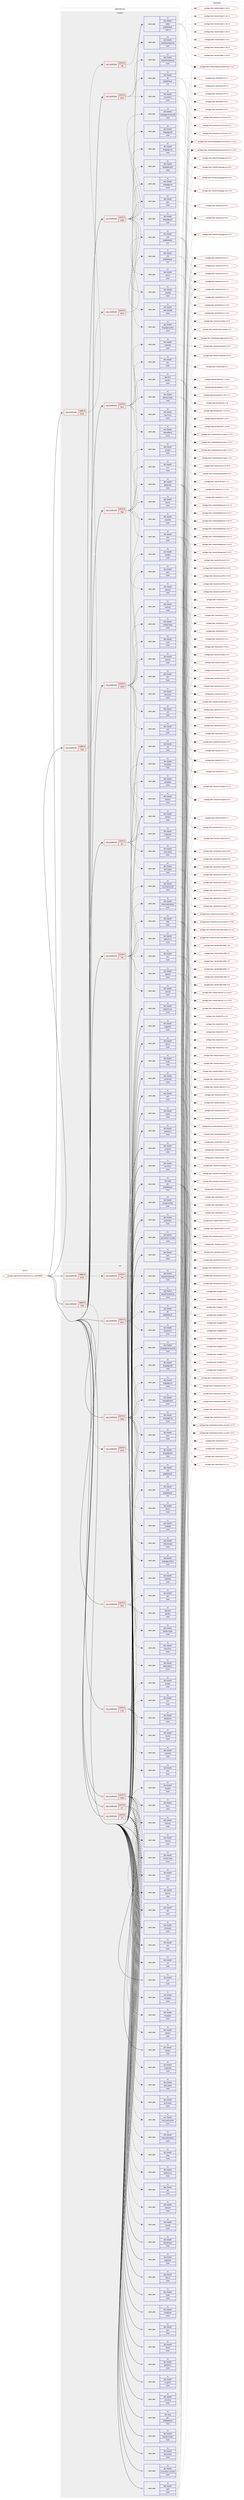 digraph prolog {

# *************
# Graph options
# *************

newrank=true;
concentrate=true;
compound=true;
graph [rankdir=LR,fontname=Helvetica,fontsize=10,ranksep=1.5];#, ranksep=2.5, nodesep=0.2];
edge  [arrowhead=vee];
node  [fontname=Helvetica,fontsize=10];

# **********
# The ebuild
# **********

subgraph cluster_leftcol {
color=gray;
rank=same;
label=<<i>ebuild</i>>;
id [label="portage://app-forensics/quickfuzz-0.1_p20160920", color=red, width=4, href="../app-forensics/quickfuzz-0.1_p20160920.svg"];
}

# ****************
# The dependencies
# ****************

subgraph cluster_midcol {
color=gray;
label=<<i>dependencies</i>>;
subgraph cluster_compile {
fillcolor="#eeeeee";
style=filled;
label=<<i>compile</i>>;
subgraph cond145183 {
dependency619940 [label=<<TABLE BORDER="0" CELLBORDER="1" CELLSPACING="0" CELLPADDING="4"><TR><TD ROWSPAN="3" CELLPADDING="10">use_conditional</TD></TR><TR><TD>negative</TD></TR><TR><TD>archs</TD></TR></TABLE>>, shape=none, color=red];
subgraph cond145184 {
dependency619941 [label=<<TABLE BORDER="0" CELLBORDER="1" CELLSPACING="0" CELLPADDING="4"><TR><TD ROWSPAN="3" CELLPADDING="10">use_conditional</TD></TR><TR><TD>positive</TD></TR><TR><TD>net</TD></TR></TABLE>>, shape=none, color=red];
subgraph pack466438 {
dependency619942 [label=<<TABLE BORDER="0" CELLBORDER="1" CELLSPACING="0" CELLPADDING="4" WIDTH="220"><TR><TD ROWSPAN="6" CELLPADDING="30">pack_dep</TD></TR><TR><TD WIDTH="110">no</TD></TR><TR><TD>dev-haskell</TD></TR><TR><TD>base16-bytestring</TD></TR><TR><TD>none</TD></TR><TR><TD></TD></TR></TABLE>>, shape=none, color=blue];
}
dependency619941:e -> dependency619942:w [weight=20,style="dashed",arrowhead="vee"];
}
dependency619940:e -> dependency619941:w [weight=20,style="dashed",arrowhead="vee"];
}
id:e -> dependency619940:w [weight=20,style="solid",arrowhead="vee"];
subgraph cond145185 {
dependency619943 [label=<<TABLE BORDER="0" CELLBORDER="1" CELLSPACING="0" CELLPADDING="4"><TR><TD ROWSPAN="3" CELLPADDING="10">use_conditional</TD></TR><TR><TD>negative</TD></TR><TR><TD>imgs</TD></TR></TABLE>>, shape=none, color=red];
subgraph cond145186 {
dependency619944 [label=<<TABLE BORDER="0" CELLBORDER="1" CELLSPACING="0" CELLPADDING="4"><TR><TD ROWSPAN="3" CELLPADDING="10">use_conditional</TD></TR><TR><TD>positive</TD></TR><TR><TD>archs</TD></TR></TABLE>>, shape=none, color=red];
subgraph pack466439 {
dependency619945 [label=<<TABLE BORDER="0" CELLBORDER="1" CELLSPACING="0" CELLPADDING="4" WIDTH="220"><TR><TD ROWSPAN="6" CELLPADDING="30">pack_dep</TD></TR><TR><TD WIDTH="110">no</TD></TR><TR><TD>dev-haskell</TD></TR><TR><TD>zlib</TD></TR><TR><TD>greaterequal</TD></TR><TR><TD>0.6</TD></TR></TABLE>>, shape=none, color=blue];
}
dependency619944:e -> dependency619945:w [weight=20,style="dashed",arrowhead="vee"];
}
dependency619943:e -> dependency619944:w [weight=20,style="dashed",arrowhead="vee"];
}
id:e -> dependency619943:w [weight=20,style="solid",arrowhead="vee"];
subgraph cond145187 {
dependency619946 [label=<<TABLE BORDER="0" CELLBORDER="1" CELLSPACING="0" CELLPADDING="4"><TR><TD ROWSPAN="3" CELLPADDING="10">use_conditional</TD></TR><TR><TD>positive</TD></TR><TR><TD>archs</TD></TR></TABLE>>, shape=none, color=red];
subgraph pack466440 {
dependency619947 [label=<<TABLE BORDER="0" CELLBORDER="1" CELLSPACING="0" CELLPADDING="4" WIDTH="220"><TR><TD ROWSPAN="6" CELLPADDING="30">pack_dep</TD></TR><TR><TD WIDTH="110">no</TD></TR><TR><TD>dev-haskell</TD></TR><TR><TD>base16-bytestring</TD></TR><TR><TD>none</TD></TR><TR><TD></TD></TR></TABLE>>, shape=none, color=blue];
}
dependency619946:e -> dependency619947:w [weight=20,style="dashed",arrowhead="vee"];
subgraph pack466441 {
dependency619948 [label=<<TABLE BORDER="0" CELLBORDER="1" CELLSPACING="0" CELLPADDING="4" WIDTH="220"><TR><TD ROWSPAN="6" CELLPADDING="30">pack_dep</TD></TR><TR><TD WIDTH="110">no</TD></TR><TR><TD>dev-haskell</TD></TR><TR><TD>tar</TD></TR><TR><TD>greaterequal</TD></TR><TR><TD>0.5</TD></TR></TABLE>>, shape=none, color=blue];
}
dependency619946:e -> dependency619948:w [weight=20,style="dashed",arrowhead="vee"];
subgraph pack466442 {
dependency619949 [label=<<TABLE BORDER="0" CELLBORDER="1" CELLSPACING="0" CELLPADDING="4" WIDTH="220"><TR><TD ROWSPAN="6" CELLPADDING="30">pack_dep</TD></TR><TR><TD WIDTH="110">no</TD></TR><TR><TD>dev-haskell</TD></TR><TR><TD>zip-archive</TD></TR><TR><TD>none</TD></TR><TR><TD></TD></TR></TABLE>>, shape=none, color=blue];
}
dependency619946:e -> dependency619949:w [weight=20,style="dashed",arrowhead="vee"];
}
id:e -> dependency619946:w [weight=20,style="solid",arrowhead="vee"];
subgraph cond145188 {
dependency619950 [label=<<TABLE BORDER="0" CELLBORDER="1" CELLSPACING="0" CELLPADDING="4"><TR><TD ROWSPAN="3" CELLPADDING="10">use_conditional</TD></TR><TR><TD>positive</TD></TR><TR><TD>codes</TD></TR></TABLE>>, shape=none, color=red];
subgraph pack466443 {
dependency619951 [label=<<TABLE BORDER="0" CELLBORDER="1" CELLSPACING="0" CELLPADDING="4" WIDTH="220"><TR><TD ROWSPAN="6" CELLPADDING="30">pack_dep</TD></TR><TR><TD WIDTH="110">no</TD></TR><TR><TD>dev-haskell</TD></TR><TR><TD>haxml</TD></TR><TR><TD>none</TD></TR><TR><TD></TD></TR></TABLE>>, shape=none, color=blue];
}
dependency619950:e -> dependency619951:w [weight=20,style="dashed",arrowhead="vee"];
subgraph pack466444 {
dependency619952 [label=<<TABLE BORDER="0" CELLBORDER="1" CELLSPACING="0" CELLPADDING="4" WIDTH="220"><TR><TD ROWSPAN="6" CELLPADDING="30">pack_dep</TD></TR><TR><TD WIDTH="110">no</TD></TR><TR><TD>dev-haskell</TD></TR><TR><TD>json</TD></TR><TR><TD>none</TD></TR><TR><TD></TD></TR></TABLE>>, shape=none, color=blue];
}
dependency619950:e -> dependency619952:w [weight=20,style="dashed",arrowhead="vee"];
subgraph pack466445 {
dependency619953 [label=<<TABLE BORDER="0" CELLBORDER="1" CELLSPACING="0" CELLPADDING="4" WIDTH="220"><TR><TD ROWSPAN="6" CELLPADDING="30">pack_dep</TD></TR><TR><TD WIDTH="110">no</TD></TR><TR><TD>dev-haskell</TD></TR><TR><TD>language-bash</TD></TR><TR><TD>none</TD></TR><TR><TD></TD></TR></TABLE>>, shape=none, color=blue];
}
dependency619950:e -> dependency619953:w [weight=20,style="dashed",arrowhead="vee"];
subgraph pack466446 {
dependency619954 [label=<<TABLE BORDER="0" CELLBORDER="1" CELLSPACING="0" CELLPADDING="4" WIDTH="220"><TR><TD ROWSPAN="6" CELLPADDING="30">pack_dep</TD></TR><TR><TD WIDTH="110">no</TD></TR><TR><TD>dev-haskell</TD></TR><TR><TD>language-css</TD></TR><TR><TD>none</TD></TR><TR><TD></TD></TR></TABLE>>, shape=none, color=blue];
}
dependency619950:e -> dependency619954:w [weight=20,style="dashed",arrowhead="vee"];
subgraph pack466447 {
dependency619955 [label=<<TABLE BORDER="0" CELLBORDER="1" CELLSPACING="0" CELLPADDING="4" WIDTH="220"><TR><TD ROWSPAN="6" CELLPADDING="30">pack_dep</TD></TR><TR><TD WIDTH="110">no</TD></TR><TR><TD>dev-haskell</TD></TR><TR><TD>language-dot</TD></TR><TR><TD>none</TD></TR><TR><TD></TD></TR></TABLE>>, shape=none, color=blue];
}
dependency619950:e -> dependency619955:w [weight=20,style="dashed",arrowhead="vee"];
subgraph pack466448 {
dependency619956 [label=<<TABLE BORDER="0" CELLBORDER="1" CELLSPACING="0" CELLPADDING="4" WIDTH="220"><TR><TD ROWSPAN="6" CELLPADDING="30">pack_dep</TD></TR><TR><TD WIDTH="110">no</TD></TR><TR><TD>dev-haskell</TD></TR><TR><TD>language-ecmascript</TD></TR><TR><TD>none</TD></TR><TR><TD></TD></TR></TABLE>>, shape=none, color=blue];
}
dependency619950:e -> dependency619956:w [weight=20,style="dashed",arrowhead="vee"];
subgraph pack466449 {
dependency619957 [label=<<TABLE BORDER="0" CELLBORDER="1" CELLSPACING="0" CELLPADDING="4" WIDTH="220"><TR><TD ROWSPAN="6" CELLPADDING="30">pack_dep</TD></TR><TR><TD WIDTH="110">no</TD></TR><TR><TD>dev-haskell</TD></TR><TR><TD>language-glsl</TD></TR><TR><TD>none</TD></TR><TR><TD></TD></TR></TABLE>>, shape=none, color=blue];
}
dependency619950:e -> dependency619957:w [weight=20,style="dashed",arrowhead="vee"];
subgraph pack466450 {
dependency619958 [label=<<TABLE BORDER="0" CELLBORDER="1" CELLSPACING="0" CELLPADDING="4" WIDTH="220"><TR><TD ROWSPAN="6" CELLPADDING="30">pack_dep</TD></TR><TR><TD WIDTH="110">no</TD></TR><TR><TD>dev-haskell</TD></TR><TR><TD>language-lua</TD></TR><TR><TD>none</TD></TR><TR><TD></TD></TR></TABLE>>, shape=none, color=blue];
}
dependency619950:e -> dependency619958:w [weight=20,style="dashed",arrowhead="vee"];
subgraph pack466451 {
dependency619959 [label=<<TABLE BORDER="0" CELLBORDER="1" CELLSPACING="0" CELLPADDING="4" WIDTH="220"><TR><TD ROWSPAN="6" CELLPADDING="30">pack_dep</TD></TR><TR><TD WIDTH="110">no</TD></TR><TR><TD>dev-haskell</TD></TR><TR><TD>language-python</TD></TR><TR><TD>none</TD></TR><TR><TD></TD></TR></TABLE>>, shape=none, color=blue];
}
dependency619950:e -> dependency619959:w [weight=20,style="dashed",arrowhead="vee"];
subgraph pack466452 {
dependency619960 [label=<<TABLE BORDER="0" CELLBORDER="1" CELLSPACING="0" CELLPADDING="4" WIDTH="220"><TR><TD ROWSPAN="6" CELLPADDING="30">pack_dep</TD></TR><TR><TD WIDTH="110">no</TD></TR><TR><TD>dev-haskell</TD></TR><TR><TD>shell-escape</TD></TR><TR><TD>none</TD></TR><TR><TD></TD></TR></TABLE>>, shape=none, color=blue];
}
dependency619950:e -> dependency619960:w [weight=20,style="dashed",arrowhead="vee"];
subgraph pack466453 {
dependency619961 [label=<<TABLE BORDER="0" CELLBORDER="1" CELLSPACING="0" CELLPADDING="4" WIDTH="220"><TR><TD ROWSPAN="6" CELLPADDING="30">pack_dep</TD></TR><TR><TD WIDTH="110">no</TD></TR><TR><TD>dev-haskell</TD></TR><TR><TD>uniplate</TD></TR><TR><TD>none</TD></TR><TR><TD></TD></TR></TABLE>>, shape=none, color=blue];
}
dependency619950:e -> dependency619961:w [weight=20,style="dashed",arrowhead="vee"];
}
id:e -> dependency619950:w [weight=20,style="solid",arrowhead="vee"];
subgraph cond145189 {
dependency619962 [label=<<TABLE BORDER="0" CELLBORDER="1" CELLSPACING="0" CELLPADDING="4"><TR><TD ROWSPAN="3" CELLPADDING="10">use_conditional</TD></TR><TR><TD>positive</TD></TR><TR><TD>docs</TD></TR></TABLE>>, shape=none, color=red];
subgraph pack466454 {
dependency619963 [label=<<TABLE BORDER="0" CELLBORDER="1" CELLSPACING="0" CELLPADDING="4" WIDTH="220"><TR><TD ROWSPAN="6" CELLPADDING="30">pack_dep</TD></TR><TR><TD WIDTH="110">no</TD></TR><TR><TD>app-text</TD></TR><TR><TD>pandoc</TD></TR><TR><TD>none</TD></TR><TR><TD></TD></TR></TABLE>>, shape=none, color=blue];
}
dependency619962:e -> dependency619963:w [weight=20,style="dashed",arrowhead="vee"];
subgraph pack466455 {
dependency619964 [label=<<TABLE BORDER="0" CELLBORDER="1" CELLSPACING="0" CELLPADDING="4" WIDTH="220"><TR><TD ROWSPAN="6" CELLPADDING="30">pack_dep</TD></TR><TR><TD WIDTH="110">no</TD></TR><TR><TD>dev-haskell</TD></TR><TR><TD>data-default</TD></TR><TR><TD>none</TD></TR><TR><TD></TD></TR></TABLE>>, shape=none, color=blue];
}
dependency619962:e -> dependency619964:w [weight=20,style="dashed",arrowhead="vee"];
subgraph pack466456 {
dependency619965 [label=<<TABLE BORDER="0" CELLBORDER="1" CELLSPACING="0" CELLPADDING="4" WIDTH="220"><TR><TD ROWSPAN="6" CELLPADDING="30">pack_dep</TD></TR><TR><TD WIDTH="110">no</TD></TR><TR><TD>dev-haskell</TD></TR><TR><TD>hcg-minus</TD></TR><TR><TD>none</TD></TR><TR><TD></TD></TR></TABLE>>, shape=none, color=blue];
}
dependency619962:e -> dependency619965:w [weight=20,style="dashed",arrowhead="vee"];
subgraph pack466457 {
dependency619966 [label=<<TABLE BORDER="0" CELLBORDER="1" CELLSPACING="0" CELLPADDING="4" WIDTH="220"><TR><TD ROWSPAN="6" CELLPADDING="30">pack_dep</TD></TR><TR><TD WIDTH="110">no</TD></TR><TR><TD>dev-haskell</TD></TR><TR><TD>hps</TD></TR><TR><TD>none</TD></TR><TR><TD></TD></TR></TABLE>>, shape=none, color=blue];
}
dependency619962:e -> dependency619966:w [weight=20,style="dashed",arrowhead="vee"];
subgraph pack466458 {
dependency619967 [label=<<TABLE BORDER="0" CELLBORDER="1" CELLSPACING="0" CELLPADDING="4" WIDTH="220"><TR><TD ROWSPAN="6" CELLPADDING="30">pack_dep</TD></TR><TR><TD WIDTH="110">no</TD></TR><TR><TD>dev-haskell</TD></TR><TR><TD>icalendar</TD></TR><TR><TD>none</TD></TR><TR><TD></TD></TR></TABLE>>, shape=none, color=blue];
}
dependency619962:e -> dependency619967:w [weight=20,style="dashed",arrowhead="vee"];
subgraph pack466459 {
dependency619968 [label=<<TABLE BORDER="0" CELLBORDER="1" CELLSPACING="0" CELLPADDING="4" WIDTH="220"><TR><TD ROWSPAN="6" CELLPADDING="30">pack_dep</TD></TR><TR><TD WIDTH="110">no</TD></TR><TR><TD>dev-haskell</TD></TR><TR><TD>pandoc-types</TD></TR><TR><TD>none</TD></TR><TR><TD></TD></TR></TABLE>>, shape=none, color=blue];
}
dependency619962:e -> dependency619968:w [weight=20,style="dashed",arrowhead="vee"];
}
id:e -> dependency619962:w [weight=20,style="solid",arrowhead="vee"];
subgraph cond145190 {
dependency619969 [label=<<TABLE BORDER="0" CELLBORDER="1" CELLSPACING="0" CELLPADDING="4"><TR><TD ROWSPAN="3" CELLPADDING="10">use_conditional</TD></TR><TR><TD>positive</TD></TR><TR><TD>imgs</TD></TR></TABLE>>, shape=none, color=red];
subgraph pack466460 {
dependency619970 [label=<<TABLE BORDER="0" CELLBORDER="1" CELLSPACING="0" CELLPADDING="4" WIDTH="220"><TR><TD ROWSPAN="6" CELLPADDING="30">pack_dep</TD></TR><TR><TD WIDTH="110">no</TD></TR><TR><TD>dev-haskell</TD></TR><TR><TD>ac-ppm</TD></TR><TR><TD>none</TD></TR><TR><TD></TD></TR></TABLE>>, shape=none, color=blue];
}
dependency619969:e -> dependency619970:w [weight=20,style="dashed",arrowhead="vee"];
subgraph pack466461 {
dependency619971 [label=<<TABLE BORDER="0" CELLBORDER="1" CELLSPACING="0" CELLPADDING="4" WIDTH="220"><TR><TD ROWSPAN="6" CELLPADDING="30">pack_dep</TD></TR><TR><TD WIDTH="110">no</TD></TR><TR><TD>dev-haskell</TD></TR><TR><TD>memory</TD></TR><TR><TD>none</TD></TR><TR><TD></TD></TR></TABLE>>, shape=none, color=blue];
}
dependency619969:e -> dependency619971:w [weight=20,style="dashed",arrowhead="vee"];
subgraph pack466462 {
dependency619972 [label=<<TABLE BORDER="0" CELLBORDER="1" CELLSPACING="0" CELLPADDING="4" WIDTH="220"><TR><TD ROWSPAN="6" CELLPADDING="30">pack_dep</TD></TR><TR><TD WIDTH="110">no</TD></TR><TR><TD>dev-haskell</TD></TR><TR><TD>attoparsec</TD></TR><TR><TD>none</TD></TR><TR><TD></TD></TR></TABLE>>, shape=none, color=blue];
}
dependency619969:e -> dependency619972:w [weight=20,style="dashed",arrowhead="vee"];
subgraph pack466463 {
dependency619973 [label=<<TABLE BORDER="0" CELLBORDER="1" CELLSPACING="0" CELLPADDING="4" WIDTH="220"><TR><TD ROWSPAN="6" CELLPADDING="30">pack_dep</TD></TR><TR><TD WIDTH="110">no</TD></TR><TR><TD>dev-haskell</TD></TR><TR><TD>lens</TD></TR><TR><TD>none</TD></TR><TR><TD></TD></TR></TABLE>>, shape=none, color=blue];
}
dependency619969:e -> dependency619973:w [weight=20,style="dashed",arrowhead="vee"];
subgraph pack466464 {
dependency619974 [label=<<TABLE BORDER="0" CELLBORDER="1" CELLSPACING="0" CELLPADDING="4" WIDTH="220"><TR><TD ROWSPAN="6" CELLPADDING="30">pack_dep</TD></TR><TR><TD WIDTH="110">no</TD></TR><TR><TD>dev-haskell</TD></TR><TR><TD>scientific</TD></TR><TR><TD>none</TD></TR><TR><TD></TD></TR></TABLE>>, shape=none, color=blue];
}
dependency619969:e -> dependency619974:w [weight=20,style="dashed",arrowhead="vee"];
subgraph pack466465 {
dependency619975 [label=<<TABLE BORDER="0" CELLBORDER="1" CELLSPACING="0" CELLPADDING="4" WIDTH="220"><TR><TD ROWSPAN="6" CELLPADDING="30">pack_dep</TD></TR><TR><TD WIDTH="110">no</TD></TR><TR><TD>dev-haskell</TD></TR><TR><TD>thyme</TD></TR><TR><TD>none</TD></TR><TR><TD></TD></TR></TABLE>>, shape=none, color=blue];
}
dependency619969:e -> dependency619975:w [weight=20,style="dashed",arrowhead="vee"];
subgraph pack466466 {
dependency619976 [label=<<TABLE BORDER="0" CELLBORDER="1" CELLSPACING="0" CELLPADDING="4" WIDTH="220"><TR><TD ROWSPAN="6" CELLPADDING="30">pack_dep</TD></TR><TR><TD WIDTH="110">no</TD></TR><TR><TD>dev-haskell</TD></TR><TR><TD>xml</TD></TR><TR><TD>none</TD></TR><TR><TD></TD></TR></TABLE>>, shape=none, color=blue];
}
dependency619969:e -> dependency619976:w [weight=20,style="dashed",arrowhead="vee"];
subgraph pack466467 {
dependency619977 [label=<<TABLE BORDER="0" CELLBORDER="1" CELLSPACING="0" CELLPADDING="4" WIDTH="220"><TR><TD ROWSPAN="6" CELLPADDING="30">pack_dep</TD></TR><TR><TD WIDTH="110">no</TD></TR><TR><TD>dev-haskell</TD></TR><TR><TD>zlib</TD></TR><TR><TD>greaterequal</TD></TR><TR><TD>0.6</TD></TR></TABLE>>, shape=none, color=blue];
}
dependency619969:e -> dependency619977:w [weight=20,style="dashed",arrowhead="vee"];
}
id:e -> dependency619969:w [weight=20,style="solid",arrowhead="vee"];
subgraph cond145191 {
dependency619978 [label=<<TABLE BORDER="0" CELLBORDER="1" CELLSPACING="0" CELLPADDING="4"><TR><TD ROWSPAN="3" CELLPADDING="10">use_conditional</TD></TR><TR><TD>positive</TD></TR><TR><TD>media</TD></TR></TABLE>>, shape=none, color=red];
subgraph pack466468 {
dependency619979 [label=<<TABLE BORDER="0" CELLBORDER="1" CELLSPACING="0" CELLPADDING="4" WIDTH="220"><TR><TD ROWSPAN="6" CELLPADDING="30">pack_dep</TD></TR><TR><TD WIDTH="110">no</TD></TR><TR><TD>dev-haskell</TD></TR><TR><TD>hcodecs</TD></TR><TR><TD>none</TD></TR><TR><TD></TD></TR></TABLE>>, shape=none, color=blue];
}
dependency619978:e -> dependency619979:w [weight=20,style="dashed",arrowhead="vee"];
subgraph pack466469 {
dependency619980 [label=<<TABLE BORDER="0" CELLBORDER="1" CELLSPACING="0" CELLPADDING="4" WIDTH="220"><TR><TD ROWSPAN="6" CELLPADDING="30">pack_dep</TD></TR><TR><TD WIDTH="110">no</TD></TR><TR><TD>dev-haskell</TD></TR><TR><TD>hunit</TD></TR><TR><TD>none</TD></TR><TR><TD></TD></TR></TABLE>>, shape=none, color=blue];
}
dependency619978:e -> dependency619980:w [weight=20,style="dashed",arrowhead="vee"];
subgraph pack466470 {
dependency619981 [label=<<TABLE BORDER="0" CELLBORDER="1" CELLSPACING="0" CELLPADDING="4" WIDTH="220"><TR><TD ROWSPAN="6" CELLPADDING="30">pack_dep</TD></TR><TR><TD WIDTH="110">no</TD></TR><TR><TD>dev-haskell</TD></TR><TR><TD>mtl</TD></TR><TR><TD>none</TD></TR><TR><TD></TD></TR></TABLE>>, shape=none, color=blue];
}
dependency619978:e -> dependency619981:w [weight=20,style="dashed",arrowhead="vee"];
subgraph pack466471 {
dependency619982 [label=<<TABLE BORDER="0" CELLBORDER="1" CELLSPACING="0" CELLPADDING="4" WIDTH="220"><TR><TD ROWSPAN="6" CELLPADDING="30">pack_dep</TD></TR><TR><TD WIDTH="110">no</TD></TR><TR><TD>dev-haskell</TD></TR><TR><TD>old-locale</TD></TR><TR><TD>none</TD></TR><TR><TD></TD></TR></TABLE>>, shape=none, color=blue];
}
dependency619978:e -> dependency619982:w [weight=20,style="dashed",arrowhead="vee"];
subgraph pack466472 {
dependency619983 [label=<<TABLE BORDER="0" CELLBORDER="1" CELLSPACING="0" CELLPADDING="4" WIDTH="220"><TR><TD ROWSPAN="6" CELLPADDING="30">pack_dep</TD></TR><TR><TD WIDTH="110">no</TD></TR><TR><TD>dev-haskell</TD></TR><TR><TD>random</TD></TR><TR><TD>none</TD></TR><TR><TD></TD></TR></TABLE>>, shape=none, color=blue];
}
dependency619978:e -> dependency619983:w [weight=20,style="dashed",arrowhead="vee"];
subgraph pack466473 {
dependency619984 [label=<<TABLE BORDER="0" CELLBORDER="1" CELLSPACING="0" CELLPADDING="4" WIDTH="220"><TR><TD ROWSPAN="6" CELLPADDING="30">pack_dep</TD></TR><TR><TD WIDTH="110">no</TD></TR><TR><TD>dev-haskell</TD></TR><TR><TD>idiii</TD></TR><TR><TD>none</TD></TR><TR><TD></TD></TR></TABLE>>, shape=none, color=blue];
}
dependency619978:e -> dependency619984:w [weight=20,style="dashed",arrowhead="vee"];
subgraph pack466474 {
dependency619985 [label=<<TABLE BORDER="0" CELLBORDER="1" CELLSPACING="0" CELLPADDING="4" WIDTH="220"><TR><TD ROWSPAN="6" CELLPADDING="30">pack_dep</TD></TR><TR><TD WIDTH="110">no</TD></TR><TR><TD>dev-haskell</TD></TR><TR><TD>bitwise</TD></TR><TR><TD>none</TD></TR><TR><TD></TD></TR></TABLE>>, shape=none, color=blue];
}
dependency619978:e -> dependency619985:w [weight=20,style="dashed",arrowhead="vee"];
subgraph pack466475 {
dependency619986 [label=<<TABLE BORDER="0" CELLBORDER="1" CELLSPACING="0" CELLPADDING="4" WIDTH="220"><TR><TD ROWSPAN="6" CELLPADDING="30">pack_dep</TD></TR><TR><TD WIDTH="110">no</TD></TR><TR><TD>dev-haskell</TD></TR><TR><TD>monad-loops</TD></TR><TR><TD>none</TD></TR><TR><TD></TD></TR></TABLE>>, shape=none, color=blue];
}
dependency619978:e -> dependency619986:w [weight=20,style="dashed",arrowhead="vee"];
subgraph pack466476 {
dependency619987 [label=<<TABLE BORDER="0" CELLBORDER="1" CELLSPACING="0" CELLPADDING="4" WIDTH="220"><TR><TD ROWSPAN="6" CELLPADDING="30">pack_dep</TD></TR><TR><TD WIDTH="110">no</TD></TR><TR><TD>dev-haskell</TD></TR><TR><TD>mtl</TD></TR><TR><TD>none</TD></TR><TR><TD></TD></TR></TABLE>>, shape=none, color=blue];
}
dependency619978:e -> dependency619987:w [weight=20,style="dashed",arrowhead="vee"];
subgraph pack466477 {
dependency619988 [label=<<TABLE BORDER="0" CELLBORDER="1" CELLSPACING="0" CELLPADDING="4" WIDTH="220"><TR><TD ROWSPAN="6" CELLPADDING="30">pack_dep</TD></TR><TR><TD WIDTH="110">no</TD></TR><TR><TD>dev-haskell</TD></TR><TR><TD>wavy</TD></TR><TR><TD>none</TD></TR><TR><TD></TD></TR></TABLE>>, shape=none, color=blue];
}
dependency619978:e -> dependency619988:w [weight=20,style="dashed",arrowhead="vee"];
}
id:e -> dependency619978:w [weight=20,style="solid",arrowhead="vee"];
subgraph cond145192 {
dependency619989 [label=<<TABLE BORDER="0" CELLBORDER="1" CELLSPACING="0" CELLPADDING="4"><TR><TD ROWSPAN="3" CELLPADDING="10">use_conditional</TD></TR><TR><TD>positive</TD></TR><TR><TD>net</TD></TR></TABLE>>, shape=none, color=red];
subgraph pack466478 {
dependency619990 [label=<<TABLE BORDER="0" CELLBORDER="1" CELLSPACING="0" CELLPADDING="4" WIDTH="220"><TR><TD ROWSPAN="6" CELLPADDING="30">pack_dep</TD></TR><TR><TD WIDTH="110">no</TD></TR><TR><TD>dev-haskell</TD></TR><TR><TD>concurrent-extra</TD></TR><TR><TD>none</TD></TR><TR><TD></TD></TR></TABLE>>, shape=none, color=blue];
}
dependency619989:e -> dependency619990:w [weight=20,style="dashed",arrowhead="vee"];
subgraph pack466479 {
dependency619991 [label=<<TABLE BORDER="0" CELLBORDER="1" CELLSPACING="0" CELLPADDING="4" WIDTH="220"><TR><TD ROWSPAN="6" CELLPADDING="30">pack_dep</TD></TR><TR><TD WIDTH="110">no</TD></TR><TR><TD>dev-haskell</TD></TR><TR><TD>dns</TD></TR><TR><TD>none</TD></TR><TR><TD></TD></TR></TABLE>>, shape=none, color=blue];
}
dependency619989:e -> dependency619991:w [weight=20,style="dashed",arrowhead="vee"];
subgraph pack466480 {
dependency619992 [label=<<TABLE BORDER="0" CELLBORDER="1" CELLSPACING="0" CELLPADDING="4" WIDTH="220"><TR><TD ROWSPAN="6" CELLPADDING="30">pack_dep</TD></TR><TR><TD WIDTH="110">no</TD></TR><TR><TD>dev-haskell</TD></TR><TR><TD>http</TD></TR><TR><TD>none</TD></TR><TR><TD></TD></TR></TABLE>>, shape=none, color=blue];
}
dependency619989:e -> dependency619992:w [weight=20,style="dashed",arrowhead="vee"];
subgraph pack466481 {
dependency619993 [label=<<TABLE BORDER="0" CELLBORDER="1" CELLSPACING="0" CELLPADDING="4" WIDTH="220"><TR><TD ROWSPAN="6" CELLPADDING="30">pack_dep</TD></TR><TR><TD WIDTH="110">no</TD></TR><TR><TD>dev-haskell</TD></TR><TR><TD>iproute</TD></TR><TR><TD>none</TD></TR><TR><TD></TD></TR></TABLE>>, shape=none, color=blue];
}
dependency619989:e -> dependency619993:w [weight=20,style="dashed",arrowhead="vee"];
subgraph pack466482 {
dependency619994 [label=<<TABLE BORDER="0" CELLBORDER="1" CELLSPACING="0" CELLPADDING="4" WIDTH="220"><TR><TD ROWSPAN="6" CELLPADDING="30">pack_dep</TD></TR><TR><TD WIDTH="110">no</TD></TR><TR><TD>dev-haskell</TD></TR><TR><TD>network</TD></TR><TR><TD>none</TD></TR><TR><TD></TD></TR></TABLE>>, shape=none, color=blue];
}
dependency619989:e -> dependency619994:w [weight=20,style="dashed",arrowhead="vee"];
subgraph pack466483 {
dependency619995 [label=<<TABLE BORDER="0" CELLBORDER="1" CELLSPACING="0" CELLPADDING="4" WIDTH="220"><TR><TD ROWSPAN="6" CELLPADDING="30">pack_dep</TD></TR><TR><TD WIDTH="110">no</TD></TR><TR><TD>dev-haskell</TD></TR><TR><TD>network-uri</TD></TR><TR><TD>none</TD></TR><TR><TD></TD></TR></TABLE>>, shape=none, color=blue];
}
dependency619989:e -> dependency619995:w [weight=20,style="dashed",arrowhead="vee"];
subgraph pack466484 {
dependency619996 [label=<<TABLE BORDER="0" CELLBORDER="1" CELLSPACING="0" CELLPADDING="4" WIDTH="220"><TR><TD ROWSPAN="6" CELLPADDING="30">pack_dep</TD></TR><TR><TD WIDTH="110">no</TD></TR><TR><TD>dev-haskell</TD></TR><TR><TD>unbounded-delays</TD></TR><TR><TD>none</TD></TR><TR><TD></TD></TR></TABLE>>, shape=none, color=blue];
}
dependency619989:e -> dependency619996:w [weight=20,style="dashed",arrowhead="vee"];
}
id:e -> dependency619989:w [weight=20,style="solid",arrowhead="vee"];
subgraph cond145193 {
dependency619997 [label=<<TABLE BORDER="0" CELLBORDER="1" CELLSPACING="0" CELLPADDING="4"><TR><TD ROWSPAN="3" CELLPADDING="10">use_conditional</TD></TR><TR><TD>positive</TD></TR><TR><TD>pki</TD></TR></TABLE>>, shape=none, color=red];
subgraph pack466485 {
dependency619998 [label=<<TABLE BORDER="0" CELLBORDER="1" CELLSPACING="0" CELLPADDING="4" WIDTH="220"><TR><TD ROWSPAN="6" CELLPADDING="30">pack_dep</TD></TR><TR><TD WIDTH="110">no</TD></TR><TR><TD>dev-haskell</TD></TR><TR><TD>hourglass</TD></TR><TR><TD>none</TD></TR><TR><TD></TD></TR></TABLE>>, shape=none, color=blue];
}
dependency619997:e -> dependency619998:w [weight=20,style="dashed",arrowhead="vee"];
subgraph pack466486 {
dependency619999 [label=<<TABLE BORDER="0" CELLBORDER="1" CELLSPACING="0" CELLPADDING="4" WIDTH="220"><TR><TD ROWSPAN="6" CELLPADDING="30">pack_dep</TD></TR><TR><TD WIDTH="110">no</TD></TR><TR><TD>dev-haskell</TD></TR><TR><TD>asn1-types</TD></TR><TR><TD>none</TD></TR><TR><TD></TD></TR></TABLE>>, shape=none, color=blue];
}
dependency619997:e -> dependency619999:w [weight=20,style="dashed",arrowhead="vee"];
subgraph pack466487 {
dependency620000 [label=<<TABLE BORDER="0" CELLBORDER="1" CELLSPACING="0" CELLPADDING="4" WIDTH="220"><TR><TD ROWSPAN="6" CELLPADDING="30">pack_dep</TD></TR><TR><TD WIDTH="110">no</TD></TR><TR><TD>dev-haskell</TD></TR><TR><TD>asn1-parse</TD></TR><TR><TD>none</TD></TR><TR><TD></TD></TR></TABLE>>, shape=none, color=blue];
}
dependency619997:e -> dependency620000:w [weight=20,style="dashed",arrowhead="vee"];
subgraph pack466488 {
dependency620001 [label=<<TABLE BORDER="0" CELLBORDER="1" CELLSPACING="0" CELLPADDING="4" WIDTH="220"><TR><TD ROWSPAN="6" CELLPADDING="30">pack_dep</TD></TR><TR><TD WIDTH="110">no</TD></TR><TR><TD>dev-haskell</TD></TR><TR><TD>cryptonite</TD></TR><TR><TD>none</TD></TR><TR><TD></TD></TR></TABLE>>, shape=none, color=blue];
}
dependency619997:e -> dependency620001:w [weight=20,style="dashed",arrowhead="vee"];
subgraph pack466489 {
dependency620002 [label=<<TABLE BORDER="0" CELLBORDER="1" CELLSPACING="0" CELLPADDING="4" WIDTH="220"><TR><TD ROWSPAN="6" CELLPADDING="30">pack_dep</TD></TR><TR><TD WIDTH="110">no</TD></TR><TR><TD>dev-haskell</TD></TR><TR><TD>hourglass</TD></TR><TR><TD>none</TD></TR><TR><TD></TD></TR></TABLE>>, shape=none, color=blue];
}
dependency619997:e -> dependency620002:w [weight=20,style="dashed",arrowhead="vee"];
subgraph pack466490 {
dependency620003 [label=<<TABLE BORDER="0" CELLBORDER="1" CELLSPACING="0" CELLPADDING="4" WIDTH="220"><TR><TD ROWSPAN="6" CELLPADDING="30">pack_dep</TD></TR><TR><TD WIDTH="110">no</TD></TR><TR><TD>dev-haskell</TD></TR><TR><TD>memory</TD></TR><TR><TD>none</TD></TR><TR><TD></TD></TR></TABLE>>, shape=none, color=blue];
}
dependency619997:e -> dependency620003:w [weight=20,style="dashed",arrowhead="vee"];
}
id:e -> dependency619997:w [weight=20,style="solid",arrowhead="vee"];
subgraph pack466491 {
dependency620004 [label=<<TABLE BORDER="0" CELLBORDER="1" CELLSPACING="0" CELLPADDING="4" WIDTH="220"><TR><TD ROWSPAN="6" CELLPADDING="30">pack_dep</TD></TR><TR><TD WIDTH="110">no</TD></TR><TR><TD>dev-haskell</TD></TR><TR><TD>abstract-par</TD></TR><TR><TD>none</TD></TR><TR><TD></TD></TR></TABLE>>, shape=none, color=blue];
}
id:e -> dependency620004:w [weight=20,style="solid",arrowhead="vee"];
subgraph pack466492 {
dependency620005 [label=<<TABLE BORDER="0" CELLBORDER="1" CELLSPACING="0" CELLPADDING="4" WIDTH="220"><TR><TD ROWSPAN="6" CELLPADDING="30">pack_dep</TD></TR><TR><TD WIDTH="110">no</TD></TR><TR><TD>dev-haskell</TD></TR><TR><TD>argparser</TD></TR><TR><TD>none</TD></TR><TR><TD></TD></TR></TABLE>>, shape=none, color=blue];
}
id:e -> dependency620005:w [weight=20,style="solid",arrowhead="vee"];
subgraph pack466493 {
dependency620006 [label=<<TABLE BORDER="0" CELLBORDER="1" CELLSPACING="0" CELLPADDING="4" WIDTH="220"><TR><TD ROWSPAN="6" CELLPADDING="30">pack_dep</TD></TR><TR><TD WIDTH="110">no</TD></TR><TR><TD>dev-haskell</TD></TR><TR><TD>cabal</TD></TR><TR><TD>greaterequal</TD></TR><TR><TD>1.18.1.3</TD></TR></TABLE>>, shape=none, color=blue];
}
id:e -> dependency620006:w [weight=20,style="solid",arrowhead="vee"];
subgraph pack466494 {
dependency620007 [label=<<TABLE BORDER="0" CELLBORDER="1" CELLSPACING="0" CELLPADDING="4" WIDTH="220"><TR><TD ROWSPAN="6" CELLPADDING="30">pack_dep</TD></TR><TR><TD WIDTH="110">no</TD></TR><TR><TD>dev-haskell</TD></TR><TR><TD>derive</TD></TR><TR><TD>none</TD></TR><TR><TD></TD></TR></TABLE>>, shape=none, color=blue];
}
id:e -> dependency620007:w [weight=20,style="solid",arrowhead="vee"];
subgraph pack466495 {
dependency620008 [label=<<TABLE BORDER="0" CELLBORDER="1" CELLSPACING="0" CELLPADDING="4" WIDTH="220"><TR><TD ROWSPAN="6" CELLPADDING="30">pack_dep</TD></TR><TR><TD WIDTH="110">no</TD></TR><TR><TD>dev-haskell</TD></TR><TR><TD>linear</TD></TR><TR><TD>none</TD></TR><TR><TD></TD></TR></TABLE>>, shape=none, color=blue];
}
id:e -> dependency620008:w [weight=20,style="solid",arrowhead="vee"];
subgraph pack466496 {
dependency620009 [label=<<TABLE BORDER="0" CELLBORDER="1" CELLSPACING="0" CELLPADDING="4" WIDTH="220"><TR><TD ROWSPAN="6" CELLPADDING="30">pack_dep</TD></TR><TR><TD WIDTH="110">no</TD></TR><TR><TD>dev-haskell</TD></TR><TR><TD>monad-par</TD></TR><TR><TD>none</TD></TR><TR><TD></TD></TR></TABLE>>, shape=none, color=blue];
}
id:e -> dependency620009:w [weight=20,style="solid",arrowhead="vee"];
subgraph pack466497 {
dependency620010 [label=<<TABLE BORDER="0" CELLBORDER="1" CELLSPACING="0" CELLPADDING="4" WIDTH="220"><TR><TD ROWSPAN="6" CELLPADDING="30">pack_dep</TD></TR><TR><TD WIDTH="110">no</TD></TR><TR><TD>dev-haskell</TD></TR><TR><TD>mtl</TD></TR><TR><TD>none</TD></TR><TR><TD></TD></TR></TABLE>>, shape=none, color=blue];
}
id:e -> dependency620010:w [weight=20,style="solid",arrowhead="vee"];
subgraph pack466498 {
dependency620011 [label=<<TABLE BORDER="0" CELLBORDER="1" CELLSPACING="0" CELLPADDING="4" WIDTH="220"><TR><TD ROWSPAN="6" CELLPADDING="30">pack_dep</TD></TR><TR><TD WIDTH="110">no</TD></TR><TR><TD>dev-haskell</TD></TR><TR><TD>parallel-io</TD></TR><TR><TD>none</TD></TR><TR><TD></TD></TR></TABLE>>, shape=none, color=blue];
}
id:e -> dependency620011:w [weight=20,style="solid",arrowhead="vee"];
subgraph pack466499 {
dependency620012 [label=<<TABLE BORDER="0" CELLBORDER="1" CELLSPACING="0" CELLPADDING="4" WIDTH="220"><TR><TD ROWSPAN="6" CELLPADDING="30">pack_dep</TD></TR><TR><TD WIDTH="110">no</TD></TR><TR><TD>dev-haskell</TD></TR><TR><TD>primitive</TD></TR><TR><TD>none</TD></TR><TR><TD></TD></TR></TABLE>>, shape=none, color=blue];
}
id:e -> dependency620012:w [weight=20,style="solid",arrowhead="vee"];
subgraph pack466500 {
dependency620013 [label=<<TABLE BORDER="0" CELLBORDER="1" CELLSPACING="0" CELLPADDING="4" WIDTH="220"><TR><TD ROWSPAN="6" CELLPADDING="30">pack_dep</TD></TR><TR><TD WIDTH="110">no</TD></TR><TR><TD>dev-haskell</TD></TR><TR><TD>process-extras</TD></TR><TR><TD>none</TD></TR><TR><TD></TD></TR></TABLE>>, shape=none, color=blue];
}
id:e -> dependency620013:w [weight=20,style="solid",arrowhead="vee"];
subgraph pack466501 {
dependency620014 [label=<<TABLE BORDER="0" CELLBORDER="1" CELLSPACING="0" CELLPADDING="4" WIDTH="220"><TR><TD ROWSPAN="6" CELLPADDING="30">pack_dep</TD></TR><TR><TD WIDTH="110">no</TD></TR><TR><TD>dev-haskell</TD></TR><TR><TD>quickcheck</TD></TR><TR><TD>none</TD></TR><TR><TD></TD></TR></TABLE>>, shape=none, color=blue];
}
id:e -> dependency620014:w [weight=20,style="solid",arrowhead="vee"];
subgraph pack466502 {
dependency620015 [label=<<TABLE BORDER="0" CELLBORDER="1" CELLSPACING="0" CELLPADDING="4" WIDTH="220"><TR><TD ROWSPAN="6" CELLPADDING="30">pack_dep</TD></TR><TR><TD WIDTH="110">no</TD></TR><TR><TD>dev-haskell</TD></TR><TR><TD>quickcheck-unicode</TD></TR><TR><TD>none</TD></TR><TR><TD></TD></TR></TABLE>>, shape=none, color=blue];
}
id:e -> dependency620015:w [weight=20,style="solid",arrowhead="vee"];
subgraph pack466503 {
dependency620016 [label=<<TABLE BORDER="0" CELLBORDER="1" CELLSPACING="0" CELLPADDING="4" WIDTH="220"><TR><TD ROWSPAN="6" CELLPADDING="30">pack_dep</TD></TR><TR><TD WIDTH="110">no</TD></TR><TR><TD>dev-haskell</TD></TR><TR><TD>random</TD></TR><TR><TD>none</TD></TR><TR><TD></TD></TR></TABLE>>, shape=none, color=blue];
}
id:e -> dependency620016:w [weight=20,style="solid",arrowhead="vee"];
subgraph pack466504 {
dependency620017 [label=<<TABLE BORDER="0" CELLBORDER="1" CELLSPACING="0" CELLPADDING="4" WIDTH="220"><TR><TD ROWSPAN="6" CELLPADDING="30">pack_dep</TD></TR><TR><TD WIDTH="110">no</TD></TR><TR><TD>dev-haskell</TD></TR><TR><TD>split</TD></TR><TR><TD>none</TD></TR><TR><TD></TD></TR></TABLE>>, shape=none, color=blue];
}
id:e -> dependency620017:w [weight=20,style="solid",arrowhead="vee"];
subgraph pack466505 {
dependency620018 [label=<<TABLE BORDER="0" CELLBORDER="1" CELLSPACING="0" CELLPADDING="4" WIDTH="220"><TR><TD ROWSPAN="6" CELLPADDING="30">pack_dep</TD></TR><TR><TD WIDTH="110">no</TD></TR><TR><TD>dev-haskell</TD></TR><TR><TD>text</TD></TR><TR><TD>none</TD></TR><TR><TD></TD></TR></TABLE>>, shape=none, color=blue];
}
id:e -> dependency620018:w [weight=20,style="solid",arrowhead="vee"];
subgraph pack466506 {
dependency620019 [label=<<TABLE BORDER="0" CELLBORDER="1" CELLSPACING="0" CELLPADDING="4" WIDTH="220"><TR><TD ROWSPAN="6" CELLPADDING="30">pack_dep</TD></TR><TR><TD WIDTH="110">no</TD></TR><TR><TD>dev-haskell</TD></TR><TR><TD>vector</TD></TR><TR><TD>none</TD></TR><TR><TD></TD></TR></TABLE>>, shape=none, color=blue];
}
id:e -> dependency620019:w [weight=20,style="solid",arrowhead="vee"];
subgraph pack466507 {
dependency620020 [label=<<TABLE BORDER="0" CELLBORDER="1" CELLSPACING="0" CELLPADDING="4" WIDTH="220"><TR><TD ROWSPAN="6" CELLPADDING="30">pack_dep</TD></TR><TR><TD WIDTH="110">no</TD></TR><TR><TD>dev-haskell</TD></TR><TR><TD>wl-pprint</TD></TR><TR><TD>none</TD></TR><TR><TD></TD></TR></TABLE>>, shape=none, color=blue];
}
id:e -> dependency620020:w [weight=20,style="solid",arrowhead="vee"];
subgraph pack466508 {
dependency620021 [label=<<TABLE BORDER="0" CELLBORDER="1" CELLSPACING="0" CELLPADDING="4" WIDTH="220"><TR><TD ROWSPAN="6" CELLPADDING="30">pack_dep</TD></TR><TR><TD WIDTH="110">no</TD></TR><TR><TD>dev-lang</TD></TR><TR><TD>ghc</TD></TR><TR><TD>greaterequal</TD></TR><TR><TD>7.8.2</TD></TR></TABLE>>, shape=none, color=blue];
}
id:e -> dependency620021:w [weight=20,style="solid",arrowhead="vee"];
}
subgraph cluster_compileandrun {
fillcolor="#eeeeee";
style=filled;
label=<<i>compile and run</i>>;
}
subgraph cluster_run {
fillcolor="#eeeeee";
style=filled;
label=<<i>run</i>>;
subgraph cond145194 {
dependency620022 [label=<<TABLE BORDER="0" CELLBORDER="1" CELLSPACING="0" CELLPADDING="4"><TR><TD ROWSPAN="3" CELLPADDING="10">use_conditional</TD></TR><TR><TD>negative</TD></TR><TR><TD>archs</TD></TR></TABLE>>, shape=none, color=red];
subgraph cond145195 {
dependency620023 [label=<<TABLE BORDER="0" CELLBORDER="1" CELLSPACING="0" CELLPADDING="4"><TR><TD ROWSPAN="3" CELLPADDING="10">use_conditional</TD></TR><TR><TD>positive</TD></TR><TR><TD>net</TD></TR></TABLE>>, shape=none, color=red];
subgraph pack466509 {
dependency620024 [label=<<TABLE BORDER="0" CELLBORDER="1" CELLSPACING="0" CELLPADDING="4" WIDTH="220"><TR><TD ROWSPAN="6" CELLPADDING="30">pack_dep</TD></TR><TR><TD WIDTH="110">no</TD></TR><TR><TD>dev-haskell</TD></TR><TR><TD>base16-bytestring</TD></TR><TR><TD>none</TD></TR><TR><TD></TD></TR></TABLE>>, shape=none, color=blue];
}
dependency620023:e -> dependency620024:w [weight=20,style="dashed",arrowhead="vee"];
}
dependency620022:e -> dependency620023:w [weight=20,style="dashed",arrowhead="vee"];
}
id:e -> dependency620022:w [weight=20,style="solid",arrowhead="odot"];
subgraph cond145196 {
dependency620025 [label=<<TABLE BORDER="0" CELLBORDER="1" CELLSPACING="0" CELLPADDING="4"><TR><TD ROWSPAN="3" CELLPADDING="10">use_conditional</TD></TR><TR><TD>negative</TD></TR><TR><TD>imgs</TD></TR></TABLE>>, shape=none, color=red];
subgraph cond145197 {
dependency620026 [label=<<TABLE BORDER="0" CELLBORDER="1" CELLSPACING="0" CELLPADDING="4"><TR><TD ROWSPAN="3" CELLPADDING="10">use_conditional</TD></TR><TR><TD>positive</TD></TR><TR><TD>archs</TD></TR></TABLE>>, shape=none, color=red];
subgraph pack466510 {
dependency620027 [label=<<TABLE BORDER="0" CELLBORDER="1" CELLSPACING="0" CELLPADDING="4" WIDTH="220"><TR><TD ROWSPAN="6" CELLPADDING="30">pack_dep</TD></TR><TR><TD WIDTH="110">no</TD></TR><TR><TD>dev-haskell</TD></TR><TR><TD>zlib</TD></TR><TR><TD>greaterequal</TD></TR><TR><TD>0.6</TD></TR></TABLE>>, shape=none, color=blue];
}
dependency620026:e -> dependency620027:w [weight=20,style="dashed",arrowhead="vee"];
}
dependency620025:e -> dependency620026:w [weight=20,style="dashed",arrowhead="vee"];
}
id:e -> dependency620025:w [weight=20,style="solid",arrowhead="odot"];
subgraph cond145198 {
dependency620028 [label=<<TABLE BORDER="0" CELLBORDER="1" CELLSPACING="0" CELLPADDING="4"><TR><TD ROWSPAN="3" CELLPADDING="10">use_conditional</TD></TR><TR><TD>positive</TD></TR><TR><TD>archs</TD></TR></TABLE>>, shape=none, color=red];
subgraph pack466511 {
dependency620029 [label=<<TABLE BORDER="0" CELLBORDER="1" CELLSPACING="0" CELLPADDING="4" WIDTH="220"><TR><TD ROWSPAN="6" CELLPADDING="30">pack_dep</TD></TR><TR><TD WIDTH="110">no</TD></TR><TR><TD>dev-haskell</TD></TR><TR><TD>base16-bytestring</TD></TR><TR><TD>none</TD></TR><TR><TD></TD></TR></TABLE>>, shape=none, color=blue];
}
dependency620028:e -> dependency620029:w [weight=20,style="dashed",arrowhead="vee"];
subgraph pack466512 {
dependency620030 [label=<<TABLE BORDER="0" CELLBORDER="1" CELLSPACING="0" CELLPADDING="4" WIDTH="220"><TR><TD ROWSPAN="6" CELLPADDING="30">pack_dep</TD></TR><TR><TD WIDTH="110">no</TD></TR><TR><TD>dev-haskell</TD></TR><TR><TD>tar</TD></TR><TR><TD>greaterequal</TD></TR><TR><TD>0.5</TD></TR></TABLE>>, shape=none, color=blue];
}
dependency620028:e -> dependency620030:w [weight=20,style="dashed",arrowhead="vee"];
subgraph pack466513 {
dependency620031 [label=<<TABLE BORDER="0" CELLBORDER="1" CELLSPACING="0" CELLPADDING="4" WIDTH="220"><TR><TD ROWSPAN="6" CELLPADDING="30">pack_dep</TD></TR><TR><TD WIDTH="110">no</TD></TR><TR><TD>dev-haskell</TD></TR><TR><TD>zip-archive</TD></TR><TR><TD>none</TD></TR><TR><TD></TD></TR></TABLE>>, shape=none, color=blue];
}
dependency620028:e -> dependency620031:w [weight=20,style="dashed",arrowhead="vee"];
}
id:e -> dependency620028:w [weight=20,style="solid",arrowhead="odot"];
subgraph cond145199 {
dependency620032 [label=<<TABLE BORDER="0" CELLBORDER="1" CELLSPACING="0" CELLPADDING="4"><TR><TD ROWSPAN="3" CELLPADDING="10">use_conditional</TD></TR><TR><TD>positive</TD></TR><TR><TD>codes</TD></TR></TABLE>>, shape=none, color=red];
subgraph pack466514 {
dependency620033 [label=<<TABLE BORDER="0" CELLBORDER="1" CELLSPACING="0" CELLPADDING="4" WIDTH="220"><TR><TD ROWSPAN="6" CELLPADDING="30">pack_dep</TD></TR><TR><TD WIDTH="110">no</TD></TR><TR><TD>dev-haskell</TD></TR><TR><TD>haxml</TD></TR><TR><TD>none</TD></TR><TR><TD></TD></TR></TABLE>>, shape=none, color=blue];
}
dependency620032:e -> dependency620033:w [weight=20,style="dashed",arrowhead="vee"];
subgraph pack466515 {
dependency620034 [label=<<TABLE BORDER="0" CELLBORDER="1" CELLSPACING="0" CELLPADDING="4" WIDTH="220"><TR><TD ROWSPAN="6" CELLPADDING="30">pack_dep</TD></TR><TR><TD WIDTH="110">no</TD></TR><TR><TD>dev-haskell</TD></TR><TR><TD>json</TD></TR><TR><TD>none</TD></TR><TR><TD></TD></TR></TABLE>>, shape=none, color=blue];
}
dependency620032:e -> dependency620034:w [weight=20,style="dashed",arrowhead="vee"];
subgraph pack466516 {
dependency620035 [label=<<TABLE BORDER="0" CELLBORDER="1" CELLSPACING="0" CELLPADDING="4" WIDTH="220"><TR><TD ROWSPAN="6" CELLPADDING="30">pack_dep</TD></TR><TR><TD WIDTH="110">no</TD></TR><TR><TD>dev-haskell</TD></TR><TR><TD>language-bash</TD></TR><TR><TD>none</TD></TR><TR><TD></TD></TR></TABLE>>, shape=none, color=blue];
}
dependency620032:e -> dependency620035:w [weight=20,style="dashed",arrowhead="vee"];
subgraph pack466517 {
dependency620036 [label=<<TABLE BORDER="0" CELLBORDER="1" CELLSPACING="0" CELLPADDING="4" WIDTH="220"><TR><TD ROWSPAN="6" CELLPADDING="30">pack_dep</TD></TR><TR><TD WIDTH="110">no</TD></TR><TR><TD>dev-haskell</TD></TR><TR><TD>language-css</TD></TR><TR><TD>none</TD></TR><TR><TD></TD></TR></TABLE>>, shape=none, color=blue];
}
dependency620032:e -> dependency620036:w [weight=20,style="dashed",arrowhead="vee"];
subgraph pack466518 {
dependency620037 [label=<<TABLE BORDER="0" CELLBORDER="1" CELLSPACING="0" CELLPADDING="4" WIDTH="220"><TR><TD ROWSPAN="6" CELLPADDING="30">pack_dep</TD></TR><TR><TD WIDTH="110">no</TD></TR><TR><TD>dev-haskell</TD></TR><TR><TD>language-dot</TD></TR><TR><TD>none</TD></TR><TR><TD></TD></TR></TABLE>>, shape=none, color=blue];
}
dependency620032:e -> dependency620037:w [weight=20,style="dashed",arrowhead="vee"];
subgraph pack466519 {
dependency620038 [label=<<TABLE BORDER="0" CELLBORDER="1" CELLSPACING="0" CELLPADDING="4" WIDTH="220"><TR><TD ROWSPAN="6" CELLPADDING="30">pack_dep</TD></TR><TR><TD WIDTH="110">no</TD></TR><TR><TD>dev-haskell</TD></TR><TR><TD>language-ecmascript</TD></TR><TR><TD>none</TD></TR><TR><TD></TD></TR></TABLE>>, shape=none, color=blue];
}
dependency620032:e -> dependency620038:w [weight=20,style="dashed",arrowhead="vee"];
subgraph pack466520 {
dependency620039 [label=<<TABLE BORDER="0" CELLBORDER="1" CELLSPACING="0" CELLPADDING="4" WIDTH="220"><TR><TD ROWSPAN="6" CELLPADDING="30">pack_dep</TD></TR><TR><TD WIDTH="110">no</TD></TR><TR><TD>dev-haskell</TD></TR><TR><TD>language-glsl</TD></TR><TR><TD>none</TD></TR><TR><TD></TD></TR></TABLE>>, shape=none, color=blue];
}
dependency620032:e -> dependency620039:w [weight=20,style="dashed",arrowhead="vee"];
subgraph pack466521 {
dependency620040 [label=<<TABLE BORDER="0" CELLBORDER="1" CELLSPACING="0" CELLPADDING="4" WIDTH="220"><TR><TD ROWSPAN="6" CELLPADDING="30">pack_dep</TD></TR><TR><TD WIDTH="110">no</TD></TR><TR><TD>dev-haskell</TD></TR><TR><TD>language-lua</TD></TR><TR><TD>none</TD></TR><TR><TD></TD></TR></TABLE>>, shape=none, color=blue];
}
dependency620032:e -> dependency620040:w [weight=20,style="dashed",arrowhead="vee"];
subgraph pack466522 {
dependency620041 [label=<<TABLE BORDER="0" CELLBORDER="1" CELLSPACING="0" CELLPADDING="4" WIDTH="220"><TR><TD ROWSPAN="6" CELLPADDING="30">pack_dep</TD></TR><TR><TD WIDTH="110">no</TD></TR><TR><TD>dev-haskell</TD></TR><TR><TD>language-python</TD></TR><TR><TD>none</TD></TR><TR><TD></TD></TR></TABLE>>, shape=none, color=blue];
}
dependency620032:e -> dependency620041:w [weight=20,style="dashed",arrowhead="vee"];
subgraph pack466523 {
dependency620042 [label=<<TABLE BORDER="0" CELLBORDER="1" CELLSPACING="0" CELLPADDING="4" WIDTH="220"><TR><TD ROWSPAN="6" CELLPADDING="30">pack_dep</TD></TR><TR><TD WIDTH="110">no</TD></TR><TR><TD>dev-haskell</TD></TR><TR><TD>shell-escape</TD></TR><TR><TD>none</TD></TR><TR><TD></TD></TR></TABLE>>, shape=none, color=blue];
}
dependency620032:e -> dependency620042:w [weight=20,style="dashed",arrowhead="vee"];
subgraph pack466524 {
dependency620043 [label=<<TABLE BORDER="0" CELLBORDER="1" CELLSPACING="0" CELLPADDING="4" WIDTH="220"><TR><TD ROWSPAN="6" CELLPADDING="30">pack_dep</TD></TR><TR><TD WIDTH="110">no</TD></TR><TR><TD>dev-haskell</TD></TR><TR><TD>uniplate</TD></TR><TR><TD>none</TD></TR><TR><TD></TD></TR></TABLE>>, shape=none, color=blue];
}
dependency620032:e -> dependency620043:w [weight=20,style="dashed",arrowhead="vee"];
}
id:e -> dependency620032:w [weight=20,style="solid",arrowhead="odot"];
subgraph cond145200 {
dependency620044 [label=<<TABLE BORDER="0" CELLBORDER="1" CELLSPACING="0" CELLPADDING="4"><TR><TD ROWSPAN="3" CELLPADDING="10">use_conditional</TD></TR><TR><TD>positive</TD></TR><TR><TD>docs</TD></TR></TABLE>>, shape=none, color=red];
subgraph pack466525 {
dependency620045 [label=<<TABLE BORDER="0" CELLBORDER="1" CELLSPACING="0" CELLPADDING="4" WIDTH="220"><TR><TD ROWSPAN="6" CELLPADDING="30">pack_dep</TD></TR><TR><TD WIDTH="110">no</TD></TR><TR><TD>app-text</TD></TR><TR><TD>pandoc</TD></TR><TR><TD>none</TD></TR><TR><TD></TD></TR></TABLE>>, shape=none, color=blue];
}
dependency620044:e -> dependency620045:w [weight=20,style="dashed",arrowhead="vee"];
subgraph pack466526 {
dependency620046 [label=<<TABLE BORDER="0" CELLBORDER="1" CELLSPACING="0" CELLPADDING="4" WIDTH="220"><TR><TD ROWSPAN="6" CELLPADDING="30">pack_dep</TD></TR><TR><TD WIDTH="110">no</TD></TR><TR><TD>dev-haskell</TD></TR><TR><TD>data-default</TD></TR><TR><TD>none</TD></TR><TR><TD></TD></TR></TABLE>>, shape=none, color=blue];
}
dependency620044:e -> dependency620046:w [weight=20,style="dashed",arrowhead="vee"];
subgraph pack466527 {
dependency620047 [label=<<TABLE BORDER="0" CELLBORDER="1" CELLSPACING="0" CELLPADDING="4" WIDTH="220"><TR><TD ROWSPAN="6" CELLPADDING="30">pack_dep</TD></TR><TR><TD WIDTH="110">no</TD></TR><TR><TD>dev-haskell</TD></TR><TR><TD>hcg-minus</TD></TR><TR><TD>none</TD></TR><TR><TD></TD></TR></TABLE>>, shape=none, color=blue];
}
dependency620044:e -> dependency620047:w [weight=20,style="dashed",arrowhead="vee"];
subgraph pack466528 {
dependency620048 [label=<<TABLE BORDER="0" CELLBORDER="1" CELLSPACING="0" CELLPADDING="4" WIDTH="220"><TR><TD ROWSPAN="6" CELLPADDING="30">pack_dep</TD></TR><TR><TD WIDTH="110">no</TD></TR><TR><TD>dev-haskell</TD></TR><TR><TD>hps</TD></TR><TR><TD>none</TD></TR><TR><TD></TD></TR></TABLE>>, shape=none, color=blue];
}
dependency620044:e -> dependency620048:w [weight=20,style="dashed",arrowhead="vee"];
subgraph pack466529 {
dependency620049 [label=<<TABLE BORDER="0" CELLBORDER="1" CELLSPACING="0" CELLPADDING="4" WIDTH="220"><TR><TD ROWSPAN="6" CELLPADDING="30">pack_dep</TD></TR><TR><TD WIDTH="110">no</TD></TR><TR><TD>dev-haskell</TD></TR><TR><TD>icalendar</TD></TR><TR><TD>none</TD></TR><TR><TD></TD></TR></TABLE>>, shape=none, color=blue];
}
dependency620044:e -> dependency620049:w [weight=20,style="dashed",arrowhead="vee"];
subgraph pack466530 {
dependency620050 [label=<<TABLE BORDER="0" CELLBORDER="1" CELLSPACING="0" CELLPADDING="4" WIDTH="220"><TR><TD ROWSPAN="6" CELLPADDING="30">pack_dep</TD></TR><TR><TD WIDTH="110">no</TD></TR><TR><TD>dev-haskell</TD></TR><TR><TD>pandoc-types</TD></TR><TR><TD>none</TD></TR><TR><TD></TD></TR></TABLE>>, shape=none, color=blue];
}
dependency620044:e -> dependency620050:w [weight=20,style="dashed",arrowhead="vee"];
}
id:e -> dependency620044:w [weight=20,style="solid",arrowhead="odot"];
subgraph cond145201 {
dependency620051 [label=<<TABLE BORDER="0" CELLBORDER="1" CELLSPACING="0" CELLPADDING="4"><TR><TD ROWSPAN="3" CELLPADDING="10">use_conditional</TD></TR><TR><TD>positive</TD></TR><TR><TD>imgs</TD></TR></TABLE>>, shape=none, color=red];
subgraph pack466531 {
dependency620052 [label=<<TABLE BORDER="0" CELLBORDER="1" CELLSPACING="0" CELLPADDING="4" WIDTH="220"><TR><TD ROWSPAN="6" CELLPADDING="30">pack_dep</TD></TR><TR><TD WIDTH="110">no</TD></TR><TR><TD>dev-haskell</TD></TR><TR><TD>ac-ppm</TD></TR><TR><TD>none</TD></TR><TR><TD></TD></TR></TABLE>>, shape=none, color=blue];
}
dependency620051:e -> dependency620052:w [weight=20,style="dashed",arrowhead="vee"];
subgraph pack466532 {
dependency620053 [label=<<TABLE BORDER="0" CELLBORDER="1" CELLSPACING="0" CELLPADDING="4" WIDTH="220"><TR><TD ROWSPAN="6" CELLPADDING="30">pack_dep</TD></TR><TR><TD WIDTH="110">no</TD></TR><TR><TD>dev-haskell</TD></TR><TR><TD>memory</TD></TR><TR><TD>none</TD></TR><TR><TD></TD></TR></TABLE>>, shape=none, color=blue];
}
dependency620051:e -> dependency620053:w [weight=20,style="dashed",arrowhead="vee"];
subgraph pack466533 {
dependency620054 [label=<<TABLE BORDER="0" CELLBORDER="1" CELLSPACING="0" CELLPADDING="4" WIDTH="220"><TR><TD ROWSPAN="6" CELLPADDING="30">pack_dep</TD></TR><TR><TD WIDTH="110">no</TD></TR><TR><TD>dev-haskell</TD></TR><TR><TD>attoparsec</TD></TR><TR><TD>none</TD></TR><TR><TD></TD></TR></TABLE>>, shape=none, color=blue];
}
dependency620051:e -> dependency620054:w [weight=20,style="dashed",arrowhead="vee"];
subgraph pack466534 {
dependency620055 [label=<<TABLE BORDER="0" CELLBORDER="1" CELLSPACING="0" CELLPADDING="4" WIDTH="220"><TR><TD ROWSPAN="6" CELLPADDING="30">pack_dep</TD></TR><TR><TD WIDTH="110">no</TD></TR><TR><TD>dev-haskell</TD></TR><TR><TD>lens</TD></TR><TR><TD>none</TD></TR><TR><TD></TD></TR></TABLE>>, shape=none, color=blue];
}
dependency620051:e -> dependency620055:w [weight=20,style="dashed",arrowhead="vee"];
subgraph pack466535 {
dependency620056 [label=<<TABLE BORDER="0" CELLBORDER="1" CELLSPACING="0" CELLPADDING="4" WIDTH="220"><TR><TD ROWSPAN="6" CELLPADDING="30">pack_dep</TD></TR><TR><TD WIDTH="110">no</TD></TR><TR><TD>dev-haskell</TD></TR><TR><TD>scientific</TD></TR><TR><TD>none</TD></TR><TR><TD></TD></TR></TABLE>>, shape=none, color=blue];
}
dependency620051:e -> dependency620056:w [weight=20,style="dashed",arrowhead="vee"];
subgraph pack466536 {
dependency620057 [label=<<TABLE BORDER="0" CELLBORDER="1" CELLSPACING="0" CELLPADDING="4" WIDTH="220"><TR><TD ROWSPAN="6" CELLPADDING="30">pack_dep</TD></TR><TR><TD WIDTH="110">no</TD></TR><TR><TD>dev-haskell</TD></TR><TR><TD>thyme</TD></TR><TR><TD>none</TD></TR><TR><TD></TD></TR></TABLE>>, shape=none, color=blue];
}
dependency620051:e -> dependency620057:w [weight=20,style="dashed",arrowhead="vee"];
subgraph pack466537 {
dependency620058 [label=<<TABLE BORDER="0" CELLBORDER="1" CELLSPACING="0" CELLPADDING="4" WIDTH="220"><TR><TD ROWSPAN="6" CELLPADDING="30">pack_dep</TD></TR><TR><TD WIDTH="110">no</TD></TR><TR><TD>dev-haskell</TD></TR><TR><TD>xml</TD></TR><TR><TD>none</TD></TR><TR><TD></TD></TR></TABLE>>, shape=none, color=blue];
}
dependency620051:e -> dependency620058:w [weight=20,style="dashed",arrowhead="vee"];
subgraph pack466538 {
dependency620059 [label=<<TABLE BORDER="0" CELLBORDER="1" CELLSPACING="0" CELLPADDING="4" WIDTH="220"><TR><TD ROWSPAN="6" CELLPADDING="30">pack_dep</TD></TR><TR><TD WIDTH="110">no</TD></TR><TR><TD>dev-haskell</TD></TR><TR><TD>zlib</TD></TR><TR><TD>greaterequal</TD></TR><TR><TD>0.6</TD></TR></TABLE>>, shape=none, color=blue];
}
dependency620051:e -> dependency620059:w [weight=20,style="dashed",arrowhead="vee"];
}
id:e -> dependency620051:w [weight=20,style="solid",arrowhead="odot"];
subgraph cond145202 {
dependency620060 [label=<<TABLE BORDER="0" CELLBORDER="1" CELLSPACING="0" CELLPADDING="4"><TR><TD ROWSPAN="3" CELLPADDING="10">use_conditional</TD></TR><TR><TD>positive</TD></TR><TR><TD>media</TD></TR></TABLE>>, shape=none, color=red];
subgraph pack466539 {
dependency620061 [label=<<TABLE BORDER="0" CELLBORDER="1" CELLSPACING="0" CELLPADDING="4" WIDTH="220"><TR><TD ROWSPAN="6" CELLPADDING="30">pack_dep</TD></TR><TR><TD WIDTH="110">no</TD></TR><TR><TD>dev-haskell</TD></TR><TR><TD>hcodecs</TD></TR><TR><TD>none</TD></TR><TR><TD></TD></TR></TABLE>>, shape=none, color=blue];
}
dependency620060:e -> dependency620061:w [weight=20,style="dashed",arrowhead="vee"];
subgraph pack466540 {
dependency620062 [label=<<TABLE BORDER="0" CELLBORDER="1" CELLSPACING="0" CELLPADDING="4" WIDTH="220"><TR><TD ROWSPAN="6" CELLPADDING="30">pack_dep</TD></TR><TR><TD WIDTH="110">no</TD></TR><TR><TD>dev-haskell</TD></TR><TR><TD>hunit</TD></TR><TR><TD>none</TD></TR><TR><TD></TD></TR></TABLE>>, shape=none, color=blue];
}
dependency620060:e -> dependency620062:w [weight=20,style="dashed",arrowhead="vee"];
subgraph pack466541 {
dependency620063 [label=<<TABLE BORDER="0" CELLBORDER="1" CELLSPACING="0" CELLPADDING="4" WIDTH="220"><TR><TD ROWSPAN="6" CELLPADDING="30">pack_dep</TD></TR><TR><TD WIDTH="110">no</TD></TR><TR><TD>dev-haskell</TD></TR><TR><TD>mtl</TD></TR><TR><TD>none</TD></TR><TR><TD></TD></TR></TABLE>>, shape=none, color=blue];
}
dependency620060:e -> dependency620063:w [weight=20,style="dashed",arrowhead="vee"];
subgraph pack466542 {
dependency620064 [label=<<TABLE BORDER="0" CELLBORDER="1" CELLSPACING="0" CELLPADDING="4" WIDTH="220"><TR><TD ROWSPAN="6" CELLPADDING="30">pack_dep</TD></TR><TR><TD WIDTH="110">no</TD></TR><TR><TD>dev-haskell</TD></TR><TR><TD>old-locale</TD></TR><TR><TD>none</TD></TR><TR><TD></TD></TR></TABLE>>, shape=none, color=blue];
}
dependency620060:e -> dependency620064:w [weight=20,style="dashed",arrowhead="vee"];
subgraph pack466543 {
dependency620065 [label=<<TABLE BORDER="0" CELLBORDER="1" CELLSPACING="0" CELLPADDING="4" WIDTH="220"><TR><TD ROWSPAN="6" CELLPADDING="30">pack_dep</TD></TR><TR><TD WIDTH="110">no</TD></TR><TR><TD>dev-haskell</TD></TR><TR><TD>random</TD></TR><TR><TD>none</TD></TR><TR><TD></TD></TR></TABLE>>, shape=none, color=blue];
}
dependency620060:e -> dependency620065:w [weight=20,style="dashed",arrowhead="vee"];
subgraph pack466544 {
dependency620066 [label=<<TABLE BORDER="0" CELLBORDER="1" CELLSPACING="0" CELLPADDING="4" WIDTH="220"><TR><TD ROWSPAN="6" CELLPADDING="30">pack_dep</TD></TR><TR><TD WIDTH="110">no</TD></TR><TR><TD>dev-haskell</TD></TR><TR><TD>idiii</TD></TR><TR><TD>none</TD></TR><TR><TD></TD></TR></TABLE>>, shape=none, color=blue];
}
dependency620060:e -> dependency620066:w [weight=20,style="dashed",arrowhead="vee"];
subgraph pack466545 {
dependency620067 [label=<<TABLE BORDER="0" CELLBORDER="1" CELLSPACING="0" CELLPADDING="4" WIDTH="220"><TR><TD ROWSPAN="6" CELLPADDING="30">pack_dep</TD></TR><TR><TD WIDTH="110">no</TD></TR><TR><TD>dev-haskell</TD></TR><TR><TD>bitwise</TD></TR><TR><TD>none</TD></TR><TR><TD></TD></TR></TABLE>>, shape=none, color=blue];
}
dependency620060:e -> dependency620067:w [weight=20,style="dashed",arrowhead="vee"];
subgraph pack466546 {
dependency620068 [label=<<TABLE BORDER="0" CELLBORDER="1" CELLSPACING="0" CELLPADDING="4" WIDTH="220"><TR><TD ROWSPAN="6" CELLPADDING="30">pack_dep</TD></TR><TR><TD WIDTH="110">no</TD></TR><TR><TD>dev-haskell</TD></TR><TR><TD>monad-loops</TD></TR><TR><TD>none</TD></TR><TR><TD></TD></TR></TABLE>>, shape=none, color=blue];
}
dependency620060:e -> dependency620068:w [weight=20,style="dashed",arrowhead="vee"];
subgraph pack466547 {
dependency620069 [label=<<TABLE BORDER="0" CELLBORDER="1" CELLSPACING="0" CELLPADDING="4" WIDTH="220"><TR><TD ROWSPAN="6" CELLPADDING="30">pack_dep</TD></TR><TR><TD WIDTH="110">no</TD></TR><TR><TD>dev-haskell</TD></TR><TR><TD>mtl</TD></TR><TR><TD>none</TD></TR><TR><TD></TD></TR></TABLE>>, shape=none, color=blue];
}
dependency620060:e -> dependency620069:w [weight=20,style="dashed",arrowhead="vee"];
subgraph pack466548 {
dependency620070 [label=<<TABLE BORDER="0" CELLBORDER="1" CELLSPACING="0" CELLPADDING="4" WIDTH="220"><TR><TD ROWSPAN="6" CELLPADDING="30">pack_dep</TD></TR><TR><TD WIDTH="110">no</TD></TR><TR><TD>dev-haskell</TD></TR><TR><TD>wavy</TD></TR><TR><TD>none</TD></TR><TR><TD></TD></TR></TABLE>>, shape=none, color=blue];
}
dependency620060:e -> dependency620070:w [weight=20,style="dashed",arrowhead="vee"];
}
id:e -> dependency620060:w [weight=20,style="solid",arrowhead="odot"];
subgraph cond145203 {
dependency620071 [label=<<TABLE BORDER="0" CELLBORDER="1" CELLSPACING="0" CELLPADDING="4"><TR><TD ROWSPAN="3" CELLPADDING="10">use_conditional</TD></TR><TR><TD>positive</TD></TR><TR><TD>net</TD></TR></TABLE>>, shape=none, color=red];
subgraph pack466549 {
dependency620072 [label=<<TABLE BORDER="0" CELLBORDER="1" CELLSPACING="0" CELLPADDING="4" WIDTH="220"><TR><TD ROWSPAN="6" CELLPADDING="30">pack_dep</TD></TR><TR><TD WIDTH="110">no</TD></TR><TR><TD>dev-haskell</TD></TR><TR><TD>concurrent-extra</TD></TR><TR><TD>none</TD></TR><TR><TD></TD></TR></TABLE>>, shape=none, color=blue];
}
dependency620071:e -> dependency620072:w [weight=20,style="dashed",arrowhead="vee"];
subgraph pack466550 {
dependency620073 [label=<<TABLE BORDER="0" CELLBORDER="1" CELLSPACING="0" CELLPADDING="4" WIDTH="220"><TR><TD ROWSPAN="6" CELLPADDING="30">pack_dep</TD></TR><TR><TD WIDTH="110">no</TD></TR><TR><TD>dev-haskell</TD></TR><TR><TD>dns</TD></TR><TR><TD>none</TD></TR><TR><TD></TD></TR></TABLE>>, shape=none, color=blue];
}
dependency620071:e -> dependency620073:w [weight=20,style="dashed",arrowhead="vee"];
subgraph pack466551 {
dependency620074 [label=<<TABLE BORDER="0" CELLBORDER="1" CELLSPACING="0" CELLPADDING="4" WIDTH="220"><TR><TD ROWSPAN="6" CELLPADDING="30">pack_dep</TD></TR><TR><TD WIDTH="110">no</TD></TR><TR><TD>dev-haskell</TD></TR><TR><TD>http</TD></TR><TR><TD>none</TD></TR><TR><TD></TD></TR></TABLE>>, shape=none, color=blue];
}
dependency620071:e -> dependency620074:w [weight=20,style="dashed",arrowhead="vee"];
subgraph pack466552 {
dependency620075 [label=<<TABLE BORDER="0" CELLBORDER="1" CELLSPACING="0" CELLPADDING="4" WIDTH="220"><TR><TD ROWSPAN="6" CELLPADDING="30">pack_dep</TD></TR><TR><TD WIDTH="110">no</TD></TR><TR><TD>dev-haskell</TD></TR><TR><TD>iproute</TD></TR><TR><TD>none</TD></TR><TR><TD></TD></TR></TABLE>>, shape=none, color=blue];
}
dependency620071:e -> dependency620075:w [weight=20,style="dashed",arrowhead="vee"];
subgraph pack466553 {
dependency620076 [label=<<TABLE BORDER="0" CELLBORDER="1" CELLSPACING="0" CELLPADDING="4" WIDTH="220"><TR><TD ROWSPAN="6" CELLPADDING="30">pack_dep</TD></TR><TR><TD WIDTH="110">no</TD></TR><TR><TD>dev-haskell</TD></TR><TR><TD>network</TD></TR><TR><TD>none</TD></TR><TR><TD></TD></TR></TABLE>>, shape=none, color=blue];
}
dependency620071:e -> dependency620076:w [weight=20,style="dashed",arrowhead="vee"];
subgraph pack466554 {
dependency620077 [label=<<TABLE BORDER="0" CELLBORDER="1" CELLSPACING="0" CELLPADDING="4" WIDTH="220"><TR><TD ROWSPAN="6" CELLPADDING="30">pack_dep</TD></TR><TR><TD WIDTH="110">no</TD></TR><TR><TD>dev-haskell</TD></TR><TR><TD>network-uri</TD></TR><TR><TD>none</TD></TR><TR><TD></TD></TR></TABLE>>, shape=none, color=blue];
}
dependency620071:e -> dependency620077:w [weight=20,style="dashed",arrowhead="vee"];
subgraph pack466555 {
dependency620078 [label=<<TABLE BORDER="0" CELLBORDER="1" CELLSPACING="0" CELLPADDING="4" WIDTH="220"><TR><TD ROWSPAN="6" CELLPADDING="30">pack_dep</TD></TR><TR><TD WIDTH="110">no</TD></TR><TR><TD>dev-haskell</TD></TR><TR><TD>unbounded-delays</TD></TR><TR><TD>none</TD></TR><TR><TD></TD></TR></TABLE>>, shape=none, color=blue];
}
dependency620071:e -> dependency620078:w [weight=20,style="dashed",arrowhead="vee"];
}
id:e -> dependency620071:w [weight=20,style="solid",arrowhead="odot"];
subgraph cond145204 {
dependency620079 [label=<<TABLE BORDER="0" CELLBORDER="1" CELLSPACING="0" CELLPADDING="4"><TR><TD ROWSPAN="3" CELLPADDING="10">use_conditional</TD></TR><TR><TD>positive</TD></TR><TR><TD>pki</TD></TR></TABLE>>, shape=none, color=red];
subgraph pack466556 {
dependency620080 [label=<<TABLE BORDER="0" CELLBORDER="1" CELLSPACING="0" CELLPADDING="4" WIDTH="220"><TR><TD ROWSPAN="6" CELLPADDING="30">pack_dep</TD></TR><TR><TD WIDTH="110">no</TD></TR><TR><TD>dev-haskell</TD></TR><TR><TD>hourglass</TD></TR><TR><TD>none</TD></TR><TR><TD></TD></TR></TABLE>>, shape=none, color=blue];
}
dependency620079:e -> dependency620080:w [weight=20,style="dashed",arrowhead="vee"];
subgraph pack466557 {
dependency620081 [label=<<TABLE BORDER="0" CELLBORDER="1" CELLSPACING="0" CELLPADDING="4" WIDTH="220"><TR><TD ROWSPAN="6" CELLPADDING="30">pack_dep</TD></TR><TR><TD WIDTH="110">no</TD></TR><TR><TD>dev-haskell</TD></TR><TR><TD>asn1-types</TD></TR><TR><TD>none</TD></TR><TR><TD></TD></TR></TABLE>>, shape=none, color=blue];
}
dependency620079:e -> dependency620081:w [weight=20,style="dashed",arrowhead="vee"];
subgraph pack466558 {
dependency620082 [label=<<TABLE BORDER="0" CELLBORDER="1" CELLSPACING="0" CELLPADDING="4" WIDTH="220"><TR><TD ROWSPAN="6" CELLPADDING="30">pack_dep</TD></TR><TR><TD WIDTH="110">no</TD></TR><TR><TD>dev-haskell</TD></TR><TR><TD>asn1-parse</TD></TR><TR><TD>none</TD></TR><TR><TD></TD></TR></TABLE>>, shape=none, color=blue];
}
dependency620079:e -> dependency620082:w [weight=20,style="dashed",arrowhead="vee"];
subgraph pack466559 {
dependency620083 [label=<<TABLE BORDER="0" CELLBORDER="1" CELLSPACING="0" CELLPADDING="4" WIDTH="220"><TR><TD ROWSPAN="6" CELLPADDING="30">pack_dep</TD></TR><TR><TD WIDTH="110">no</TD></TR><TR><TD>dev-haskell</TD></TR><TR><TD>cryptonite</TD></TR><TR><TD>none</TD></TR><TR><TD></TD></TR></TABLE>>, shape=none, color=blue];
}
dependency620079:e -> dependency620083:w [weight=20,style="dashed",arrowhead="vee"];
subgraph pack466560 {
dependency620084 [label=<<TABLE BORDER="0" CELLBORDER="1" CELLSPACING="0" CELLPADDING="4" WIDTH="220"><TR><TD ROWSPAN="6" CELLPADDING="30">pack_dep</TD></TR><TR><TD WIDTH="110">no</TD></TR><TR><TD>dev-haskell</TD></TR><TR><TD>hourglass</TD></TR><TR><TD>none</TD></TR><TR><TD></TD></TR></TABLE>>, shape=none, color=blue];
}
dependency620079:e -> dependency620084:w [weight=20,style="dashed",arrowhead="vee"];
subgraph pack466561 {
dependency620085 [label=<<TABLE BORDER="0" CELLBORDER="1" CELLSPACING="0" CELLPADDING="4" WIDTH="220"><TR><TD ROWSPAN="6" CELLPADDING="30">pack_dep</TD></TR><TR><TD WIDTH="110">no</TD></TR><TR><TD>dev-haskell</TD></TR><TR><TD>memory</TD></TR><TR><TD>none</TD></TR><TR><TD></TD></TR></TABLE>>, shape=none, color=blue];
}
dependency620079:e -> dependency620085:w [weight=20,style="dashed",arrowhead="vee"];
}
id:e -> dependency620079:w [weight=20,style="solid",arrowhead="odot"];
subgraph pack466562 {
dependency620086 [label=<<TABLE BORDER="0" CELLBORDER="1" CELLSPACING="0" CELLPADDING="4" WIDTH="220"><TR><TD ROWSPAN="6" CELLPADDING="30">pack_dep</TD></TR><TR><TD WIDTH="110">no</TD></TR><TR><TD>dev-haskell</TD></TR><TR><TD>abstract-par</TD></TR><TR><TD>none</TD></TR><TR><TD></TD></TR></TABLE>>, shape=none, color=blue];
}
id:e -> dependency620086:w [weight=20,style="solid",arrowhead="odot"];
subgraph pack466563 {
dependency620087 [label=<<TABLE BORDER="0" CELLBORDER="1" CELLSPACING="0" CELLPADDING="4" WIDTH="220"><TR><TD ROWSPAN="6" CELLPADDING="30">pack_dep</TD></TR><TR><TD WIDTH="110">no</TD></TR><TR><TD>dev-haskell</TD></TR><TR><TD>argparser</TD></TR><TR><TD>none</TD></TR><TR><TD></TD></TR></TABLE>>, shape=none, color=blue];
}
id:e -> dependency620087:w [weight=20,style="solid",arrowhead="odot"];
subgraph pack466564 {
dependency620088 [label=<<TABLE BORDER="0" CELLBORDER="1" CELLSPACING="0" CELLPADDING="4" WIDTH="220"><TR><TD ROWSPAN="6" CELLPADDING="30">pack_dep</TD></TR><TR><TD WIDTH="110">no</TD></TR><TR><TD>dev-haskell</TD></TR><TR><TD>derive</TD></TR><TR><TD>none</TD></TR><TR><TD></TD></TR></TABLE>>, shape=none, color=blue];
}
id:e -> dependency620088:w [weight=20,style="solid",arrowhead="odot"];
subgraph pack466565 {
dependency620089 [label=<<TABLE BORDER="0" CELLBORDER="1" CELLSPACING="0" CELLPADDING="4" WIDTH="220"><TR><TD ROWSPAN="6" CELLPADDING="30">pack_dep</TD></TR><TR><TD WIDTH="110">no</TD></TR><TR><TD>dev-haskell</TD></TR><TR><TD>linear</TD></TR><TR><TD>none</TD></TR><TR><TD></TD></TR></TABLE>>, shape=none, color=blue];
}
id:e -> dependency620089:w [weight=20,style="solid",arrowhead="odot"];
subgraph pack466566 {
dependency620090 [label=<<TABLE BORDER="0" CELLBORDER="1" CELLSPACING="0" CELLPADDING="4" WIDTH="220"><TR><TD ROWSPAN="6" CELLPADDING="30">pack_dep</TD></TR><TR><TD WIDTH="110">no</TD></TR><TR><TD>dev-haskell</TD></TR><TR><TD>monad-par</TD></TR><TR><TD>none</TD></TR><TR><TD></TD></TR></TABLE>>, shape=none, color=blue];
}
id:e -> dependency620090:w [weight=20,style="solid",arrowhead="odot"];
subgraph pack466567 {
dependency620091 [label=<<TABLE BORDER="0" CELLBORDER="1" CELLSPACING="0" CELLPADDING="4" WIDTH="220"><TR><TD ROWSPAN="6" CELLPADDING="30">pack_dep</TD></TR><TR><TD WIDTH="110">no</TD></TR><TR><TD>dev-haskell</TD></TR><TR><TD>mtl</TD></TR><TR><TD>none</TD></TR><TR><TD></TD></TR></TABLE>>, shape=none, color=blue];
}
id:e -> dependency620091:w [weight=20,style="solid",arrowhead="odot"];
subgraph pack466568 {
dependency620092 [label=<<TABLE BORDER="0" CELLBORDER="1" CELLSPACING="0" CELLPADDING="4" WIDTH="220"><TR><TD ROWSPAN="6" CELLPADDING="30">pack_dep</TD></TR><TR><TD WIDTH="110">no</TD></TR><TR><TD>dev-haskell</TD></TR><TR><TD>parallel-io</TD></TR><TR><TD>none</TD></TR><TR><TD></TD></TR></TABLE>>, shape=none, color=blue];
}
id:e -> dependency620092:w [weight=20,style="solid",arrowhead="odot"];
subgraph pack466569 {
dependency620093 [label=<<TABLE BORDER="0" CELLBORDER="1" CELLSPACING="0" CELLPADDING="4" WIDTH="220"><TR><TD ROWSPAN="6" CELLPADDING="30">pack_dep</TD></TR><TR><TD WIDTH="110">no</TD></TR><TR><TD>dev-haskell</TD></TR><TR><TD>primitive</TD></TR><TR><TD>none</TD></TR><TR><TD></TD></TR></TABLE>>, shape=none, color=blue];
}
id:e -> dependency620093:w [weight=20,style="solid",arrowhead="odot"];
subgraph pack466570 {
dependency620094 [label=<<TABLE BORDER="0" CELLBORDER="1" CELLSPACING="0" CELLPADDING="4" WIDTH="220"><TR><TD ROWSPAN="6" CELLPADDING="30">pack_dep</TD></TR><TR><TD WIDTH="110">no</TD></TR><TR><TD>dev-haskell</TD></TR><TR><TD>process-extras</TD></TR><TR><TD>none</TD></TR><TR><TD></TD></TR></TABLE>>, shape=none, color=blue];
}
id:e -> dependency620094:w [weight=20,style="solid",arrowhead="odot"];
subgraph pack466571 {
dependency620095 [label=<<TABLE BORDER="0" CELLBORDER="1" CELLSPACING="0" CELLPADDING="4" WIDTH="220"><TR><TD ROWSPAN="6" CELLPADDING="30">pack_dep</TD></TR><TR><TD WIDTH="110">no</TD></TR><TR><TD>dev-haskell</TD></TR><TR><TD>quickcheck</TD></TR><TR><TD>none</TD></TR><TR><TD></TD></TR></TABLE>>, shape=none, color=blue];
}
id:e -> dependency620095:w [weight=20,style="solid",arrowhead="odot"];
subgraph pack466572 {
dependency620096 [label=<<TABLE BORDER="0" CELLBORDER="1" CELLSPACING="0" CELLPADDING="4" WIDTH="220"><TR><TD ROWSPAN="6" CELLPADDING="30">pack_dep</TD></TR><TR><TD WIDTH="110">no</TD></TR><TR><TD>dev-haskell</TD></TR><TR><TD>quickcheck-unicode</TD></TR><TR><TD>none</TD></TR><TR><TD></TD></TR></TABLE>>, shape=none, color=blue];
}
id:e -> dependency620096:w [weight=20,style="solid",arrowhead="odot"];
subgraph pack466573 {
dependency620097 [label=<<TABLE BORDER="0" CELLBORDER="1" CELLSPACING="0" CELLPADDING="4" WIDTH="220"><TR><TD ROWSPAN="6" CELLPADDING="30">pack_dep</TD></TR><TR><TD WIDTH="110">no</TD></TR><TR><TD>dev-haskell</TD></TR><TR><TD>random</TD></TR><TR><TD>none</TD></TR><TR><TD></TD></TR></TABLE>>, shape=none, color=blue];
}
id:e -> dependency620097:w [weight=20,style="solid",arrowhead="odot"];
subgraph pack466574 {
dependency620098 [label=<<TABLE BORDER="0" CELLBORDER="1" CELLSPACING="0" CELLPADDING="4" WIDTH="220"><TR><TD ROWSPAN="6" CELLPADDING="30">pack_dep</TD></TR><TR><TD WIDTH="110">no</TD></TR><TR><TD>dev-haskell</TD></TR><TR><TD>split</TD></TR><TR><TD>none</TD></TR><TR><TD></TD></TR></TABLE>>, shape=none, color=blue];
}
id:e -> dependency620098:w [weight=20,style="solid",arrowhead="odot"];
subgraph pack466575 {
dependency620099 [label=<<TABLE BORDER="0" CELLBORDER="1" CELLSPACING="0" CELLPADDING="4" WIDTH="220"><TR><TD ROWSPAN="6" CELLPADDING="30">pack_dep</TD></TR><TR><TD WIDTH="110">no</TD></TR><TR><TD>dev-haskell</TD></TR><TR><TD>text</TD></TR><TR><TD>none</TD></TR><TR><TD></TD></TR></TABLE>>, shape=none, color=blue];
}
id:e -> dependency620099:w [weight=20,style="solid",arrowhead="odot"];
subgraph pack466576 {
dependency620100 [label=<<TABLE BORDER="0" CELLBORDER="1" CELLSPACING="0" CELLPADDING="4" WIDTH="220"><TR><TD ROWSPAN="6" CELLPADDING="30">pack_dep</TD></TR><TR><TD WIDTH="110">no</TD></TR><TR><TD>dev-haskell</TD></TR><TR><TD>vector</TD></TR><TR><TD>none</TD></TR><TR><TD></TD></TR></TABLE>>, shape=none, color=blue];
}
id:e -> dependency620100:w [weight=20,style="solid",arrowhead="odot"];
subgraph pack466577 {
dependency620101 [label=<<TABLE BORDER="0" CELLBORDER="1" CELLSPACING="0" CELLPADDING="4" WIDTH="220"><TR><TD ROWSPAN="6" CELLPADDING="30">pack_dep</TD></TR><TR><TD WIDTH="110">no</TD></TR><TR><TD>dev-haskell</TD></TR><TR><TD>wl-pprint</TD></TR><TR><TD>none</TD></TR><TR><TD></TD></TR></TABLE>>, shape=none, color=blue];
}
id:e -> dependency620101:w [weight=20,style="solid",arrowhead="odot"];
subgraph pack466578 {
dependency620102 [label=<<TABLE BORDER="0" CELLBORDER="1" CELLSPACING="0" CELLPADDING="4" WIDTH="220"><TR><TD ROWSPAN="6" CELLPADDING="30">pack_dep</TD></TR><TR><TD WIDTH="110">no</TD></TR><TR><TD>dev-lang</TD></TR><TR><TD>ghc</TD></TR><TR><TD>greaterequal</TD></TR><TR><TD>7.8.2</TD></TR></TABLE>>, shape=none, color=blue];
}
id:e -> dependency620102:w [weight=20,style="solid",arrowhead="odot"];
}
}

# **************
# The candidates
# **************

subgraph cluster_choices {
rank=same;
color=gray;
label=<<i>candidates</i>>;

subgraph choice466438 {
color=black;
nodesep=1;
choice1001011184510497115107101108108479897115101495445981211161011151161141051101034548464946494654 [label="portage://dev-haskell/base16-bytestring-0.1.1.6", color=red, width=4,href="../dev-haskell/base16-bytestring-0.1.1.6.svg"];
dependency619942:e -> choice1001011184510497115107101108108479897115101495445981211161011151161141051101034548464946494654:w [style=dotted,weight="100"];
}
subgraph choice466439 {
color=black;
nodesep=1;
choice100101118451049711510710110810847122108105984548465446504649 [label="portage://dev-haskell/zlib-0.6.2.1", color=red, width=4,href="../dev-haskell/zlib-0.6.2.1.svg"];
choice100101118451049711510710110810847122108105984548465446494650 [label="portage://dev-haskell/zlib-0.6.1.2", color=red, width=4,href="../dev-haskell/zlib-0.6.1.2.svg"];
choice100101118451049711510710110810847122108105984548465446494649 [label="portage://dev-haskell/zlib-0.6.1.1", color=red, width=4,href="../dev-haskell/zlib-0.6.1.1.svg"];
choice100101118451049711510710110810847122108105984548465346524650 [label="portage://dev-haskell/zlib-0.5.4.2", color=red, width=4,href="../dev-haskell/zlib-0.5.4.2.svg"];
choice100101118451049711510710110810847122108105984548465346524649 [label="portage://dev-haskell/zlib-0.5.4.1", color=red, width=4,href="../dev-haskell/zlib-0.5.4.1.svg"];
dependency619945:e -> choice100101118451049711510710110810847122108105984548465446504649:w [style=dotted,weight="100"];
dependency619945:e -> choice100101118451049711510710110810847122108105984548465446494650:w [style=dotted,weight="100"];
dependency619945:e -> choice100101118451049711510710110810847122108105984548465446494649:w [style=dotted,weight="100"];
dependency619945:e -> choice100101118451049711510710110810847122108105984548465346524650:w [style=dotted,weight="100"];
dependency619945:e -> choice100101118451049711510710110810847122108105984548465346524649:w [style=dotted,weight="100"];
}
subgraph choice466440 {
color=black;
nodesep=1;
choice1001011184510497115107101108108479897115101495445981211161011151161141051101034548464946494654 [label="portage://dev-haskell/base16-bytestring-0.1.1.6", color=red, width=4,href="../dev-haskell/base16-bytestring-0.1.1.6.svg"];
dependency619947:e -> choice1001011184510497115107101108108479897115101495445981211161011151161141051101034548464946494654:w [style=dotted,weight="100"];
}
subgraph choice466441 {
color=black;
nodesep=1;
choice100101118451049711510710110810847116971144548465346494649 [label="portage://dev-haskell/tar-0.5.1.1", color=red, width=4,href="../dev-haskell/tar-0.5.1.1.svg"];
choice100101118451049711510710110810847116971144548465346494648 [label="portage://dev-haskell/tar-0.5.1.0", color=red, width=4,href="../dev-haskell/tar-0.5.1.0.svg"];
choice100101118451049711510710110810847116971144548465346484651 [label="portage://dev-haskell/tar-0.5.0.3", color=red, width=4,href="../dev-haskell/tar-0.5.0.3.svg"];
choice100101118451049711510710110810847116971144548465246504649 [label="portage://dev-haskell/tar-0.4.2.1", color=red, width=4,href="../dev-haskell/tar-0.4.2.1.svg"];
choice100101118451049711510710110810847116971144548465246484649 [label="portage://dev-haskell/tar-0.4.0.1", color=red, width=4,href="../dev-haskell/tar-0.4.0.1.svg"];
dependency619948:e -> choice100101118451049711510710110810847116971144548465346494649:w [style=dotted,weight="100"];
dependency619948:e -> choice100101118451049711510710110810847116971144548465346494648:w [style=dotted,weight="100"];
dependency619948:e -> choice100101118451049711510710110810847116971144548465346484651:w [style=dotted,weight="100"];
dependency619948:e -> choice100101118451049711510710110810847116971144548465246504649:w [style=dotted,weight="100"];
dependency619948:e -> choice100101118451049711510710110810847116971144548465246484649:w [style=dotted,weight="100"];
}
subgraph choice466442 {
color=black;
nodesep=1;
choice100101118451049711510710110810847122105112459711499104105118101454846514651 [label="portage://dev-haskell/zip-archive-0.3.3", color=red, width=4,href="../dev-haskell/zip-archive-0.3.3.svg"];
choice1001011184510497115107101108108471221051124597114991041051181014548465046514655 [label="portage://dev-haskell/zip-archive-0.2.3.7", color=red, width=4,href="../dev-haskell/zip-archive-0.2.3.7.svg"];
choice1001011184510497115107101108108471221051124597114991041051181014548464946514652 [label="portage://dev-haskell/zip-archive-0.1.3.4", color=red, width=4,href="../dev-haskell/zip-archive-0.1.3.4.svg"];
dependency619949:e -> choice100101118451049711510710110810847122105112459711499104105118101454846514651:w [style=dotted,weight="100"];
dependency619949:e -> choice1001011184510497115107101108108471221051124597114991041051181014548465046514655:w [style=dotted,weight="100"];
dependency619949:e -> choice1001011184510497115107101108108471221051124597114991041051181014548464946514652:w [style=dotted,weight="100"];
}
subgraph choice466443 {
color=black;
nodesep=1;
choice1001011184510497115107101108108471049712010910845494650534651 [label="portage://dev-haskell/haxml-1.25.3", color=red, width=4,href="../dev-haskell/haxml-1.25.3.svg"];
choice1001011184510497115107101108108471049712010910845494650524649 [label="portage://dev-haskell/haxml-1.24.1", color=red, width=4,href="../dev-haskell/haxml-1.24.1.svg"];
choice100101118451049711510710110810847104971201091084549465052 [label="portage://dev-haskell/haxml-1.24", color=red, width=4,href="../dev-haskell/haxml-1.24.svg"];
dependency619951:e -> choice1001011184510497115107101108108471049712010910845494650534651:w [style=dotted,weight="100"];
dependency619951:e -> choice1001011184510497115107101108108471049712010910845494650524649:w [style=dotted,weight="100"];
dependency619951:e -> choice100101118451049711510710110810847104971201091084549465052:w [style=dotted,weight="100"];
}
subgraph choice466444 {
color=black;
nodesep=1;
choice100101118451049711510710110810847106115111110454846574651 [label="portage://dev-haskell/json-0.9.3", color=red, width=4,href="../dev-haskell/json-0.9.3.svg"];
choice100101118451049711510710110810847106115111110454846574649 [label="portage://dev-haskell/json-0.9.1", color=red, width=4,href="../dev-haskell/json-0.9.1.svg"];
dependency619952:e -> choice100101118451049711510710110810847106115111110454846574651:w [style=dotted,weight="100"];
dependency619952:e -> choice100101118451049711510710110810847106115111110454846574649:w [style=dotted,weight="100"];
}
subgraph choice466445 {
color=black;
nodesep=1;
choice1001011184510497115107101108108471089711010311797103101459897115104454846544649 [label="portage://dev-haskell/language-bash-0.6.1", color=red, width=4,href="../dev-haskell/language-bash-0.6.1.svg"];
dependency619953:e -> choice1001011184510497115107101108108471089711010311797103101459897115104454846544649:w [style=dotted,weight="100"];
}
subgraph choice466446 {
color=black;
nodesep=1;
choice10010111845104971151071011081084710897110103117971031014599115115454846484651 [label="portage://dev-haskell/language-css-0.0.3", color=red, width=4,href="../dev-haskell/language-css-0.0.3.svg"];
dependency619954:e -> choice10010111845104971151071011081084710897110103117971031014599115115454846484651:w [style=dotted,weight="100"];
}
subgraph choice466447 {
color=black;
nodesep=1;
choice100101118451049711510710110810847108971101031179710310145100111116454846494648 [label="portage://dev-haskell/language-dot-0.1.0", color=red, width=4,href="../dev-haskell/language-dot-0.1.0.svg"];
dependency619955:e -> choice100101118451049711510710110810847108971101031179710310145100111116454846494648:w [style=dotted,weight="100"];
}
subgraph choice466448 {
color=black;
nodesep=1;
choice1001011184510497115107101108108471089711010311797103101451019910997115991141051121164548464955464946484511450 [label="portage://dev-haskell/language-ecmascript-0.17.1.0-r2", color=red, width=4,href="../dev-haskell/language-ecmascript-0.17.1.0-r2.svg"];
choice1001011184510497115107101108108471089711010311797103101451019910997115991141051121164548464955464946484511449 [label="portage://dev-haskell/language-ecmascript-0.17.1.0-r1", color=red, width=4,href="../dev-haskell/language-ecmascript-0.17.1.0-r1.svg"];
dependency619956:e -> choice1001011184510497115107101108108471089711010311797103101451019910997115991141051121164548464955464946484511450:w [style=dotted,weight="100"];
dependency619956:e -> choice1001011184510497115107101108108471089711010311797103101451019910997115991141051121164548464955464946484511449:w [style=dotted,weight="100"];
}
subgraph choice466449 {
color=black;
nodesep=1;
choice100101118451049711510710110810847108971101031179710310145103108115108454846504648 [label="portage://dev-haskell/language-glsl-0.2.0", color=red, width=4,href="../dev-haskell/language-glsl-0.2.0.svg"];
dependency619957:e -> choice100101118451049711510710110810847108971101031179710310145103108115108454846504648:w [style=dotted,weight="100"];
}
subgraph choice466450 {
color=black;
nodesep=1;
choice1001011184510497115107101108108471089711010311797103101451081179745484649484648 [label="portage://dev-haskell/language-lua-0.10.0", color=red, width=4,href="../dev-haskell/language-lua-0.10.0.svg"];
dependency619958:e -> choice1001011184510497115107101108108471089711010311797103101451081179745484649484648:w [style=dotted,weight="100"];
}
subgraph choice466451 {
color=black;
nodesep=1;
choice100101118451049711510710110810847108971101031179710310145112121116104111110454846534652 [label="portage://dev-haskell/language-python-0.5.4", color=red, width=4,href="../dev-haskell/language-python-0.5.4.svg"];
dependency619959:e -> choice100101118451049711510710110810847108971101031179710310145112121116104111110454846534652:w [style=dotted,weight="100"];
}
subgraph choice466452 {
color=black;
nodesep=1;
choice100101118451049711510710110810847115104101108108451011159997112101454846504648 [label="portage://dev-haskell/shell-escape-0.2.0", color=red, width=4,href="../dev-haskell/shell-escape-0.2.0.svg"];
dependency619960:e -> choice100101118451049711510710110810847115104101108108451011159997112101454846504648:w [style=dotted,weight="100"];
}
subgraph choice466453 {
color=black;
nodesep=1;
choice1001011184510497115107101108108471171101051121089711610145494654464950 [label="portage://dev-haskell/uniplate-1.6.12", color=red, width=4,href="../dev-haskell/uniplate-1.6.12.svg"];
dependency619961:e -> choice1001011184510497115107101108108471171101051121089711610145494654464950:w [style=dotted,weight="100"];
}
subgraph choice466454 {
color=black;
nodesep=1;
choice97112112451161011201164711297110100111994549464957465046494511449 [label="portage://app-text/pandoc-1.19.2.1-r1", color=red, width=4,href="../app-text/pandoc-1.19.2.1-r1.svg"];
choice9711211245116101120116471129711010011199454946495746504649 [label="portage://app-text/pandoc-1.19.2.1", color=red, width=4,href="../app-text/pandoc-1.19.2.1.svg"];
choice97112112451161011201164711297110100111994549464956 [label="portage://app-text/pandoc-1.18", color=red, width=4,href="../app-text/pandoc-1.18.svg"];
choice9711211245116101120116471129711010011199454946495346484654 [label="portage://app-text/pandoc-1.15.0.6", color=red, width=4,href="../app-text/pandoc-1.15.0.6.svg"];
choice9711211245116101120116471129711010011199454946495246484652 [label="portage://app-text/pandoc-1.14.0.4", color=red, width=4,href="../app-text/pandoc-1.14.0.4.svg"];
choice9711211245116101120116471129711010011199454946495146504649 [label="portage://app-text/pandoc-1.13.2.1", color=red, width=4,href="../app-text/pandoc-1.13.2.1.svg"];
choice97112112451161011201164711297110100111994549464950465246504511449 [label="portage://app-text/pandoc-1.12.4.2-r1", color=red, width=4,href="../app-text/pandoc-1.12.4.2-r1.svg"];
dependency619963:e -> choice97112112451161011201164711297110100111994549464957465046494511449:w [style=dotted,weight="100"];
dependency619963:e -> choice9711211245116101120116471129711010011199454946495746504649:w [style=dotted,weight="100"];
dependency619963:e -> choice97112112451161011201164711297110100111994549464956:w [style=dotted,weight="100"];
dependency619963:e -> choice9711211245116101120116471129711010011199454946495346484654:w [style=dotted,weight="100"];
dependency619963:e -> choice9711211245116101120116471129711010011199454946495246484652:w [style=dotted,weight="100"];
dependency619963:e -> choice9711211245116101120116471129711010011199454946495146504649:w [style=dotted,weight="100"];
dependency619963:e -> choice97112112451161011201164711297110100111994549464950465246504511449:w [style=dotted,weight="100"];
}
subgraph choice466455 {
color=black;
nodesep=1;
choice10010111845104971151071011081084710097116974510010110297117108116454846534651 [label="portage://dev-haskell/data-default-0.5.3", color=red, width=4,href="../dev-haskell/data-default-0.5.3.svg"];
dependency619964:e -> choice10010111845104971151071011081084710097116974510010110297117108116454846534651:w [style=dotted,weight="100"];
}
subgraph choice466456 {
color=black;
nodesep=1;
choice10010111845104971151071011081084710499103451091051101171154548464953 [label="portage://dev-haskell/hcg-minus-0.15", color=red, width=4,href="../dev-haskell/hcg-minus-0.15.svg"];
dependency619965:e -> choice10010111845104971151071011081084710499103451091051101171154548464953:w [style=dotted,weight="100"];
}
subgraph choice466457 {
color=black;
nodesep=1;
choice1001011184510497115107101108108471041121154548464953 [label="portage://dev-haskell/hps-0.15", color=red, width=4,href="../dev-haskell/hps-0.15.svg"];
dependency619966:e -> choice1001011184510497115107101108108471041121154548464953:w [style=dotted,weight="100"];
}
subgraph choice466458 {
color=black;
nodesep=1;
choice1001011184510497115107101108108471059997108101110100971144548465246484653 [label="portage://dev-haskell/icalendar-0.4.0.5", color=red, width=4,href="../dev-haskell/icalendar-0.4.0.5.svg"];
choice1001011184510497115107101108108471059997108101110100971144548465246484651 [label="portage://dev-haskell/icalendar-0.4.0.3", color=red, width=4,href="../dev-haskell/icalendar-0.4.0.3.svg"];
dependency619967:e -> choice1001011184510497115107101108108471059997108101110100971144548465246484653:w [style=dotted,weight="100"];
dependency619967:e -> choice1001011184510497115107101108108471059997108101110100971144548465246484651:w [style=dotted,weight="100"];
}
subgraph choice466459 {
color=black;
nodesep=1;
choice100101118451049711510710110810847112971101001119945116121112101115454946495546484652 [label="portage://dev-haskell/pandoc-types-1.17.0.4", color=red, width=4,href="../dev-haskell/pandoc-types-1.17.0.4.svg"];
choice100101118451049711510710110810847112971101001119945116121112101115454946495046524655 [label="portage://dev-haskell/pandoc-types-1.12.4.7", color=red, width=4,href="../dev-haskell/pandoc-types-1.12.4.7.svg"];
choice100101118451049711510710110810847112971101001119945116121112101115454946495046524653 [label="portage://dev-haskell/pandoc-types-1.12.4.5", color=red, width=4,href="../dev-haskell/pandoc-types-1.12.4.5.svg"];
choice10010111845104971151071011081084711297110100111994511612111210111545494649504651 [label="portage://dev-haskell/pandoc-types-1.12.3", color=red, width=4,href="../dev-haskell/pandoc-types-1.12.3.svg"];
dependency619968:e -> choice100101118451049711510710110810847112971101001119945116121112101115454946495546484652:w [style=dotted,weight="100"];
dependency619968:e -> choice100101118451049711510710110810847112971101001119945116121112101115454946495046524655:w [style=dotted,weight="100"];
dependency619968:e -> choice100101118451049711510710110810847112971101001119945116121112101115454946495046524653:w [style=dotted,weight="100"];
dependency619968:e -> choice10010111845104971151071011081084711297110100111994511612111210111545494649504651:w [style=dotted,weight="100"];
}
subgraph choice466460 {
color=black;
nodesep=1;
choice100101118451049711510710110810847979945112112109454946494649 [label="portage://dev-haskell/ac-ppm-1.1.1", color=red, width=4,href="../dev-haskell/ac-ppm-1.1.1.svg"];
dependency619970:e -> choice100101118451049711510710110810847979945112112109454946494649:w [style=dotted,weight="100"];
}
subgraph choice466461 {
color=black;
nodesep=1;
choice10010111845104971151071011081084710910110911111412145484655 [label="portage://dev-haskell/memory-0.7", color=red, width=4,href="../dev-haskell/memory-0.7.svg"];
choice10010111845104971151071011081084710910110911111412145484649524649 [label="portage://dev-haskell/memory-0.14.1", color=red, width=4,href="../dev-haskell/memory-0.14.1.svg"];
choice1001011184510497115107101108108471091011091111141214548464948 [label="portage://dev-haskell/memory-0.10", color=red, width=4,href="../dev-haskell/memory-0.10.svg"];
dependency619971:e -> choice10010111845104971151071011081084710910110911111412145484655:w [style=dotted,weight="100"];
dependency619971:e -> choice10010111845104971151071011081084710910110911111412145484649524649:w [style=dotted,weight="100"];
dependency619971:e -> choice1001011184510497115107101108108471091011091111141214548464948:w [style=dotted,weight="100"];
}
subgraph choice466462 {
color=black;
nodesep=1;
choice100101118451049711510710110810847971161161111129711411510199454846495146504651 [label="portage://dev-haskell/attoparsec-0.13.2.3", color=red, width=4,href="../dev-haskell/attoparsec-0.13.2.3.svg"];
choice100101118451049711510710110810847971161161111129711411510199454846495146494648 [label="portage://dev-haskell/attoparsec-0.13.1.0", color=red, width=4,href="../dev-haskell/attoparsec-0.13.1.0.svg"];
choice100101118451049711510710110810847971161161111129711411510199454846495146484650 [label="portage://dev-haskell/attoparsec-0.13.0.2", color=red, width=4,href="../dev-haskell/attoparsec-0.13.0.2.svg"];
choice100101118451049711510710110810847971161161111129711411510199454846495146484649 [label="portage://dev-haskell/attoparsec-0.13.0.1", color=red, width=4,href="../dev-haskell/attoparsec-0.13.0.1.svg"];
choice100101118451049711510710110810847971161161111129711411510199454846495046494653 [label="portage://dev-haskell/attoparsec-0.12.1.5", color=red, width=4,href="../dev-haskell/attoparsec-0.12.1.5.svg"];
choice100101118451049711510710110810847971161161111129711411510199454846494946504649 [label="portage://dev-haskell/attoparsec-0.11.2.1", color=red, width=4,href="../dev-haskell/attoparsec-0.11.2.1.svg"];
choice100101118451049711510710110810847971161161111129711411510199454846494846524648 [label="portage://dev-haskell/attoparsec-0.10.4.0", color=red, width=4,href="../dev-haskell/attoparsec-0.10.4.0.svg"];
dependency619972:e -> choice100101118451049711510710110810847971161161111129711411510199454846495146504651:w [style=dotted,weight="100"];
dependency619972:e -> choice100101118451049711510710110810847971161161111129711411510199454846495146494648:w [style=dotted,weight="100"];
dependency619972:e -> choice100101118451049711510710110810847971161161111129711411510199454846495146484650:w [style=dotted,weight="100"];
dependency619972:e -> choice100101118451049711510710110810847971161161111129711411510199454846495146484649:w [style=dotted,weight="100"];
dependency619972:e -> choice100101118451049711510710110810847971161161111129711411510199454846495046494653:w [style=dotted,weight="100"];
dependency619972:e -> choice100101118451049711510710110810847971161161111129711411510199454846494946504649:w [style=dotted,weight="100"];
dependency619972:e -> choice100101118451049711510710110810847971161161111129711411510199454846494846524648:w [style=dotted,weight="100"];
}
subgraph choice466463 {
color=black;
nodesep=1;
choice100101118451049711510710110810847108101110115455246574649 [label="portage://dev-haskell/lens-4.9.1", color=red, width=4,href="../dev-haskell/lens-4.9.1.svg"];
choice1001011184510497115107101108108471081011101154552465446484649 [label="portage://dev-haskell/lens-4.6.0.1", color=red, width=4,href="../dev-haskell/lens-4.6.0.1.svg"];
choice10010111845104971151071011081084710810111011545524650 [label="portage://dev-haskell/lens-4.2", color=red, width=4,href="../dev-haskell/lens-4.2.svg"];
choice1001011184510497115107101108108471081011101154552464952 [label="portage://dev-haskell/lens-4.14", color=red, width=4,href="../dev-haskell/lens-4.14.svg"];
choice1001011184510497115107101108108471081011101154552464949 [label="portage://dev-haskell/lens-4.11", color=red, width=4,href="../dev-haskell/lens-4.11.svg"];
choice100101118451049711510710110810847108101110115455146574650 [label="portage://dev-haskell/lens-3.9.2", color=red, width=4,href="../dev-haskell/lens-3.9.2.svg"];
choice100101118451049711510710110810847108101110115455146494846484649 [label="portage://dev-haskell/lens-3.10.0.1", color=red, width=4,href="../dev-haskell/lens-3.10.0.1.svg"];
dependency619973:e -> choice100101118451049711510710110810847108101110115455246574649:w [style=dotted,weight="100"];
dependency619973:e -> choice1001011184510497115107101108108471081011101154552465446484649:w [style=dotted,weight="100"];
dependency619973:e -> choice10010111845104971151071011081084710810111011545524650:w [style=dotted,weight="100"];
dependency619973:e -> choice1001011184510497115107101108108471081011101154552464952:w [style=dotted,weight="100"];
dependency619973:e -> choice1001011184510497115107101108108471081011101154552464949:w [style=dotted,weight="100"];
dependency619973:e -> choice100101118451049711510710110810847108101110115455146574650:w [style=dotted,weight="100"];
dependency619973:e -> choice100101118451049711510710110810847108101110115455146494846484649:w [style=dotted,weight="100"];
}
subgraph choice466464 {
color=black;
nodesep=1;
choice10010111845104971151071011081084711599105101110116105102105994548465146524657 [label="portage://dev-haskell/scientific-0.3.4.9", color=red, width=4,href="../dev-haskell/scientific-0.3.4.9.svg"];
choice10010111845104971151071011081084711599105101110116105102105994548465146524654 [label="portage://dev-haskell/scientific-0.3.4.6", color=red, width=4,href="../dev-haskell/scientific-0.3.4.6.svg"];
choice10010111845104971151071011081084711599105101110116105102105994548465146524652 [label="portage://dev-haskell/scientific-0.3.4.4", color=red, width=4,href="../dev-haskell/scientific-0.3.4.4.svg"];
choice10010111845104971151071011081084711599105101110116105102105994548465146514656 [label="portage://dev-haskell/scientific-0.3.3.8", color=red, width=4,href="../dev-haskell/scientific-0.3.3.8.svg"];
dependency619974:e -> choice10010111845104971151071011081084711599105101110116105102105994548465146524657:w [style=dotted,weight="100"];
dependency619974:e -> choice10010111845104971151071011081084711599105101110116105102105994548465146524654:w [style=dotted,weight="100"];
dependency619974:e -> choice10010111845104971151071011081084711599105101110116105102105994548465146524652:w [style=dotted,weight="100"];
dependency619974:e -> choice10010111845104971151071011081084711599105101110116105102105994548465146514656:w [style=dotted,weight="100"];
}
subgraph choice466465 {
color=black;
nodesep=1;
choice1001011184510497115107101108108471161041211091014548465146534653 [label="portage://dev-haskell/thyme-0.3.5.5", color=red, width=4,href="../dev-haskell/thyme-0.3.5.5.svg"];
dependency619975:e -> choice1001011184510497115107101108108471161041211091014548465146534653:w [style=dotted,weight="100"];
}
subgraph choice466466 {
color=black;
nodesep=1;
choice10010111845104971151071011081084712010910845494651464952 [label="portage://dev-haskell/xml-1.3.14", color=red, width=4,href="../dev-haskell/xml-1.3.14.svg"];
choice10010111845104971151071011081084712010910845494651464951 [label="portage://dev-haskell/xml-1.3.13", color=red, width=4,href="../dev-haskell/xml-1.3.13.svg"];
dependency619976:e -> choice10010111845104971151071011081084712010910845494651464952:w [style=dotted,weight="100"];
dependency619976:e -> choice10010111845104971151071011081084712010910845494651464951:w [style=dotted,weight="100"];
}
subgraph choice466467 {
color=black;
nodesep=1;
choice100101118451049711510710110810847122108105984548465446504649 [label="portage://dev-haskell/zlib-0.6.2.1", color=red, width=4,href="../dev-haskell/zlib-0.6.2.1.svg"];
choice100101118451049711510710110810847122108105984548465446494650 [label="portage://dev-haskell/zlib-0.6.1.2", color=red, width=4,href="../dev-haskell/zlib-0.6.1.2.svg"];
choice100101118451049711510710110810847122108105984548465446494649 [label="portage://dev-haskell/zlib-0.6.1.1", color=red, width=4,href="../dev-haskell/zlib-0.6.1.1.svg"];
choice100101118451049711510710110810847122108105984548465346524650 [label="portage://dev-haskell/zlib-0.5.4.2", color=red, width=4,href="../dev-haskell/zlib-0.5.4.2.svg"];
choice100101118451049711510710110810847122108105984548465346524649 [label="portage://dev-haskell/zlib-0.5.4.1", color=red, width=4,href="../dev-haskell/zlib-0.5.4.1.svg"];
dependency619977:e -> choice100101118451049711510710110810847122108105984548465446504649:w [style=dotted,weight="100"];
dependency619977:e -> choice100101118451049711510710110810847122108105984548465446494650:w [style=dotted,weight="100"];
dependency619977:e -> choice100101118451049711510710110810847122108105984548465446494649:w [style=dotted,weight="100"];
dependency619977:e -> choice100101118451049711510710110810847122108105984548465346524650:w [style=dotted,weight="100"];
dependency619977:e -> choice100101118451049711510710110810847122108105984548465346524649:w [style=dotted,weight="100"];
}
subgraph choice466468 {
color=black;
nodesep=1;
choice1001011184510497115107101108108471049911110010199115454846534649 [label="portage://dev-haskell/hcodecs-0.5.1", color=red, width=4,href="../dev-haskell/hcodecs-0.5.1.svg"];
choice100101118451049711510710110810847104991111001019911545484653 [label="portage://dev-haskell/hcodecs-0.5", color=red, width=4,href="../dev-haskell/hcodecs-0.5.svg"];
dependency619979:e -> choice1001011184510497115107101108108471049911110010199115454846534649:w [style=dotted,weight="100"];
dependency619979:e -> choice100101118451049711510710110810847104991111001019911545484653:w [style=dotted,weight="100"];
}
subgraph choice466469 {
color=black;
nodesep=1;
choice10010111845104971151071011081084710411711010511645494650465346504511449 [label="portage://dev-haskell/hunit-1.2.5.2-r1", color=red, width=4,href="../dev-haskell/hunit-1.2.5.2-r1.svg"];
choice1001011184510497115107101108108471041171101051164549465046534650 [label="portage://dev-haskell/hunit-1.2.5.2", color=red, width=4,href="../dev-haskell/hunit-1.2.5.2.svg"];
dependency619980:e -> choice10010111845104971151071011081084710411711010511645494650465346504511449:w [style=dotted,weight="100"];
dependency619980:e -> choice1001011184510497115107101108108471041171101051164549465046534650:w [style=dotted,weight="100"];
}
subgraph choice466470 {
color=black;
nodesep=1;
choice1001011184510497115107101108108471091161084550465046494511449 [label="portage://dev-haskell/mtl-2.2.1-r1", color=red, width=4,href="../dev-haskell/mtl-2.2.1-r1.svg"];
choice100101118451049711510710110810847109116108455046504649 [label="portage://dev-haskell/mtl-2.2.1", color=red, width=4,href="../dev-haskell/mtl-2.2.1.svg"];
choice1001011184510497115107101108108471091161084550464946514649 [label="portage://dev-haskell/mtl-2.1.3.1", color=red, width=4,href="../dev-haskell/mtl-2.1.3.1.svg"];
dependency619981:e -> choice1001011184510497115107101108108471091161084550465046494511449:w [style=dotted,weight="100"];
dependency619981:e -> choice100101118451049711510710110810847109116108455046504649:w [style=dotted,weight="100"];
dependency619981:e -> choice1001011184510497115107101108108471091161084550464946514649:w [style=dotted,weight="100"];
}
subgraph choice466471 {
color=black;
nodesep=1;
choice1001011184510497115107101108108471111081004510811199971081014549464846484655 [label="portage://dev-haskell/old-locale-1.0.0.7", color=red, width=4,href="../dev-haskell/old-locale-1.0.0.7.svg"];
dependency619982:e -> choice1001011184510497115107101108108471111081004510811199971081014549464846484655:w [style=dotted,weight="100"];
}
subgraph choice466472 {
color=black;
nodesep=1;
choice1001011184510497115107101108108471149711010011110945494649 [label="portage://dev-haskell/random-1.1", color=red, width=4,href="../dev-haskell/random-1.1.svg"];
choice1001011184510497115107101108108471149711010011110945494648464946494511449 [label="portage://dev-haskell/random-1.0.1.1-r1", color=red, width=4,href="../dev-haskell/random-1.0.1.1-r1.svg"];
dependency619983:e -> choice1001011184510497115107101108108471149711010011110945494649:w [style=dotted,weight="100"];
dependency619983:e -> choice1001011184510497115107101108108471149711010011110945494648464946494511449:w [style=dotted,weight="100"];
}
subgraph choice466473 {
color=black;
nodesep=1;
choice1001011184510497115107101108108471051001051051054548464946514651 [label="portage://dev-haskell/idiii-0.1.3.3", color=red, width=4,href="../dev-haskell/idiii-0.1.3.3.svg"];
dependency619984:e -> choice1001011184510497115107101108108471051001051051054548464946514651:w [style=dotted,weight="100"];
}
subgraph choice466474 {
color=black;
nodesep=1;
choice100101118451049711510710110810847981051161191051151014548464946494649 [label="portage://dev-haskell/bitwise-0.1.1.1", color=red, width=4,href="../dev-haskell/bitwise-0.1.1.1.svg"];
dependency619985:e -> choice100101118451049711510710110810847981051161191051151014548464946494649:w [style=dotted,weight="100"];
}
subgraph choice466475 {
color=black;
nodesep=1;
choice1001011184510497115107101108108471091111109710045108111111112115454846524651 [label="portage://dev-haskell/monad-loops-0.4.3", color=red, width=4,href="../dev-haskell/monad-loops-0.4.3.svg"];
dependency619986:e -> choice1001011184510497115107101108108471091111109710045108111111112115454846524651:w [style=dotted,weight="100"];
}
subgraph choice466476 {
color=black;
nodesep=1;
choice1001011184510497115107101108108471091161084550465046494511449 [label="portage://dev-haskell/mtl-2.2.1-r1", color=red, width=4,href="../dev-haskell/mtl-2.2.1-r1.svg"];
choice100101118451049711510710110810847109116108455046504649 [label="portage://dev-haskell/mtl-2.2.1", color=red, width=4,href="../dev-haskell/mtl-2.2.1.svg"];
choice1001011184510497115107101108108471091161084550464946514649 [label="portage://dev-haskell/mtl-2.1.3.1", color=red, width=4,href="../dev-haskell/mtl-2.1.3.1.svg"];
dependency619987:e -> choice1001011184510497115107101108108471091161084550465046494511449:w [style=dotted,weight="100"];
dependency619987:e -> choice100101118451049711510710110810847109116108455046504649:w [style=dotted,weight="100"];
dependency619987:e -> choice1001011184510497115107101108108471091161084550464946514649:w [style=dotted,weight="100"];
}
subgraph choice466477 {
color=black;
nodesep=1;
choice100101118451049711510710110810847119971181214548464946484648 [label="portage://dev-haskell/wavy-0.1.0.0", color=red, width=4,href="../dev-haskell/wavy-0.1.0.0.svg"];
dependency619988:e -> choice100101118451049711510710110810847119971181214548464946484648:w [style=dotted,weight="100"];
}
subgraph choice466478 {
color=black;
nodesep=1;
choice10010111845104971151071011081084799111110991171141141011101164510112011611497454846554648464950 [label="portage://dev-haskell/concurrent-extra-0.7.0.12", color=red, width=4,href="../dev-haskell/concurrent-extra-0.7.0.12.svg"];
choice10010111845104971151071011081084799111110991171141141011101164510112011611497454846554648464948 [label="portage://dev-haskell/concurrent-extra-0.7.0.10", color=red, width=4,href="../dev-haskell/concurrent-extra-0.7.0.10.svg"];
dependency619990:e -> choice10010111845104971151071011081084799111110991171141141011101164510112011611497454846554648464950:w [style=dotted,weight="100"];
dependency619990:e -> choice10010111845104971151071011081084799111110991171141141011101164510112011611497454846554648464948:w [style=dotted,weight="100"];
}
subgraph choice466479 {
color=black;
nodesep=1;
choice100101118451049711510710110810847100110115455046484654 [label="portage://dev-haskell/dns-2.0.6", color=red, width=4,href="../dev-haskell/dns-2.0.6.svg"];
choice100101118451049711510710110810847100110115455046484650 [label="portage://dev-haskell/dns-2.0.2", color=red, width=4,href="../dev-haskell/dns-2.0.2.svg"];
choice100101118451049711510710110810847100110115455046484648 [label="portage://dev-haskell/dns-2.0.0", color=red, width=4,href="../dev-haskell/dns-2.0.0.svg"];
choice100101118451049711510710110810847100110115454946524653 [label="portage://dev-haskell/dns-1.4.5", color=red, width=4,href="../dev-haskell/dns-1.4.5.svg"];
choice100101118451049711510710110810847100110115454846514656 [label="portage://dev-haskell/dns-0.3.8", color=red, width=4,href="../dev-haskell/dns-0.3.8.svg"];
dependency619991:e -> choice100101118451049711510710110810847100110115455046484654:w [style=dotted,weight="100"];
dependency619991:e -> choice100101118451049711510710110810847100110115455046484650:w [style=dotted,weight="100"];
dependency619991:e -> choice100101118451049711510710110810847100110115455046484648:w [style=dotted,weight="100"];
dependency619991:e -> choice100101118451049711510710110810847100110115454946524653:w [style=dotted,weight="100"];
dependency619991:e -> choice100101118451049711510710110810847100110115454846514656:w [style=dotted,weight="100"];
}
subgraph choice466480 {
color=black;
nodesep=1;
choice100101118451049711510710110810847104116116112455248484846514653 [label="portage://dev-haskell/http-4000.3.5", color=red, width=4,href="../dev-haskell/http-4000.3.5.svg"];
choice10010111845104971151071011081084710411611611245524848484651464952 [label="portage://dev-haskell/http-4000.3.14", color=red, width=4,href="../dev-haskell/http-4000.3.14.svg"];
choice100101118451049711510710110810847104116116112455248484846504656 [label="portage://dev-haskell/http-4000.2.8", color=red, width=4,href="../dev-haskell/http-4000.2.8.svg"];
choice10010111845104971151071011081084710411611611245524848484650465050 [label="portage://dev-haskell/http-4000.2.22", color=red, width=4,href="../dev-haskell/http-4000.2.22.svg"];
choice10010111845104971151071011081084710411611611245524848484650465048 [label="portage://dev-haskell/http-4000.2.20", color=red, width=4,href="../dev-haskell/http-4000.2.20.svg"];
choice10010111845104971151071011081084710411611611245524848484650464955 [label="portage://dev-haskell/http-4000.2.17", color=red, width=4,href="../dev-haskell/http-4000.2.17.svg"];
dependency619992:e -> choice100101118451049711510710110810847104116116112455248484846514653:w [style=dotted,weight="100"];
dependency619992:e -> choice10010111845104971151071011081084710411611611245524848484651464952:w [style=dotted,weight="100"];
dependency619992:e -> choice100101118451049711510710110810847104116116112455248484846504656:w [style=dotted,weight="100"];
dependency619992:e -> choice10010111845104971151071011081084710411611611245524848484650465050:w [style=dotted,weight="100"];
dependency619992:e -> choice10010111845104971151071011081084710411611611245524848484650465048:w [style=dotted,weight="100"];
dependency619992:e -> choice10010111845104971151071011081084710411611611245524848484650464955:w [style=dotted,weight="100"];
}
subgraph choice466481 {
color=black;
nodesep=1;
choice100101118451049711510710110810847105112114111117116101454946534648 [label="portage://dev-haskell/iproute-1.5.0", color=red, width=4,href="../dev-haskell/iproute-1.5.0.svg"];
choice100101118451049711510710110810847105112114111117116101454946524648 [label="portage://dev-haskell/iproute-1.4.0", color=red, width=4,href="../dev-haskell/iproute-1.4.0.svg"];
choice100101118451049711510710110810847105112114111117116101454946514649 [label="portage://dev-haskell/iproute-1.3.1", color=red, width=4,href="../dev-haskell/iproute-1.3.1.svg"];
choice10010111845104971151071011081084710511211411111711610145494650464950 [label="portage://dev-haskell/iproute-1.2.12", color=red, width=4,href="../dev-haskell/iproute-1.2.12.svg"];
dependency619993:e -> choice100101118451049711510710110810847105112114111117116101454946534648:w [style=dotted,weight="100"];
dependency619993:e -> choice100101118451049711510710110810847105112114111117116101454946524648:w [style=dotted,weight="100"];
dependency619993:e -> choice100101118451049711510710110810847105112114111117116101454946514649:w [style=dotted,weight="100"];
dependency619993:e -> choice10010111845104971151071011081084710511211411111711610145494650464950:w [style=dotted,weight="100"];
}
subgraph choice466482 {
color=black;
nodesep=1;
choice10010111845104971151071011081084711010111611911111410745504654465146494511449 [label="portage://dev-haskell/network-2.6.3.1-r1", color=red, width=4,href="../dev-haskell/network-2.6.3.1-r1.svg"];
choice1001011184510497115107101108108471101011161191111141074550465446504649 [label="portage://dev-haskell/network-2.6.2.1", color=red, width=4,href="../dev-haskell/network-2.6.2.1.svg"];
choice1001011184510497115107101108108471101011161191111141074550465346484648 [label="portage://dev-haskell/network-2.5.0.0", color=red, width=4,href="../dev-haskell/network-2.5.0.0.svg"];
choice1001011184510497115107101108108471101011161191111141074550465246504650 [label="portage://dev-haskell/network-2.4.2.2", color=red, width=4,href="../dev-haskell/network-2.4.2.2.svg"];
choice1001011184510497115107101108108471101011161191111141074550465246494650 [label="portage://dev-haskell/network-2.4.1.2", color=red, width=4,href="../dev-haskell/network-2.4.1.2.svg"];
dependency619994:e -> choice10010111845104971151071011081084711010111611911111410745504654465146494511449:w [style=dotted,weight="100"];
dependency619994:e -> choice1001011184510497115107101108108471101011161191111141074550465446504649:w [style=dotted,weight="100"];
dependency619994:e -> choice1001011184510497115107101108108471101011161191111141074550465346484648:w [style=dotted,weight="100"];
dependency619994:e -> choice1001011184510497115107101108108471101011161191111141074550465246504650:w [style=dotted,weight="100"];
dependency619994:e -> choice1001011184510497115107101108108471101011161191111141074550465246494650:w [style=dotted,weight="100"];
}
subgraph choice466483 {
color=black;
nodesep=1;
choice100101118451049711510710110810847110101116119111114107451171141054550465446494648 [label="portage://dev-haskell/network-uri-2.6.1.0", color=red, width=4,href="../dev-haskell/network-uri-2.6.1.0.svg"];
choice100101118451049711510710110810847110101116119111114107451171141054550465446484651 [label="portage://dev-haskell/network-uri-2.6.0.3", color=red, width=4,href="../dev-haskell/network-uri-2.6.0.3.svg"];
choice100101118451049711510710110810847110101116119111114107451171141054550465346484648 [label="portage://dev-haskell/network-uri-2.5.0.0", color=red, width=4,href="../dev-haskell/network-uri-2.5.0.0.svg"];
dependency619995:e -> choice100101118451049711510710110810847110101116119111114107451171141054550465446494648:w [style=dotted,weight="100"];
dependency619995:e -> choice100101118451049711510710110810847110101116119111114107451171141054550465446484651:w [style=dotted,weight="100"];
dependency619995:e -> choice100101118451049711510710110810847110101116119111114107451171141054550465346484648:w [style=dotted,weight="100"];
}
subgraph choice466484 {
color=black;
nodesep=1;
choice1001011184510497115107101108108471171109811111711010010110045100101108971211154548464946494648 [label="portage://dev-haskell/unbounded-delays-0.1.1.0", color=red, width=4,href="../dev-haskell/unbounded-delays-0.1.1.0.svg"];
choice1001011184510497115107101108108471171109811111711010010110045100101108971211154548464946484657 [label="portage://dev-haskell/unbounded-delays-0.1.0.9", color=red, width=4,href="../dev-haskell/unbounded-delays-0.1.0.9.svg"];
dependency619996:e -> choice1001011184510497115107101108108471171109811111711010010110045100101108971211154548464946494648:w [style=dotted,weight="100"];
dependency619996:e -> choice1001011184510497115107101108108471171109811111711010010110045100101108971211154548464946484657:w [style=dotted,weight="100"];
}
subgraph choice466485 {
color=black;
nodesep=1;
choice10010111845104971151071011081084710411111711410310897115115454846504657 [label="portage://dev-haskell/hourglass-0.2.9", color=red, width=4,href="../dev-haskell/hourglass-0.2.9.svg"];
choice1001011184510497115107101108108471041111171141031089711511545484650464950 [label="portage://dev-haskell/hourglass-0.2.12", color=red, width=4,href="../dev-haskell/hourglass-0.2.12.svg"];
dependency619998:e -> choice10010111845104971151071011081084710411111711410310897115115454846504657:w [style=dotted,weight="100"];
dependency619998:e -> choice1001011184510497115107101108108471041111171141031089711511545484650464950:w [style=dotted,weight="100"];
}
subgraph choice466486 {
color=black;
nodesep=1;
choice100101118451049711510710110810847971151104945116121112101115454846514651 [label="portage://dev-haskell/asn1-types-0.3.3", color=red, width=4,href="../dev-haskell/asn1-types-0.3.3.svg"];
choice100101118451049711510710110810847971151104945116121112101115454846514650 [label="portage://dev-haskell/asn1-types-0.3.2", color=red, width=4,href="../dev-haskell/asn1-types-0.3.2.svg"];
choice100101118451049711510710110810847971151104945116121112101115454846514648 [label="portage://dev-haskell/asn1-types-0.3.0", color=red, width=4,href="../dev-haskell/asn1-types-0.3.0.svg"];
choice100101118451049711510710110810847971151104945116121112101115454846504651 [label="portage://dev-haskell/asn1-types-0.2.3", color=red, width=4,href="../dev-haskell/asn1-types-0.2.3.svg"];
choice100101118451049711510710110810847971151104945116121112101115454846504648 [label="portage://dev-haskell/asn1-types-0.2.0", color=red, width=4,href="../dev-haskell/asn1-types-0.2.0.svg"];
dependency619999:e -> choice100101118451049711510710110810847971151104945116121112101115454846514651:w [style=dotted,weight="100"];
dependency619999:e -> choice100101118451049711510710110810847971151104945116121112101115454846514650:w [style=dotted,weight="100"];
dependency619999:e -> choice100101118451049711510710110810847971151104945116121112101115454846514648:w [style=dotted,weight="100"];
dependency619999:e -> choice100101118451049711510710110810847971151104945116121112101115454846504651:w [style=dotted,weight="100"];
dependency619999:e -> choice100101118451049711510710110810847971151104945116121112101115454846504648:w [style=dotted,weight="100"];
}
subgraph choice466487 {
color=black;
nodesep=1;
choice10010111845104971151071011081084797115110494511297114115101454846574652 [label="portage://dev-haskell/asn1-parse-0.9.4", color=red, width=4,href="../dev-haskell/asn1-parse-0.9.4.svg"];
choice10010111845104971151071011081084797115110494511297114115101454846574649 [label="portage://dev-haskell/asn1-parse-0.9.1", color=red, width=4,href="../dev-haskell/asn1-parse-0.9.1.svg"];
choice10010111845104971151071011081084797115110494511297114115101454846564649 [label="portage://dev-haskell/asn1-parse-0.8.1", color=red, width=4,href="../dev-haskell/asn1-parse-0.8.1.svg"];
dependency620000:e -> choice10010111845104971151071011081084797115110494511297114115101454846574652:w [style=dotted,weight="100"];
dependency620000:e -> choice10010111845104971151071011081084797115110494511297114115101454846574649:w [style=dotted,weight="100"];
dependency620000:e -> choice10010111845104971151071011081084797115110494511297114115101454846564649:w [style=dotted,weight="100"];
}
subgraph choice466488 {
color=black;
nodesep=1;
choice100101118451049711510710110810847991141211121161111101051161014548465049 [label="portage://dev-haskell/cryptonite-0.21", color=red, width=4,href="../dev-haskell/cryptonite-0.21.svg"];
dependency620001:e -> choice100101118451049711510710110810847991141211121161111101051161014548465049:w [style=dotted,weight="100"];
}
subgraph choice466489 {
color=black;
nodesep=1;
choice10010111845104971151071011081084710411111711410310897115115454846504657 [label="portage://dev-haskell/hourglass-0.2.9", color=red, width=4,href="../dev-haskell/hourglass-0.2.9.svg"];
choice1001011184510497115107101108108471041111171141031089711511545484650464950 [label="portage://dev-haskell/hourglass-0.2.12", color=red, width=4,href="../dev-haskell/hourglass-0.2.12.svg"];
dependency620002:e -> choice10010111845104971151071011081084710411111711410310897115115454846504657:w [style=dotted,weight="100"];
dependency620002:e -> choice1001011184510497115107101108108471041111171141031089711511545484650464950:w [style=dotted,weight="100"];
}
subgraph choice466490 {
color=black;
nodesep=1;
choice10010111845104971151071011081084710910110911111412145484655 [label="portage://dev-haskell/memory-0.7", color=red, width=4,href="../dev-haskell/memory-0.7.svg"];
choice10010111845104971151071011081084710910110911111412145484649524649 [label="portage://dev-haskell/memory-0.14.1", color=red, width=4,href="../dev-haskell/memory-0.14.1.svg"];
choice1001011184510497115107101108108471091011091111141214548464948 [label="portage://dev-haskell/memory-0.10", color=red, width=4,href="../dev-haskell/memory-0.10.svg"];
dependency620003:e -> choice10010111845104971151071011081084710910110911111412145484655:w [style=dotted,weight="100"];
dependency620003:e -> choice10010111845104971151071011081084710910110911111412145484649524649:w [style=dotted,weight="100"];
dependency620003:e -> choice1001011184510497115107101108108471091011091111141214548464948:w [style=dotted,weight="100"];
}
subgraph choice466491 {
color=black;
nodesep=1;
choice1001011184510497115107101108108479798115116114979911645112971144548465146514511449 [label="portage://dev-haskell/abstract-par-0.3.3-r1", color=red, width=4,href="../dev-haskell/abstract-par-0.3.3-r1.svg"];
dependency620004:e -> choice1001011184510497115107101108108479798115116114979911645112971144548465146514511449:w [style=dotted,weight="100"];
}
subgraph choice466492 {
color=black;
nodesep=1;
choice1001011184510497115107101108108479711410311297114115101114454846514652 [label="portage://dev-haskell/argparser-0.3.4", color=red, width=4,href="../dev-haskell/argparser-0.3.4.svg"];
dependency620005:e -> choice1001011184510497115107101108108479711410311297114115101114454846514652:w [style=dotted,weight="100"];
}
subgraph choice466493 {
color=black;
nodesep=1;
choice100101118451049711510710110810847999798971084550464846484650 [label="portage://dev-haskell/cabal-2.0.0.2", color=red, width=4,href="../dev-haskell/cabal-2.0.0.2.svg"];
choice10010111845104971151071011081084799979897108454946505246504648 [label="portage://dev-haskell/cabal-1.24.2.0", color=red, width=4,href="../dev-haskell/cabal-1.24.2.0.svg"];
choice10010111845104971151071011081084799979897108454946505046564648 [label="portage://dev-haskell/cabal-1.22.8.0", color=red, width=4,href="../dev-haskell/cabal-1.22.8.0.svg"];
choice10010111845104971151071011081084799979897108454946504846484650 [label="portage://dev-haskell/cabal-1.20.0.2", color=red, width=4,href="../dev-haskell/cabal-1.20.0.2.svg"];
choice10010111845104971151071011081084799979897108454946495646494653 [label="portage://dev-haskell/cabal-1.18.1.5", color=red, width=4,href="../dev-haskell/cabal-1.18.1.5.svg"];
choice10010111845104971151071011081084799979897108454946495646494651 [label="portage://dev-haskell/cabal-1.18.1.3", color=red, width=4,href="../dev-haskell/cabal-1.18.1.3.svg"];
choice10010111845104971151071011081084799979897108454946495646494650 [label="portage://dev-haskell/cabal-1.18.1.2", color=red, width=4,href="../dev-haskell/cabal-1.18.1.2.svg"];
dependency620006:e -> choice100101118451049711510710110810847999798971084550464846484650:w [style=dotted,weight="100"];
dependency620006:e -> choice10010111845104971151071011081084799979897108454946505246504648:w [style=dotted,weight="100"];
dependency620006:e -> choice10010111845104971151071011081084799979897108454946505046564648:w [style=dotted,weight="100"];
dependency620006:e -> choice10010111845104971151071011081084799979897108454946504846484650:w [style=dotted,weight="100"];
dependency620006:e -> choice10010111845104971151071011081084799979897108454946495646494653:w [style=dotted,weight="100"];
dependency620006:e -> choice10010111845104971151071011081084799979897108454946495646494651:w [style=dotted,weight="100"];
dependency620006:e -> choice10010111845104971151071011081084799979897108454946495646494650:w [style=dotted,weight="100"];
}
subgraph choice466494 {
color=black;
nodesep=1;
choice10010111845104971151071011081084710010111410511810145504653465054 [label="portage://dev-haskell/derive-2.5.26", color=red, width=4,href="../dev-haskell/derive-2.5.26.svg"];
dependency620007:e -> choice10010111845104971151071011081084710010111410511810145504653465054:w [style=dotted,weight="100"];
}
subgraph choice466495 {
color=black;
nodesep=1;
choice1001011184510497115107101108108471081051101019711445494650484654 [label="portage://dev-haskell/linear-1.20.6", color=red, width=4,href="../dev-haskell/linear-1.20.6.svg"];
choice1001011184510497115107101108108471081051101019711445494650484653 [label="portage://dev-haskell/linear-1.20.5", color=red, width=4,href="../dev-haskell/linear-1.20.5.svg"];
dependency620008:e -> choice1001011184510497115107101108108471081051101019711445494650484654:w [style=dotted,weight="100"];
dependency620008:e -> choice1001011184510497115107101108108471081051101019711445494650484653:w [style=dotted,weight="100"];
}
subgraph choice466496 {
color=black;
nodesep=1;
choice100101118451049711510710110810847109111110971004511297114454846514653 [label="portage://dev-haskell/monad-par-0.3.5", color=red, width=4,href="../dev-haskell/monad-par-0.3.5.svg"];
choice1001011184510497115107101108108471091111109710045112971144548465146524656 [label="portage://dev-haskell/monad-par-0.3.4.8", color=red, width=4,href="../dev-haskell/monad-par-0.3.4.8.svg"];
choice1001011184510497115107101108108471091111109710045112971144548465146524655 [label="portage://dev-haskell/monad-par-0.3.4.7", color=red, width=4,href="../dev-haskell/monad-par-0.3.4.7.svg"];
dependency620009:e -> choice100101118451049711510710110810847109111110971004511297114454846514653:w [style=dotted,weight="100"];
dependency620009:e -> choice1001011184510497115107101108108471091111109710045112971144548465146524656:w [style=dotted,weight="100"];
dependency620009:e -> choice1001011184510497115107101108108471091111109710045112971144548465146524655:w [style=dotted,weight="100"];
}
subgraph choice466497 {
color=black;
nodesep=1;
choice1001011184510497115107101108108471091161084550465046494511449 [label="portage://dev-haskell/mtl-2.2.1-r1", color=red, width=4,href="../dev-haskell/mtl-2.2.1-r1.svg"];
choice100101118451049711510710110810847109116108455046504649 [label="portage://dev-haskell/mtl-2.2.1", color=red, width=4,href="../dev-haskell/mtl-2.2.1.svg"];
choice1001011184510497115107101108108471091161084550464946514649 [label="portage://dev-haskell/mtl-2.1.3.1", color=red, width=4,href="../dev-haskell/mtl-2.1.3.1.svg"];
dependency620010:e -> choice1001011184510497115107101108108471091161084550465046494511449:w [style=dotted,weight="100"];
dependency620010:e -> choice100101118451049711510710110810847109116108455046504649:w [style=dotted,weight="100"];
dependency620010:e -> choice1001011184510497115107101108108471091161084550464946514649:w [style=dotted,weight="100"];
}
subgraph choice466498 {
color=black;
nodesep=1;
choice1001011184510497115107101108108471129711497108108101108451051114548465146514511451 [label="portage://dev-haskell/parallel-io-0.3.3-r3", color=red, width=4,href="../dev-haskell/parallel-io-0.3.3-r3.svg"];
dependency620011:e -> choice1001011184510497115107101108108471129711497108108101108451051114548465146514511451:w [style=dotted,weight="100"];
}
subgraph choice466499 {
color=black;
nodesep=1;
choice10010111845104971151071011081084711211410510910511610511810145484654464946484511449 [label="portage://dev-haskell/primitive-0.6.1.0-r1", color=red, width=4,href="../dev-haskell/primitive-0.6.1.0-r1.svg"];
choice1001011184510497115107101108108471121141051091051161051181014548465346524648 [label="portage://dev-haskell/primitive-0.5.4.0", color=red, width=4,href="../dev-haskell/primitive-0.5.4.0.svg"];
choice1001011184510497115107101108108471121141051091051161051181014548465346494648 [label="portage://dev-haskell/primitive-0.5.1.0", color=red, width=4,href="../dev-haskell/primitive-0.5.1.0.svg"];
choice1001011184510497115107101108108471121141051091051161051181014548465346484649 [label="portage://dev-haskell/primitive-0.5.0.1", color=red, width=4,href="../dev-haskell/primitive-0.5.0.1.svg"];
dependency620012:e -> choice10010111845104971151071011081084711211410510910511610511810145484654464946484511449:w [style=dotted,weight="100"];
dependency620012:e -> choice1001011184510497115107101108108471121141051091051161051181014548465346524648:w [style=dotted,weight="100"];
dependency620012:e -> choice1001011184510497115107101108108471121141051091051161051181014548465346494648:w [style=dotted,weight="100"];
dependency620012:e -> choice1001011184510497115107101108108471121141051091051161051181014548465346484649:w [style=dotted,weight="100"];
}
subgraph choice466500 {
color=black;
nodesep=1;
choice1001011184510497115107101108108471121141119910111511545101120116114971154548465146514654 [label="portage://dev-haskell/process-extras-0.3.3.6", color=red, width=4,href="../dev-haskell/process-extras-0.3.3.6.svg"];
dependency620013:e -> choice1001011184510497115107101108108471121141119910111511545101120116114971154548465146514654:w [style=dotted,weight="100"];
}
subgraph choice466501 {
color=black;
nodesep=1;
choice100101118451049711510710110810847113117105991079910410199107455046574650 [label="portage://dev-haskell/quickcheck-2.9.2", color=red, width=4,href="../dev-haskell/quickcheck-2.9.2.svg"];
choice100101118451049711510710110810847113117105991079910410199107455046564650 [label="portage://dev-haskell/quickcheck-2.8.2", color=red, width=4,href="../dev-haskell/quickcheck-2.8.2.svg"];
choice100101118451049711510710110810847113117105991079910410199107455046564649 [label="portage://dev-haskell/quickcheck-2.8.1", color=red, width=4,href="../dev-haskell/quickcheck-2.8.1.svg"];
choice100101118451049711510710110810847113117105991079910410199107455046554654 [label="portage://dev-haskell/quickcheck-2.7.6", color=red, width=4,href="../dev-haskell/quickcheck-2.7.6.svg"];
choice10010111845104971151071011081084711311710599107991041019910745504654 [label="portage://dev-haskell/quickcheck-2.6", color=red, width=4,href="../dev-haskell/quickcheck-2.6.svg"];
dependency620014:e -> choice100101118451049711510710110810847113117105991079910410199107455046574650:w [style=dotted,weight="100"];
dependency620014:e -> choice100101118451049711510710110810847113117105991079910410199107455046564650:w [style=dotted,weight="100"];
dependency620014:e -> choice100101118451049711510710110810847113117105991079910410199107455046564649:w [style=dotted,weight="100"];
dependency620014:e -> choice100101118451049711510710110810847113117105991079910410199107455046554654:w [style=dotted,weight="100"];
dependency620014:e -> choice10010111845104971151071011081084711311710599107991041019910745504654:w [style=dotted,weight="100"];
}
subgraph choice466502 {
color=black;
nodesep=1;
choice10010111845104971151071011081084711311710599107991041019910745117110105991111001014549464846494648 [label="portage://dev-haskell/quickcheck-unicode-1.0.1.0", color=red, width=4,href="../dev-haskell/quickcheck-unicode-1.0.1.0.svg"];
choice10010111845104971151071011081084711311710599107991041019910745117110105991111001014549464846484649 [label="portage://dev-haskell/quickcheck-unicode-1.0.0.1", color=red, width=4,href="../dev-haskell/quickcheck-unicode-1.0.0.1.svg"];
dependency620015:e -> choice10010111845104971151071011081084711311710599107991041019910745117110105991111001014549464846494648:w [style=dotted,weight="100"];
dependency620015:e -> choice10010111845104971151071011081084711311710599107991041019910745117110105991111001014549464846484649:w [style=dotted,weight="100"];
}
subgraph choice466503 {
color=black;
nodesep=1;
choice1001011184510497115107101108108471149711010011110945494649 [label="portage://dev-haskell/random-1.1", color=red, width=4,href="../dev-haskell/random-1.1.svg"];
choice1001011184510497115107101108108471149711010011110945494648464946494511449 [label="portage://dev-haskell/random-1.0.1.1-r1", color=red, width=4,href="../dev-haskell/random-1.0.1.1-r1.svg"];
dependency620016:e -> choice1001011184510497115107101108108471149711010011110945494649:w [style=dotted,weight="100"];
dependency620016:e -> choice1001011184510497115107101108108471149711010011110945494648464946494511449:w [style=dotted,weight="100"];
}
subgraph choice466504 {
color=black;
nodesep=1;
choice1001011184510497115107101108108471151121081051164548465046514651 [label="portage://dev-haskell/split-0.2.3.3", color=red, width=4,href="../dev-haskell/split-0.2.3.3.svg"];
choice1001011184510497115107101108108471151121081051164548465046514649 [label="portage://dev-haskell/split-0.2.3.1", color=red, width=4,href="../dev-haskell/split-0.2.3.1.svg"];
choice100101118451049711510710110810847115112108105116454846504651 [label="portage://dev-haskell/split-0.2.3", color=red, width=4,href="../dev-haskell/split-0.2.3.svg"];
choice100101118451049711510710110810847115112108105116454846504650 [label="portage://dev-haskell/split-0.2.2", color=red, width=4,href="../dev-haskell/split-0.2.2.svg"];
dependency620017:e -> choice1001011184510497115107101108108471151121081051164548465046514651:w [style=dotted,weight="100"];
dependency620017:e -> choice1001011184510497115107101108108471151121081051164548465046514649:w [style=dotted,weight="100"];
dependency620017:e -> choice100101118451049711510710110810847115112108105116454846504651:w [style=dotted,weight="100"];
dependency620017:e -> choice100101118451049711510710110810847115112108105116454846504650:w [style=dotted,weight="100"];
}
subgraph choice466505 {
color=black;
nodesep=1;
choice1001011184510497115107101108108471161011201164549465046504649 [label="portage://dev-haskell/text-1.2.2.1", color=red, width=4,href="../dev-haskell/text-1.2.2.1.svg"];
choice1001011184510497115107101108108471161011201164549465046504648 [label="portage://dev-haskell/text-1.2.2.0", color=red, width=4,href="../dev-haskell/text-1.2.2.0.svg"];
choice1001011184510497115107101108108471161011201164549464946494651 [label="portage://dev-haskell/text-1.1.1.3", color=red, width=4,href="../dev-haskell/text-1.1.1.3.svg"];
choice100101118451049711510710110810847116101120116454846494946514649 [label="portage://dev-haskell/text-0.11.3.1", color=red, width=4,href="../dev-haskell/text-0.11.3.1.svg"];
dependency620018:e -> choice1001011184510497115107101108108471161011201164549465046504649:w [style=dotted,weight="100"];
dependency620018:e -> choice1001011184510497115107101108108471161011201164549465046504648:w [style=dotted,weight="100"];
dependency620018:e -> choice1001011184510497115107101108108471161011201164549464946494651:w [style=dotted,weight="100"];
dependency620018:e -> choice100101118451049711510710110810847116101120116454846494946514649:w [style=dotted,weight="100"];
}
subgraph choice466506 {
color=black;
nodesep=1;
choice10010111845104971151071011081084711810199116111114454846494946484648 [label="portage://dev-haskell/vector-0.11.0.0", color=red, width=4,href="../dev-haskell/vector-0.11.0.0.svg"];
choice1001011184510497115107101108108471181019911611111445484649484649504651 [label="portage://dev-haskell/vector-0.10.12.3", color=red, width=4,href="../dev-haskell/vector-0.10.12.3.svg"];
dependency620019:e -> choice10010111845104971151071011081084711810199116111114454846494946484648:w [style=dotted,weight="100"];
dependency620019:e -> choice1001011184510497115107101108108471181019911611111445484649484649504651:w [style=dotted,weight="100"];
}
subgraph choice466507 {
color=black;
nodesep=1;
choice10010111845104971151071011081084711910845112112114105110116454946504649 [label="portage://dev-haskell/wl-pprint-1.2.1", color=red, width=4,href="../dev-haskell/wl-pprint-1.2.1.svg"];
choice1001011184510497115107101108108471191084511211211410511011645494650 [label="portage://dev-haskell/wl-pprint-1.2", color=red, width=4,href="../dev-haskell/wl-pprint-1.2.svg"];
dependency620020:e -> choice10010111845104971151071011081084711910845112112114105110116454946504649:w [style=dotted,weight="100"];
dependency620020:e -> choice1001011184510497115107101108108471191084511211211410511011645494650:w [style=dotted,weight="100"];
}
subgraph choice466508 {
color=black;
nodesep=1;
choice10010111845108971101034710310499455646564649 [label="portage://dev-lang/ghc-8.8.1", color=red, width=4,href="../dev-lang/ghc-8.8.1.svg"];
choice10010111845108971101034710310499455646544653 [label="portage://dev-lang/ghc-8.6.5", color=red, width=4,href="../dev-lang/ghc-8.6.5.svg"];
choice10010111845108971101034710310499455646544652 [label="portage://dev-lang/ghc-8.6.4", color=red, width=4,href="../dev-lang/ghc-8.6.4.svg"];
choice10010111845108971101034710310499455646524651 [label="portage://dev-lang/ghc-8.4.3", color=red, width=4,href="../dev-lang/ghc-8.4.3.svg"];
choice10010111845108971101034710310499455646524650 [label="portage://dev-lang/ghc-8.4.2", color=red, width=4,href="../dev-lang/ghc-8.4.2.svg"];
choice10010111845108971101034710310499455646524649 [label="portage://dev-lang/ghc-8.4.1", color=red, width=4,href="../dev-lang/ghc-8.4.1.svg"];
choice10010111845108971101034710310499455646504650 [label="portage://dev-lang/ghc-8.2.2", color=red, width=4,href="../dev-lang/ghc-8.2.2.svg"];
choice10010111845108971101034710310499455646504649 [label="portage://dev-lang/ghc-8.2.1", color=red, width=4,href="../dev-lang/ghc-8.2.1.svg"];
choice10010111845108971101034710310499455646484650 [label="portage://dev-lang/ghc-8.0.2", color=red, width=4,href="../dev-lang/ghc-8.0.2.svg"];
choice10010111845108971101034710310499455546564652 [label="portage://dev-lang/ghc-7.8.4", color=red, width=4,href="../dev-lang/ghc-7.8.4.svg"];
choice1001011184510897110103471031049945554649484651 [label="portage://dev-lang/ghc-7.10.3", color=red, width=4,href="../dev-lang/ghc-7.10.3.svg"];
dependency620021:e -> choice10010111845108971101034710310499455646564649:w [style=dotted,weight="100"];
dependency620021:e -> choice10010111845108971101034710310499455646544653:w [style=dotted,weight="100"];
dependency620021:e -> choice10010111845108971101034710310499455646544652:w [style=dotted,weight="100"];
dependency620021:e -> choice10010111845108971101034710310499455646524651:w [style=dotted,weight="100"];
dependency620021:e -> choice10010111845108971101034710310499455646524650:w [style=dotted,weight="100"];
dependency620021:e -> choice10010111845108971101034710310499455646524649:w [style=dotted,weight="100"];
dependency620021:e -> choice10010111845108971101034710310499455646504650:w [style=dotted,weight="100"];
dependency620021:e -> choice10010111845108971101034710310499455646504649:w [style=dotted,weight="100"];
dependency620021:e -> choice10010111845108971101034710310499455646484650:w [style=dotted,weight="100"];
dependency620021:e -> choice10010111845108971101034710310499455546564652:w [style=dotted,weight="100"];
dependency620021:e -> choice1001011184510897110103471031049945554649484651:w [style=dotted,weight="100"];
}
subgraph choice466509 {
color=black;
nodesep=1;
choice1001011184510497115107101108108479897115101495445981211161011151161141051101034548464946494654 [label="portage://dev-haskell/base16-bytestring-0.1.1.6", color=red, width=4,href="../dev-haskell/base16-bytestring-0.1.1.6.svg"];
dependency620024:e -> choice1001011184510497115107101108108479897115101495445981211161011151161141051101034548464946494654:w [style=dotted,weight="100"];
}
subgraph choice466510 {
color=black;
nodesep=1;
choice100101118451049711510710110810847122108105984548465446504649 [label="portage://dev-haskell/zlib-0.6.2.1", color=red, width=4,href="../dev-haskell/zlib-0.6.2.1.svg"];
choice100101118451049711510710110810847122108105984548465446494650 [label="portage://dev-haskell/zlib-0.6.1.2", color=red, width=4,href="../dev-haskell/zlib-0.6.1.2.svg"];
choice100101118451049711510710110810847122108105984548465446494649 [label="portage://dev-haskell/zlib-0.6.1.1", color=red, width=4,href="../dev-haskell/zlib-0.6.1.1.svg"];
choice100101118451049711510710110810847122108105984548465346524650 [label="portage://dev-haskell/zlib-0.5.4.2", color=red, width=4,href="../dev-haskell/zlib-0.5.4.2.svg"];
choice100101118451049711510710110810847122108105984548465346524649 [label="portage://dev-haskell/zlib-0.5.4.1", color=red, width=4,href="../dev-haskell/zlib-0.5.4.1.svg"];
dependency620027:e -> choice100101118451049711510710110810847122108105984548465446504649:w [style=dotted,weight="100"];
dependency620027:e -> choice100101118451049711510710110810847122108105984548465446494650:w [style=dotted,weight="100"];
dependency620027:e -> choice100101118451049711510710110810847122108105984548465446494649:w [style=dotted,weight="100"];
dependency620027:e -> choice100101118451049711510710110810847122108105984548465346524650:w [style=dotted,weight="100"];
dependency620027:e -> choice100101118451049711510710110810847122108105984548465346524649:w [style=dotted,weight="100"];
}
subgraph choice466511 {
color=black;
nodesep=1;
choice1001011184510497115107101108108479897115101495445981211161011151161141051101034548464946494654 [label="portage://dev-haskell/base16-bytestring-0.1.1.6", color=red, width=4,href="../dev-haskell/base16-bytestring-0.1.1.6.svg"];
dependency620029:e -> choice1001011184510497115107101108108479897115101495445981211161011151161141051101034548464946494654:w [style=dotted,weight="100"];
}
subgraph choice466512 {
color=black;
nodesep=1;
choice100101118451049711510710110810847116971144548465346494649 [label="portage://dev-haskell/tar-0.5.1.1", color=red, width=4,href="../dev-haskell/tar-0.5.1.1.svg"];
choice100101118451049711510710110810847116971144548465346494648 [label="portage://dev-haskell/tar-0.5.1.0", color=red, width=4,href="../dev-haskell/tar-0.5.1.0.svg"];
choice100101118451049711510710110810847116971144548465346484651 [label="portage://dev-haskell/tar-0.5.0.3", color=red, width=4,href="../dev-haskell/tar-0.5.0.3.svg"];
choice100101118451049711510710110810847116971144548465246504649 [label="portage://dev-haskell/tar-0.4.2.1", color=red, width=4,href="../dev-haskell/tar-0.4.2.1.svg"];
choice100101118451049711510710110810847116971144548465246484649 [label="portage://dev-haskell/tar-0.4.0.1", color=red, width=4,href="../dev-haskell/tar-0.4.0.1.svg"];
dependency620030:e -> choice100101118451049711510710110810847116971144548465346494649:w [style=dotted,weight="100"];
dependency620030:e -> choice100101118451049711510710110810847116971144548465346494648:w [style=dotted,weight="100"];
dependency620030:e -> choice100101118451049711510710110810847116971144548465346484651:w [style=dotted,weight="100"];
dependency620030:e -> choice100101118451049711510710110810847116971144548465246504649:w [style=dotted,weight="100"];
dependency620030:e -> choice100101118451049711510710110810847116971144548465246484649:w [style=dotted,weight="100"];
}
subgraph choice466513 {
color=black;
nodesep=1;
choice100101118451049711510710110810847122105112459711499104105118101454846514651 [label="portage://dev-haskell/zip-archive-0.3.3", color=red, width=4,href="../dev-haskell/zip-archive-0.3.3.svg"];
choice1001011184510497115107101108108471221051124597114991041051181014548465046514655 [label="portage://dev-haskell/zip-archive-0.2.3.7", color=red, width=4,href="../dev-haskell/zip-archive-0.2.3.7.svg"];
choice1001011184510497115107101108108471221051124597114991041051181014548464946514652 [label="portage://dev-haskell/zip-archive-0.1.3.4", color=red, width=4,href="../dev-haskell/zip-archive-0.1.3.4.svg"];
dependency620031:e -> choice100101118451049711510710110810847122105112459711499104105118101454846514651:w [style=dotted,weight="100"];
dependency620031:e -> choice1001011184510497115107101108108471221051124597114991041051181014548465046514655:w [style=dotted,weight="100"];
dependency620031:e -> choice1001011184510497115107101108108471221051124597114991041051181014548464946514652:w [style=dotted,weight="100"];
}
subgraph choice466514 {
color=black;
nodesep=1;
choice1001011184510497115107101108108471049712010910845494650534651 [label="portage://dev-haskell/haxml-1.25.3", color=red, width=4,href="../dev-haskell/haxml-1.25.3.svg"];
choice1001011184510497115107101108108471049712010910845494650524649 [label="portage://dev-haskell/haxml-1.24.1", color=red, width=4,href="../dev-haskell/haxml-1.24.1.svg"];
choice100101118451049711510710110810847104971201091084549465052 [label="portage://dev-haskell/haxml-1.24", color=red, width=4,href="../dev-haskell/haxml-1.24.svg"];
dependency620033:e -> choice1001011184510497115107101108108471049712010910845494650534651:w [style=dotted,weight="100"];
dependency620033:e -> choice1001011184510497115107101108108471049712010910845494650524649:w [style=dotted,weight="100"];
dependency620033:e -> choice100101118451049711510710110810847104971201091084549465052:w [style=dotted,weight="100"];
}
subgraph choice466515 {
color=black;
nodesep=1;
choice100101118451049711510710110810847106115111110454846574651 [label="portage://dev-haskell/json-0.9.3", color=red, width=4,href="../dev-haskell/json-0.9.3.svg"];
choice100101118451049711510710110810847106115111110454846574649 [label="portage://dev-haskell/json-0.9.1", color=red, width=4,href="../dev-haskell/json-0.9.1.svg"];
dependency620034:e -> choice100101118451049711510710110810847106115111110454846574651:w [style=dotted,weight="100"];
dependency620034:e -> choice100101118451049711510710110810847106115111110454846574649:w [style=dotted,weight="100"];
}
subgraph choice466516 {
color=black;
nodesep=1;
choice1001011184510497115107101108108471089711010311797103101459897115104454846544649 [label="portage://dev-haskell/language-bash-0.6.1", color=red, width=4,href="../dev-haskell/language-bash-0.6.1.svg"];
dependency620035:e -> choice1001011184510497115107101108108471089711010311797103101459897115104454846544649:w [style=dotted,weight="100"];
}
subgraph choice466517 {
color=black;
nodesep=1;
choice10010111845104971151071011081084710897110103117971031014599115115454846484651 [label="portage://dev-haskell/language-css-0.0.3", color=red, width=4,href="../dev-haskell/language-css-0.0.3.svg"];
dependency620036:e -> choice10010111845104971151071011081084710897110103117971031014599115115454846484651:w [style=dotted,weight="100"];
}
subgraph choice466518 {
color=black;
nodesep=1;
choice100101118451049711510710110810847108971101031179710310145100111116454846494648 [label="portage://dev-haskell/language-dot-0.1.0", color=red, width=4,href="../dev-haskell/language-dot-0.1.0.svg"];
dependency620037:e -> choice100101118451049711510710110810847108971101031179710310145100111116454846494648:w [style=dotted,weight="100"];
}
subgraph choice466519 {
color=black;
nodesep=1;
choice1001011184510497115107101108108471089711010311797103101451019910997115991141051121164548464955464946484511450 [label="portage://dev-haskell/language-ecmascript-0.17.1.0-r2", color=red, width=4,href="../dev-haskell/language-ecmascript-0.17.1.0-r2.svg"];
choice1001011184510497115107101108108471089711010311797103101451019910997115991141051121164548464955464946484511449 [label="portage://dev-haskell/language-ecmascript-0.17.1.0-r1", color=red, width=4,href="../dev-haskell/language-ecmascript-0.17.1.0-r1.svg"];
dependency620038:e -> choice1001011184510497115107101108108471089711010311797103101451019910997115991141051121164548464955464946484511450:w [style=dotted,weight="100"];
dependency620038:e -> choice1001011184510497115107101108108471089711010311797103101451019910997115991141051121164548464955464946484511449:w [style=dotted,weight="100"];
}
subgraph choice466520 {
color=black;
nodesep=1;
choice100101118451049711510710110810847108971101031179710310145103108115108454846504648 [label="portage://dev-haskell/language-glsl-0.2.0", color=red, width=4,href="../dev-haskell/language-glsl-0.2.0.svg"];
dependency620039:e -> choice100101118451049711510710110810847108971101031179710310145103108115108454846504648:w [style=dotted,weight="100"];
}
subgraph choice466521 {
color=black;
nodesep=1;
choice1001011184510497115107101108108471089711010311797103101451081179745484649484648 [label="portage://dev-haskell/language-lua-0.10.0", color=red, width=4,href="../dev-haskell/language-lua-0.10.0.svg"];
dependency620040:e -> choice1001011184510497115107101108108471089711010311797103101451081179745484649484648:w [style=dotted,weight="100"];
}
subgraph choice466522 {
color=black;
nodesep=1;
choice100101118451049711510710110810847108971101031179710310145112121116104111110454846534652 [label="portage://dev-haskell/language-python-0.5.4", color=red, width=4,href="../dev-haskell/language-python-0.5.4.svg"];
dependency620041:e -> choice100101118451049711510710110810847108971101031179710310145112121116104111110454846534652:w [style=dotted,weight="100"];
}
subgraph choice466523 {
color=black;
nodesep=1;
choice100101118451049711510710110810847115104101108108451011159997112101454846504648 [label="portage://dev-haskell/shell-escape-0.2.0", color=red, width=4,href="../dev-haskell/shell-escape-0.2.0.svg"];
dependency620042:e -> choice100101118451049711510710110810847115104101108108451011159997112101454846504648:w [style=dotted,weight="100"];
}
subgraph choice466524 {
color=black;
nodesep=1;
choice1001011184510497115107101108108471171101051121089711610145494654464950 [label="portage://dev-haskell/uniplate-1.6.12", color=red, width=4,href="../dev-haskell/uniplate-1.6.12.svg"];
dependency620043:e -> choice1001011184510497115107101108108471171101051121089711610145494654464950:w [style=dotted,weight="100"];
}
subgraph choice466525 {
color=black;
nodesep=1;
choice97112112451161011201164711297110100111994549464957465046494511449 [label="portage://app-text/pandoc-1.19.2.1-r1", color=red, width=4,href="../app-text/pandoc-1.19.2.1-r1.svg"];
choice9711211245116101120116471129711010011199454946495746504649 [label="portage://app-text/pandoc-1.19.2.1", color=red, width=4,href="../app-text/pandoc-1.19.2.1.svg"];
choice97112112451161011201164711297110100111994549464956 [label="portage://app-text/pandoc-1.18", color=red, width=4,href="../app-text/pandoc-1.18.svg"];
choice9711211245116101120116471129711010011199454946495346484654 [label="portage://app-text/pandoc-1.15.0.6", color=red, width=4,href="../app-text/pandoc-1.15.0.6.svg"];
choice9711211245116101120116471129711010011199454946495246484652 [label="portage://app-text/pandoc-1.14.0.4", color=red, width=4,href="../app-text/pandoc-1.14.0.4.svg"];
choice9711211245116101120116471129711010011199454946495146504649 [label="portage://app-text/pandoc-1.13.2.1", color=red, width=4,href="../app-text/pandoc-1.13.2.1.svg"];
choice97112112451161011201164711297110100111994549464950465246504511449 [label="portage://app-text/pandoc-1.12.4.2-r1", color=red, width=4,href="../app-text/pandoc-1.12.4.2-r1.svg"];
dependency620045:e -> choice97112112451161011201164711297110100111994549464957465046494511449:w [style=dotted,weight="100"];
dependency620045:e -> choice9711211245116101120116471129711010011199454946495746504649:w [style=dotted,weight="100"];
dependency620045:e -> choice97112112451161011201164711297110100111994549464956:w [style=dotted,weight="100"];
dependency620045:e -> choice9711211245116101120116471129711010011199454946495346484654:w [style=dotted,weight="100"];
dependency620045:e -> choice9711211245116101120116471129711010011199454946495246484652:w [style=dotted,weight="100"];
dependency620045:e -> choice9711211245116101120116471129711010011199454946495146504649:w [style=dotted,weight="100"];
dependency620045:e -> choice97112112451161011201164711297110100111994549464950465246504511449:w [style=dotted,weight="100"];
}
subgraph choice466526 {
color=black;
nodesep=1;
choice10010111845104971151071011081084710097116974510010110297117108116454846534651 [label="portage://dev-haskell/data-default-0.5.3", color=red, width=4,href="../dev-haskell/data-default-0.5.3.svg"];
dependency620046:e -> choice10010111845104971151071011081084710097116974510010110297117108116454846534651:w [style=dotted,weight="100"];
}
subgraph choice466527 {
color=black;
nodesep=1;
choice10010111845104971151071011081084710499103451091051101171154548464953 [label="portage://dev-haskell/hcg-minus-0.15", color=red, width=4,href="../dev-haskell/hcg-minus-0.15.svg"];
dependency620047:e -> choice10010111845104971151071011081084710499103451091051101171154548464953:w [style=dotted,weight="100"];
}
subgraph choice466528 {
color=black;
nodesep=1;
choice1001011184510497115107101108108471041121154548464953 [label="portage://dev-haskell/hps-0.15", color=red, width=4,href="../dev-haskell/hps-0.15.svg"];
dependency620048:e -> choice1001011184510497115107101108108471041121154548464953:w [style=dotted,weight="100"];
}
subgraph choice466529 {
color=black;
nodesep=1;
choice1001011184510497115107101108108471059997108101110100971144548465246484653 [label="portage://dev-haskell/icalendar-0.4.0.5", color=red, width=4,href="../dev-haskell/icalendar-0.4.0.5.svg"];
choice1001011184510497115107101108108471059997108101110100971144548465246484651 [label="portage://dev-haskell/icalendar-0.4.0.3", color=red, width=4,href="../dev-haskell/icalendar-0.4.0.3.svg"];
dependency620049:e -> choice1001011184510497115107101108108471059997108101110100971144548465246484653:w [style=dotted,weight="100"];
dependency620049:e -> choice1001011184510497115107101108108471059997108101110100971144548465246484651:w [style=dotted,weight="100"];
}
subgraph choice466530 {
color=black;
nodesep=1;
choice100101118451049711510710110810847112971101001119945116121112101115454946495546484652 [label="portage://dev-haskell/pandoc-types-1.17.0.4", color=red, width=4,href="../dev-haskell/pandoc-types-1.17.0.4.svg"];
choice100101118451049711510710110810847112971101001119945116121112101115454946495046524655 [label="portage://dev-haskell/pandoc-types-1.12.4.7", color=red, width=4,href="../dev-haskell/pandoc-types-1.12.4.7.svg"];
choice100101118451049711510710110810847112971101001119945116121112101115454946495046524653 [label="portage://dev-haskell/pandoc-types-1.12.4.5", color=red, width=4,href="../dev-haskell/pandoc-types-1.12.4.5.svg"];
choice10010111845104971151071011081084711297110100111994511612111210111545494649504651 [label="portage://dev-haskell/pandoc-types-1.12.3", color=red, width=4,href="../dev-haskell/pandoc-types-1.12.3.svg"];
dependency620050:e -> choice100101118451049711510710110810847112971101001119945116121112101115454946495546484652:w [style=dotted,weight="100"];
dependency620050:e -> choice100101118451049711510710110810847112971101001119945116121112101115454946495046524655:w [style=dotted,weight="100"];
dependency620050:e -> choice100101118451049711510710110810847112971101001119945116121112101115454946495046524653:w [style=dotted,weight="100"];
dependency620050:e -> choice10010111845104971151071011081084711297110100111994511612111210111545494649504651:w [style=dotted,weight="100"];
}
subgraph choice466531 {
color=black;
nodesep=1;
choice100101118451049711510710110810847979945112112109454946494649 [label="portage://dev-haskell/ac-ppm-1.1.1", color=red, width=4,href="../dev-haskell/ac-ppm-1.1.1.svg"];
dependency620052:e -> choice100101118451049711510710110810847979945112112109454946494649:w [style=dotted,weight="100"];
}
subgraph choice466532 {
color=black;
nodesep=1;
choice10010111845104971151071011081084710910110911111412145484655 [label="portage://dev-haskell/memory-0.7", color=red, width=4,href="../dev-haskell/memory-0.7.svg"];
choice10010111845104971151071011081084710910110911111412145484649524649 [label="portage://dev-haskell/memory-0.14.1", color=red, width=4,href="../dev-haskell/memory-0.14.1.svg"];
choice1001011184510497115107101108108471091011091111141214548464948 [label="portage://dev-haskell/memory-0.10", color=red, width=4,href="../dev-haskell/memory-0.10.svg"];
dependency620053:e -> choice10010111845104971151071011081084710910110911111412145484655:w [style=dotted,weight="100"];
dependency620053:e -> choice10010111845104971151071011081084710910110911111412145484649524649:w [style=dotted,weight="100"];
dependency620053:e -> choice1001011184510497115107101108108471091011091111141214548464948:w [style=dotted,weight="100"];
}
subgraph choice466533 {
color=black;
nodesep=1;
choice100101118451049711510710110810847971161161111129711411510199454846495146504651 [label="portage://dev-haskell/attoparsec-0.13.2.3", color=red, width=4,href="../dev-haskell/attoparsec-0.13.2.3.svg"];
choice100101118451049711510710110810847971161161111129711411510199454846495146494648 [label="portage://dev-haskell/attoparsec-0.13.1.0", color=red, width=4,href="../dev-haskell/attoparsec-0.13.1.0.svg"];
choice100101118451049711510710110810847971161161111129711411510199454846495146484650 [label="portage://dev-haskell/attoparsec-0.13.0.2", color=red, width=4,href="../dev-haskell/attoparsec-0.13.0.2.svg"];
choice100101118451049711510710110810847971161161111129711411510199454846495146484649 [label="portage://dev-haskell/attoparsec-0.13.0.1", color=red, width=4,href="../dev-haskell/attoparsec-0.13.0.1.svg"];
choice100101118451049711510710110810847971161161111129711411510199454846495046494653 [label="portage://dev-haskell/attoparsec-0.12.1.5", color=red, width=4,href="../dev-haskell/attoparsec-0.12.1.5.svg"];
choice100101118451049711510710110810847971161161111129711411510199454846494946504649 [label="portage://dev-haskell/attoparsec-0.11.2.1", color=red, width=4,href="../dev-haskell/attoparsec-0.11.2.1.svg"];
choice100101118451049711510710110810847971161161111129711411510199454846494846524648 [label="portage://dev-haskell/attoparsec-0.10.4.0", color=red, width=4,href="../dev-haskell/attoparsec-0.10.4.0.svg"];
dependency620054:e -> choice100101118451049711510710110810847971161161111129711411510199454846495146504651:w [style=dotted,weight="100"];
dependency620054:e -> choice100101118451049711510710110810847971161161111129711411510199454846495146494648:w [style=dotted,weight="100"];
dependency620054:e -> choice100101118451049711510710110810847971161161111129711411510199454846495146484650:w [style=dotted,weight="100"];
dependency620054:e -> choice100101118451049711510710110810847971161161111129711411510199454846495146484649:w [style=dotted,weight="100"];
dependency620054:e -> choice100101118451049711510710110810847971161161111129711411510199454846495046494653:w [style=dotted,weight="100"];
dependency620054:e -> choice100101118451049711510710110810847971161161111129711411510199454846494946504649:w [style=dotted,weight="100"];
dependency620054:e -> choice100101118451049711510710110810847971161161111129711411510199454846494846524648:w [style=dotted,weight="100"];
}
subgraph choice466534 {
color=black;
nodesep=1;
choice100101118451049711510710110810847108101110115455246574649 [label="portage://dev-haskell/lens-4.9.1", color=red, width=4,href="../dev-haskell/lens-4.9.1.svg"];
choice1001011184510497115107101108108471081011101154552465446484649 [label="portage://dev-haskell/lens-4.6.0.1", color=red, width=4,href="../dev-haskell/lens-4.6.0.1.svg"];
choice10010111845104971151071011081084710810111011545524650 [label="portage://dev-haskell/lens-4.2", color=red, width=4,href="../dev-haskell/lens-4.2.svg"];
choice1001011184510497115107101108108471081011101154552464952 [label="portage://dev-haskell/lens-4.14", color=red, width=4,href="../dev-haskell/lens-4.14.svg"];
choice1001011184510497115107101108108471081011101154552464949 [label="portage://dev-haskell/lens-4.11", color=red, width=4,href="../dev-haskell/lens-4.11.svg"];
choice100101118451049711510710110810847108101110115455146574650 [label="portage://dev-haskell/lens-3.9.2", color=red, width=4,href="../dev-haskell/lens-3.9.2.svg"];
choice100101118451049711510710110810847108101110115455146494846484649 [label="portage://dev-haskell/lens-3.10.0.1", color=red, width=4,href="../dev-haskell/lens-3.10.0.1.svg"];
dependency620055:e -> choice100101118451049711510710110810847108101110115455246574649:w [style=dotted,weight="100"];
dependency620055:e -> choice1001011184510497115107101108108471081011101154552465446484649:w [style=dotted,weight="100"];
dependency620055:e -> choice10010111845104971151071011081084710810111011545524650:w [style=dotted,weight="100"];
dependency620055:e -> choice1001011184510497115107101108108471081011101154552464952:w [style=dotted,weight="100"];
dependency620055:e -> choice1001011184510497115107101108108471081011101154552464949:w [style=dotted,weight="100"];
dependency620055:e -> choice100101118451049711510710110810847108101110115455146574650:w [style=dotted,weight="100"];
dependency620055:e -> choice100101118451049711510710110810847108101110115455146494846484649:w [style=dotted,weight="100"];
}
subgraph choice466535 {
color=black;
nodesep=1;
choice10010111845104971151071011081084711599105101110116105102105994548465146524657 [label="portage://dev-haskell/scientific-0.3.4.9", color=red, width=4,href="../dev-haskell/scientific-0.3.4.9.svg"];
choice10010111845104971151071011081084711599105101110116105102105994548465146524654 [label="portage://dev-haskell/scientific-0.3.4.6", color=red, width=4,href="../dev-haskell/scientific-0.3.4.6.svg"];
choice10010111845104971151071011081084711599105101110116105102105994548465146524652 [label="portage://dev-haskell/scientific-0.3.4.4", color=red, width=4,href="../dev-haskell/scientific-0.3.4.4.svg"];
choice10010111845104971151071011081084711599105101110116105102105994548465146514656 [label="portage://dev-haskell/scientific-0.3.3.8", color=red, width=4,href="../dev-haskell/scientific-0.3.3.8.svg"];
dependency620056:e -> choice10010111845104971151071011081084711599105101110116105102105994548465146524657:w [style=dotted,weight="100"];
dependency620056:e -> choice10010111845104971151071011081084711599105101110116105102105994548465146524654:w [style=dotted,weight="100"];
dependency620056:e -> choice10010111845104971151071011081084711599105101110116105102105994548465146524652:w [style=dotted,weight="100"];
dependency620056:e -> choice10010111845104971151071011081084711599105101110116105102105994548465146514656:w [style=dotted,weight="100"];
}
subgraph choice466536 {
color=black;
nodesep=1;
choice1001011184510497115107101108108471161041211091014548465146534653 [label="portage://dev-haskell/thyme-0.3.5.5", color=red, width=4,href="../dev-haskell/thyme-0.3.5.5.svg"];
dependency620057:e -> choice1001011184510497115107101108108471161041211091014548465146534653:w [style=dotted,weight="100"];
}
subgraph choice466537 {
color=black;
nodesep=1;
choice10010111845104971151071011081084712010910845494651464952 [label="portage://dev-haskell/xml-1.3.14", color=red, width=4,href="../dev-haskell/xml-1.3.14.svg"];
choice10010111845104971151071011081084712010910845494651464951 [label="portage://dev-haskell/xml-1.3.13", color=red, width=4,href="../dev-haskell/xml-1.3.13.svg"];
dependency620058:e -> choice10010111845104971151071011081084712010910845494651464952:w [style=dotted,weight="100"];
dependency620058:e -> choice10010111845104971151071011081084712010910845494651464951:w [style=dotted,weight="100"];
}
subgraph choice466538 {
color=black;
nodesep=1;
choice100101118451049711510710110810847122108105984548465446504649 [label="portage://dev-haskell/zlib-0.6.2.1", color=red, width=4,href="../dev-haskell/zlib-0.6.2.1.svg"];
choice100101118451049711510710110810847122108105984548465446494650 [label="portage://dev-haskell/zlib-0.6.1.2", color=red, width=4,href="../dev-haskell/zlib-0.6.1.2.svg"];
choice100101118451049711510710110810847122108105984548465446494649 [label="portage://dev-haskell/zlib-0.6.1.1", color=red, width=4,href="../dev-haskell/zlib-0.6.1.1.svg"];
choice100101118451049711510710110810847122108105984548465346524650 [label="portage://dev-haskell/zlib-0.5.4.2", color=red, width=4,href="../dev-haskell/zlib-0.5.4.2.svg"];
choice100101118451049711510710110810847122108105984548465346524649 [label="portage://dev-haskell/zlib-0.5.4.1", color=red, width=4,href="../dev-haskell/zlib-0.5.4.1.svg"];
dependency620059:e -> choice100101118451049711510710110810847122108105984548465446504649:w [style=dotted,weight="100"];
dependency620059:e -> choice100101118451049711510710110810847122108105984548465446494650:w [style=dotted,weight="100"];
dependency620059:e -> choice100101118451049711510710110810847122108105984548465446494649:w [style=dotted,weight="100"];
dependency620059:e -> choice100101118451049711510710110810847122108105984548465346524650:w [style=dotted,weight="100"];
dependency620059:e -> choice100101118451049711510710110810847122108105984548465346524649:w [style=dotted,weight="100"];
}
subgraph choice466539 {
color=black;
nodesep=1;
choice1001011184510497115107101108108471049911110010199115454846534649 [label="portage://dev-haskell/hcodecs-0.5.1", color=red, width=4,href="../dev-haskell/hcodecs-0.5.1.svg"];
choice100101118451049711510710110810847104991111001019911545484653 [label="portage://dev-haskell/hcodecs-0.5", color=red, width=4,href="../dev-haskell/hcodecs-0.5.svg"];
dependency620061:e -> choice1001011184510497115107101108108471049911110010199115454846534649:w [style=dotted,weight="100"];
dependency620061:e -> choice100101118451049711510710110810847104991111001019911545484653:w [style=dotted,weight="100"];
}
subgraph choice466540 {
color=black;
nodesep=1;
choice10010111845104971151071011081084710411711010511645494650465346504511449 [label="portage://dev-haskell/hunit-1.2.5.2-r1", color=red, width=4,href="../dev-haskell/hunit-1.2.5.2-r1.svg"];
choice1001011184510497115107101108108471041171101051164549465046534650 [label="portage://dev-haskell/hunit-1.2.5.2", color=red, width=4,href="../dev-haskell/hunit-1.2.5.2.svg"];
dependency620062:e -> choice10010111845104971151071011081084710411711010511645494650465346504511449:w [style=dotted,weight="100"];
dependency620062:e -> choice1001011184510497115107101108108471041171101051164549465046534650:w [style=dotted,weight="100"];
}
subgraph choice466541 {
color=black;
nodesep=1;
choice1001011184510497115107101108108471091161084550465046494511449 [label="portage://dev-haskell/mtl-2.2.1-r1", color=red, width=4,href="../dev-haskell/mtl-2.2.1-r1.svg"];
choice100101118451049711510710110810847109116108455046504649 [label="portage://dev-haskell/mtl-2.2.1", color=red, width=4,href="../dev-haskell/mtl-2.2.1.svg"];
choice1001011184510497115107101108108471091161084550464946514649 [label="portage://dev-haskell/mtl-2.1.3.1", color=red, width=4,href="../dev-haskell/mtl-2.1.3.1.svg"];
dependency620063:e -> choice1001011184510497115107101108108471091161084550465046494511449:w [style=dotted,weight="100"];
dependency620063:e -> choice100101118451049711510710110810847109116108455046504649:w [style=dotted,weight="100"];
dependency620063:e -> choice1001011184510497115107101108108471091161084550464946514649:w [style=dotted,weight="100"];
}
subgraph choice466542 {
color=black;
nodesep=1;
choice1001011184510497115107101108108471111081004510811199971081014549464846484655 [label="portage://dev-haskell/old-locale-1.0.0.7", color=red, width=4,href="../dev-haskell/old-locale-1.0.0.7.svg"];
dependency620064:e -> choice1001011184510497115107101108108471111081004510811199971081014549464846484655:w [style=dotted,weight="100"];
}
subgraph choice466543 {
color=black;
nodesep=1;
choice1001011184510497115107101108108471149711010011110945494649 [label="portage://dev-haskell/random-1.1", color=red, width=4,href="../dev-haskell/random-1.1.svg"];
choice1001011184510497115107101108108471149711010011110945494648464946494511449 [label="portage://dev-haskell/random-1.0.1.1-r1", color=red, width=4,href="../dev-haskell/random-1.0.1.1-r1.svg"];
dependency620065:e -> choice1001011184510497115107101108108471149711010011110945494649:w [style=dotted,weight="100"];
dependency620065:e -> choice1001011184510497115107101108108471149711010011110945494648464946494511449:w [style=dotted,weight="100"];
}
subgraph choice466544 {
color=black;
nodesep=1;
choice1001011184510497115107101108108471051001051051054548464946514651 [label="portage://dev-haskell/idiii-0.1.3.3", color=red, width=4,href="../dev-haskell/idiii-0.1.3.3.svg"];
dependency620066:e -> choice1001011184510497115107101108108471051001051051054548464946514651:w [style=dotted,weight="100"];
}
subgraph choice466545 {
color=black;
nodesep=1;
choice100101118451049711510710110810847981051161191051151014548464946494649 [label="portage://dev-haskell/bitwise-0.1.1.1", color=red, width=4,href="../dev-haskell/bitwise-0.1.1.1.svg"];
dependency620067:e -> choice100101118451049711510710110810847981051161191051151014548464946494649:w [style=dotted,weight="100"];
}
subgraph choice466546 {
color=black;
nodesep=1;
choice1001011184510497115107101108108471091111109710045108111111112115454846524651 [label="portage://dev-haskell/monad-loops-0.4.3", color=red, width=4,href="../dev-haskell/monad-loops-0.4.3.svg"];
dependency620068:e -> choice1001011184510497115107101108108471091111109710045108111111112115454846524651:w [style=dotted,weight="100"];
}
subgraph choice466547 {
color=black;
nodesep=1;
choice1001011184510497115107101108108471091161084550465046494511449 [label="portage://dev-haskell/mtl-2.2.1-r1", color=red, width=4,href="../dev-haskell/mtl-2.2.1-r1.svg"];
choice100101118451049711510710110810847109116108455046504649 [label="portage://dev-haskell/mtl-2.2.1", color=red, width=4,href="../dev-haskell/mtl-2.2.1.svg"];
choice1001011184510497115107101108108471091161084550464946514649 [label="portage://dev-haskell/mtl-2.1.3.1", color=red, width=4,href="../dev-haskell/mtl-2.1.3.1.svg"];
dependency620069:e -> choice1001011184510497115107101108108471091161084550465046494511449:w [style=dotted,weight="100"];
dependency620069:e -> choice100101118451049711510710110810847109116108455046504649:w [style=dotted,weight="100"];
dependency620069:e -> choice1001011184510497115107101108108471091161084550464946514649:w [style=dotted,weight="100"];
}
subgraph choice466548 {
color=black;
nodesep=1;
choice100101118451049711510710110810847119971181214548464946484648 [label="portage://dev-haskell/wavy-0.1.0.0", color=red, width=4,href="../dev-haskell/wavy-0.1.0.0.svg"];
dependency620070:e -> choice100101118451049711510710110810847119971181214548464946484648:w [style=dotted,weight="100"];
}
subgraph choice466549 {
color=black;
nodesep=1;
choice10010111845104971151071011081084799111110991171141141011101164510112011611497454846554648464950 [label="portage://dev-haskell/concurrent-extra-0.7.0.12", color=red, width=4,href="../dev-haskell/concurrent-extra-0.7.0.12.svg"];
choice10010111845104971151071011081084799111110991171141141011101164510112011611497454846554648464948 [label="portage://dev-haskell/concurrent-extra-0.7.0.10", color=red, width=4,href="../dev-haskell/concurrent-extra-0.7.0.10.svg"];
dependency620072:e -> choice10010111845104971151071011081084799111110991171141141011101164510112011611497454846554648464950:w [style=dotted,weight="100"];
dependency620072:e -> choice10010111845104971151071011081084799111110991171141141011101164510112011611497454846554648464948:w [style=dotted,weight="100"];
}
subgraph choice466550 {
color=black;
nodesep=1;
choice100101118451049711510710110810847100110115455046484654 [label="portage://dev-haskell/dns-2.0.6", color=red, width=4,href="../dev-haskell/dns-2.0.6.svg"];
choice100101118451049711510710110810847100110115455046484650 [label="portage://dev-haskell/dns-2.0.2", color=red, width=4,href="../dev-haskell/dns-2.0.2.svg"];
choice100101118451049711510710110810847100110115455046484648 [label="portage://dev-haskell/dns-2.0.0", color=red, width=4,href="../dev-haskell/dns-2.0.0.svg"];
choice100101118451049711510710110810847100110115454946524653 [label="portage://dev-haskell/dns-1.4.5", color=red, width=4,href="../dev-haskell/dns-1.4.5.svg"];
choice100101118451049711510710110810847100110115454846514656 [label="portage://dev-haskell/dns-0.3.8", color=red, width=4,href="../dev-haskell/dns-0.3.8.svg"];
dependency620073:e -> choice100101118451049711510710110810847100110115455046484654:w [style=dotted,weight="100"];
dependency620073:e -> choice100101118451049711510710110810847100110115455046484650:w [style=dotted,weight="100"];
dependency620073:e -> choice100101118451049711510710110810847100110115455046484648:w [style=dotted,weight="100"];
dependency620073:e -> choice100101118451049711510710110810847100110115454946524653:w [style=dotted,weight="100"];
dependency620073:e -> choice100101118451049711510710110810847100110115454846514656:w [style=dotted,weight="100"];
}
subgraph choice466551 {
color=black;
nodesep=1;
choice100101118451049711510710110810847104116116112455248484846514653 [label="portage://dev-haskell/http-4000.3.5", color=red, width=4,href="../dev-haskell/http-4000.3.5.svg"];
choice10010111845104971151071011081084710411611611245524848484651464952 [label="portage://dev-haskell/http-4000.3.14", color=red, width=4,href="../dev-haskell/http-4000.3.14.svg"];
choice100101118451049711510710110810847104116116112455248484846504656 [label="portage://dev-haskell/http-4000.2.8", color=red, width=4,href="../dev-haskell/http-4000.2.8.svg"];
choice10010111845104971151071011081084710411611611245524848484650465050 [label="portage://dev-haskell/http-4000.2.22", color=red, width=4,href="../dev-haskell/http-4000.2.22.svg"];
choice10010111845104971151071011081084710411611611245524848484650465048 [label="portage://dev-haskell/http-4000.2.20", color=red, width=4,href="../dev-haskell/http-4000.2.20.svg"];
choice10010111845104971151071011081084710411611611245524848484650464955 [label="portage://dev-haskell/http-4000.2.17", color=red, width=4,href="../dev-haskell/http-4000.2.17.svg"];
dependency620074:e -> choice100101118451049711510710110810847104116116112455248484846514653:w [style=dotted,weight="100"];
dependency620074:e -> choice10010111845104971151071011081084710411611611245524848484651464952:w [style=dotted,weight="100"];
dependency620074:e -> choice100101118451049711510710110810847104116116112455248484846504656:w [style=dotted,weight="100"];
dependency620074:e -> choice10010111845104971151071011081084710411611611245524848484650465050:w [style=dotted,weight="100"];
dependency620074:e -> choice10010111845104971151071011081084710411611611245524848484650465048:w [style=dotted,weight="100"];
dependency620074:e -> choice10010111845104971151071011081084710411611611245524848484650464955:w [style=dotted,weight="100"];
}
subgraph choice466552 {
color=black;
nodesep=1;
choice100101118451049711510710110810847105112114111117116101454946534648 [label="portage://dev-haskell/iproute-1.5.0", color=red, width=4,href="../dev-haskell/iproute-1.5.0.svg"];
choice100101118451049711510710110810847105112114111117116101454946524648 [label="portage://dev-haskell/iproute-1.4.0", color=red, width=4,href="../dev-haskell/iproute-1.4.0.svg"];
choice100101118451049711510710110810847105112114111117116101454946514649 [label="portage://dev-haskell/iproute-1.3.1", color=red, width=4,href="../dev-haskell/iproute-1.3.1.svg"];
choice10010111845104971151071011081084710511211411111711610145494650464950 [label="portage://dev-haskell/iproute-1.2.12", color=red, width=4,href="../dev-haskell/iproute-1.2.12.svg"];
dependency620075:e -> choice100101118451049711510710110810847105112114111117116101454946534648:w [style=dotted,weight="100"];
dependency620075:e -> choice100101118451049711510710110810847105112114111117116101454946524648:w [style=dotted,weight="100"];
dependency620075:e -> choice100101118451049711510710110810847105112114111117116101454946514649:w [style=dotted,weight="100"];
dependency620075:e -> choice10010111845104971151071011081084710511211411111711610145494650464950:w [style=dotted,weight="100"];
}
subgraph choice466553 {
color=black;
nodesep=1;
choice10010111845104971151071011081084711010111611911111410745504654465146494511449 [label="portage://dev-haskell/network-2.6.3.1-r1", color=red, width=4,href="../dev-haskell/network-2.6.3.1-r1.svg"];
choice1001011184510497115107101108108471101011161191111141074550465446504649 [label="portage://dev-haskell/network-2.6.2.1", color=red, width=4,href="../dev-haskell/network-2.6.2.1.svg"];
choice1001011184510497115107101108108471101011161191111141074550465346484648 [label="portage://dev-haskell/network-2.5.0.0", color=red, width=4,href="../dev-haskell/network-2.5.0.0.svg"];
choice1001011184510497115107101108108471101011161191111141074550465246504650 [label="portage://dev-haskell/network-2.4.2.2", color=red, width=4,href="../dev-haskell/network-2.4.2.2.svg"];
choice1001011184510497115107101108108471101011161191111141074550465246494650 [label="portage://dev-haskell/network-2.4.1.2", color=red, width=4,href="../dev-haskell/network-2.4.1.2.svg"];
dependency620076:e -> choice10010111845104971151071011081084711010111611911111410745504654465146494511449:w [style=dotted,weight="100"];
dependency620076:e -> choice1001011184510497115107101108108471101011161191111141074550465446504649:w [style=dotted,weight="100"];
dependency620076:e -> choice1001011184510497115107101108108471101011161191111141074550465346484648:w [style=dotted,weight="100"];
dependency620076:e -> choice1001011184510497115107101108108471101011161191111141074550465246504650:w [style=dotted,weight="100"];
dependency620076:e -> choice1001011184510497115107101108108471101011161191111141074550465246494650:w [style=dotted,weight="100"];
}
subgraph choice466554 {
color=black;
nodesep=1;
choice100101118451049711510710110810847110101116119111114107451171141054550465446494648 [label="portage://dev-haskell/network-uri-2.6.1.0", color=red, width=4,href="../dev-haskell/network-uri-2.6.1.0.svg"];
choice100101118451049711510710110810847110101116119111114107451171141054550465446484651 [label="portage://dev-haskell/network-uri-2.6.0.3", color=red, width=4,href="../dev-haskell/network-uri-2.6.0.3.svg"];
choice100101118451049711510710110810847110101116119111114107451171141054550465346484648 [label="portage://dev-haskell/network-uri-2.5.0.0", color=red, width=4,href="../dev-haskell/network-uri-2.5.0.0.svg"];
dependency620077:e -> choice100101118451049711510710110810847110101116119111114107451171141054550465446494648:w [style=dotted,weight="100"];
dependency620077:e -> choice100101118451049711510710110810847110101116119111114107451171141054550465446484651:w [style=dotted,weight="100"];
dependency620077:e -> choice100101118451049711510710110810847110101116119111114107451171141054550465346484648:w [style=dotted,weight="100"];
}
subgraph choice466555 {
color=black;
nodesep=1;
choice1001011184510497115107101108108471171109811111711010010110045100101108971211154548464946494648 [label="portage://dev-haskell/unbounded-delays-0.1.1.0", color=red, width=4,href="../dev-haskell/unbounded-delays-0.1.1.0.svg"];
choice1001011184510497115107101108108471171109811111711010010110045100101108971211154548464946484657 [label="portage://dev-haskell/unbounded-delays-0.1.0.9", color=red, width=4,href="../dev-haskell/unbounded-delays-0.1.0.9.svg"];
dependency620078:e -> choice1001011184510497115107101108108471171109811111711010010110045100101108971211154548464946494648:w [style=dotted,weight="100"];
dependency620078:e -> choice1001011184510497115107101108108471171109811111711010010110045100101108971211154548464946484657:w [style=dotted,weight="100"];
}
subgraph choice466556 {
color=black;
nodesep=1;
choice10010111845104971151071011081084710411111711410310897115115454846504657 [label="portage://dev-haskell/hourglass-0.2.9", color=red, width=4,href="../dev-haskell/hourglass-0.2.9.svg"];
choice1001011184510497115107101108108471041111171141031089711511545484650464950 [label="portage://dev-haskell/hourglass-0.2.12", color=red, width=4,href="../dev-haskell/hourglass-0.2.12.svg"];
dependency620080:e -> choice10010111845104971151071011081084710411111711410310897115115454846504657:w [style=dotted,weight="100"];
dependency620080:e -> choice1001011184510497115107101108108471041111171141031089711511545484650464950:w [style=dotted,weight="100"];
}
subgraph choice466557 {
color=black;
nodesep=1;
choice100101118451049711510710110810847971151104945116121112101115454846514651 [label="portage://dev-haskell/asn1-types-0.3.3", color=red, width=4,href="../dev-haskell/asn1-types-0.3.3.svg"];
choice100101118451049711510710110810847971151104945116121112101115454846514650 [label="portage://dev-haskell/asn1-types-0.3.2", color=red, width=4,href="../dev-haskell/asn1-types-0.3.2.svg"];
choice100101118451049711510710110810847971151104945116121112101115454846514648 [label="portage://dev-haskell/asn1-types-0.3.0", color=red, width=4,href="../dev-haskell/asn1-types-0.3.0.svg"];
choice100101118451049711510710110810847971151104945116121112101115454846504651 [label="portage://dev-haskell/asn1-types-0.2.3", color=red, width=4,href="../dev-haskell/asn1-types-0.2.3.svg"];
choice100101118451049711510710110810847971151104945116121112101115454846504648 [label="portage://dev-haskell/asn1-types-0.2.0", color=red, width=4,href="../dev-haskell/asn1-types-0.2.0.svg"];
dependency620081:e -> choice100101118451049711510710110810847971151104945116121112101115454846514651:w [style=dotted,weight="100"];
dependency620081:e -> choice100101118451049711510710110810847971151104945116121112101115454846514650:w [style=dotted,weight="100"];
dependency620081:e -> choice100101118451049711510710110810847971151104945116121112101115454846514648:w [style=dotted,weight="100"];
dependency620081:e -> choice100101118451049711510710110810847971151104945116121112101115454846504651:w [style=dotted,weight="100"];
dependency620081:e -> choice100101118451049711510710110810847971151104945116121112101115454846504648:w [style=dotted,weight="100"];
}
subgraph choice466558 {
color=black;
nodesep=1;
choice10010111845104971151071011081084797115110494511297114115101454846574652 [label="portage://dev-haskell/asn1-parse-0.9.4", color=red, width=4,href="../dev-haskell/asn1-parse-0.9.4.svg"];
choice10010111845104971151071011081084797115110494511297114115101454846574649 [label="portage://dev-haskell/asn1-parse-0.9.1", color=red, width=4,href="../dev-haskell/asn1-parse-0.9.1.svg"];
choice10010111845104971151071011081084797115110494511297114115101454846564649 [label="portage://dev-haskell/asn1-parse-0.8.1", color=red, width=4,href="../dev-haskell/asn1-parse-0.8.1.svg"];
dependency620082:e -> choice10010111845104971151071011081084797115110494511297114115101454846574652:w [style=dotted,weight="100"];
dependency620082:e -> choice10010111845104971151071011081084797115110494511297114115101454846574649:w [style=dotted,weight="100"];
dependency620082:e -> choice10010111845104971151071011081084797115110494511297114115101454846564649:w [style=dotted,weight="100"];
}
subgraph choice466559 {
color=black;
nodesep=1;
choice100101118451049711510710110810847991141211121161111101051161014548465049 [label="portage://dev-haskell/cryptonite-0.21", color=red, width=4,href="../dev-haskell/cryptonite-0.21.svg"];
dependency620083:e -> choice100101118451049711510710110810847991141211121161111101051161014548465049:w [style=dotted,weight="100"];
}
subgraph choice466560 {
color=black;
nodesep=1;
choice10010111845104971151071011081084710411111711410310897115115454846504657 [label="portage://dev-haskell/hourglass-0.2.9", color=red, width=4,href="../dev-haskell/hourglass-0.2.9.svg"];
choice1001011184510497115107101108108471041111171141031089711511545484650464950 [label="portage://dev-haskell/hourglass-0.2.12", color=red, width=4,href="../dev-haskell/hourglass-0.2.12.svg"];
dependency620084:e -> choice10010111845104971151071011081084710411111711410310897115115454846504657:w [style=dotted,weight="100"];
dependency620084:e -> choice1001011184510497115107101108108471041111171141031089711511545484650464950:w [style=dotted,weight="100"];
}
subgraph choice466561 {
color=black;
nodesep=1;
choice10010111845104971151071011081084710910110911111412145484655 [label="portage://dev-haskell/memory-0.7", color=red, width=4,href="../dev-haskell/memory-0.7.svg"];
choice10010111845104971151071011081084710910110911111412145484649524649 [label="portage://dev-haskell/memory-0.14.1", color=red, width=4,href="../dev-haskell/memory-0.14.1.svg"];
choice1001011184510497115107101108108471091011091111141214548464948 [label="portage://dev-haskell/memory-0.10", color=red, width=4,href="../dev-haskell/memory-0.10.svg"];
dependency620085:e -> choice10010111845104971151071011081084710910110911111412145484655:w [style=dotted,weight="100"];
dependency620085:e -> choice10010111845104971151071011081084710910110911111412145484649524649:w [style=dotted,weight="100"];
dependency620085:e -> choice1001011184510497115107101108108471091011091111141214548464948:w [style=dotted,weight="100"];
}
subgraph choice466562 {
color=black;
nodesep=1;
choice1001011184510497115107101108108479798115116114979911645112971144548465146514511449 [label="portage://dev-haskell/abstract-par-0.3.3-r1", color=red, width=4,href="../dev-haskell/abstract-par-0.3.3-r1.svg"];
dependency620086:e -> choice1001011184510497115107101108108479798115116114979911645112971144548465146514511449:w [style=dotted,weight="100"];
}
subgraph choice466563 {
color=black;
nodesep=1;
choice1001011184510497115107101108108479711410311297114115101114454846514652 [label="portage://dev-haskell/argparser-0.3.4", color=red, width=4,href="../dev-haskell/argparser-0.3.4.svg"];
dependency620087:e -> choice1001011184510497115107101108108479711410311297114115101114454846514652:w [style=dotted,weight="100"];
}
subgraph choice466564 {
color=black;
nodesep=1;
choice10010111845104971151071011081084710010111410511810145504653465054 [label="portage://dev-haskell/derive-2.5.26", color=red, width=4,href="../dev-haskell/derive-2.5.26.svg"];
dependency620088:e -> choice10010111845104971151071011081084710010111410511810145504653465054:w [style=dotted,weight="100"];
}
subgraph choice466565 {
color=black;
nodesep=1;
choice1001011184510497115107101108108471081051101019711445494650484654 [label="portage://dev-haskell/linear-1.20.6", color=red, width=4,href="../dev-haskell/linear-1.20.6.svg"];
choice1001011184510497115107101108108471081051101019711445494650484653 [label="portage://dev-haskell/linear-1.20.5", color=red, width=4,href="../dev-haskell/linear-1.20.5.svg"];
dependency620089:e -> choice1001011184510497115107101108108471081051101019711445494650484654:w [style=dotted,weight="100"];
dependency620089:e -> choice1001011184510497115107101108108471081051101019711445494650484653:w [style=dotted,weight="100"];
}
subgraph choice466566 {
color=black;
nodesep=1;
choice100101118451049711510710110810847109111110971004511297114454846514653 [label="portage://dev-haskell/monad-par-0.3.5", color=red, width=4,href="../dev-haskell/monad-par-0.3.5.svg"];
choice1001011184510497115107101108108471091111109710045112971144548465146524656 [label="portage://dev-haskell/monad-par-0.3.4.8", color=red, width=4,href="../dev-haskell/monad-par-0.3.4.8.svg"];
choice1001011184510497115107101108108471091111109710045112971144548465146524655 [label="portage://dev-haskell/monad-par-0.3.4.7", color=red, width=4,href="../dev-haskell/monad-par-0.3.4.7.svg"];
dependency620090:e -> choice100101118451049711510710110810847109111110971004511297114454846514653:w [style=dotted,weight="100"];
dependency620090:e -> choice1001011184510497115107101108108471091111109710045112971144548465146524656:w [style=dotted,weight="100"];
dependency620090:e -> choice1001011184510497115107101108108471091111109710045112971144548465146524655:w [style=dotted,weight="100"];
}
subgraph choice466567 {
color=black;
nodesep=1;
choice1001011184510497115107101108108471091161084550465046494511449 [label="portage://dev-haskell/mtl-2.2.1-r1", color=red, width=4,href="../dev-haskell/mtl-2.2.1-r1.svg"];
choice100101118451049711510710110810847109116108455046504649 [label="portage://dev-haskell/mtl-2.2.1", color=red, width=4,href="../dev-haskell/mtl-2.2.1.svg"];
choice1001011184510497115107101108108471091161084550464946514649 [label="portage://dev-haskell/mtl-2.1.3.1", color=red, width=4,href="../dev-haskell/mtl-2.1.3.1.svg"];
dependency620091:e -> choice1001011184510497115107101108108471091161084550465046494511449:w [style=dotted,weight="100"];
dependency620091:e -> choice100101118451049711510710110810847109116108455046504649:w [style=dotted,weight="100"];
dependency620091:e -> choice1001011184510497115107101108108471091161084550464946514649:w [style=dotted,weight="100"];
}
subgraph choice466568 {
color=black;
nodesep=1;
choice1001011184510497115107101108108471129711497108108101108451051114548465146514511451 [label="portage://dev-haskell/parallel-io-0.3.3-r3", color=red, width=4,href="../dev-haskell/parallel-io-0.3.3-r3.svg"];
dependency620092:e -> choice1001011184510497115107101108108471129711497108108101108451051114548465146514511451:w [style=dotted,weight="100"];
}
subgraph choice466569 {
color=black;
nodesep=1;
choice10010111845104971151071011081084711211410510910511610511810145484654464946484511449 [label="portage://dev-haskell/primitive-0.6.1.0-r1", color=red, width=4,href="../dev-haskell/primitive-0.6.1.0-r1.svg"];
choice1001011184510497115107101108108471121141051091051161051181014548465346524648 [label="portage://dev-haskell/primitive-0.5.4.0", color=red, width=4,href="../dev-haskell/primitive-0.5.4.0.svg"];
choice1001011184510497115107101108108471121141051091051161051181014548465346494648 [label="portage://dev-haskell/primitive-0.5.1.0", color=red, width=4,href="../dev-haskell/primitive-0.5.1.0.svg"];
choice1001011184510497115107101108108471121141051091051161051181014548465346484649 [label="portage://dev-haskell/primitive-0.5.0.1", color=red, width=4,href="../dev-haskell/primitive-0.5.0.1.svg"];
dependency620093:e -> choice10010111845104971151071011081084711211410510910511610511810145484654464946484511449:w [style=dotted,weight="100"];
dependency620093:e -> choice1001011184510497115107101108108471121141051091051161051181014548465346524648:w [style=dotted,weight="100"];
dependency620093:e -> choice1001011184510497115107101108108471121141051091051161051181014548465346494648:w [style=dotted,weight="100"];
dependency620093:e -> choice1001011184510497115107101108108471121141051091051161051181014548465346484649:w [style=dotted,weight="100"];
}
subgraph choice466570 {
color=black;
nodesep=1;
choice1001011184510497115107101108108471121141119910111511545101120116114971154548465146514654 [label="portage://dev-haskell/process-extras-0.3.3.6", color=red, width=4,href="../dev-haskell/process-extras-0.3.3.6.svg"];
dependency620094:e -> choice1001011184510497115107101108108471121141119910111511545101120116114971154548465146514654:w [style=dotted,weight="100"];
}
subgraph choice466571 {
color=black;
nodesep=1;
choice100101118451049711510710110810847113117105991079910410199107455046574650 [label="portage://dev-haskell/quickcheck-2.9.2", color=red, width=4,href="../dev-haskell/quickcheck-2.9.2.svg"];
choice100101118451049711510710110810847113117105991079910410199107455046564650 [label="portage://dev-haskell/quickcheck-2.8.2", color=red, width=4,href="../dev-haskell/quickcheck-2.8.2.svg"];
choice100101118451049711510710110810847113117105991079910410199107455046564649 [label="portage://dev-haskell/quickcheck-2.8.1", color=red, width=4,href="../dev-haskell/quickcheck-2.8.1.svg"];
choice100101118451049711510710110810847113117105991079910410199107455046554654 [label="portage://dev-haskell/quickcheck-2.7.6", color=red, width=4,href="../dev-haskell/quickcheck-2.7.6.svg"];
choice10010111845104971151071011081084711311710599107991041019910745504654 [label="portage://dev-haskell/quickcheck-2.6", color=red, width=4,href="../dev-haskell/quickcheck-2.6.svg"];
dependency620095:e -> choice100101118451049711510710110810847113117105991079910410199107455046574650:w [style=dotted,weight="100"];
dependency620095:e -> choice100101118451049711510710110810847113117105991079910410199107455046564650:w [style=dotted,weight="100"];
dependency620095:e -> choice100101118451049711510710110810847113117105991079910410199107455046564649:w [style=dotted,weight="100"];
dependency620095:e -> choice100101118451049711510710110810847113117105991079910410199107455046554654:w [style=dotted,weight="100"];
dependency620095:e -> choice10010111845104971151071011081084711311710599107991041019910745504654:w [style=dotted,weight="100"];
}
subgraph choice466572 {
color=black;
nodesep=1;
choice10010111845104971151071011081084711311710599107991041019910745117110105991111001014549464846494648 [label="portage://dev-haskell/quickcheck-unicode-1.0.1.0", color=red, width=4,href="../dev-haskell/quickcheck-unicode-1.0.1.0.svg"];
choice10010111845104971151071011081084711311710599107991041019910745117110105991111001014549464846484649 [label="portage://dev-haskell/quickcheck-unicode-1.0.0.1", color=red, width=4,href="../dev-haskell/quickcheck-unicode-1.0.0.1.svg"];
dependency620096:e -> choice10010111845104971151071011081084711311710599107991041019910745117110105991111001014549464846494648:w [style=dotted,weight="100"];
dependency620096:e -> choice10010111845104971151071011081084711311710599107991041019910745117110105991111001014549464846484649:w [style=dotted,weight="100"];
}
subgraph choice466573 {
color=black;
nodesep=1;
choice1001011184510497115107101108108471149711010011110945494649 [label="portage://dev-haskell/random-1.1", color=red, width=4,href="../dev-haskell/random-1.1.svg"];
choice1001011184510497115107101108108471149711010011110945494648464946494511449 [label="portage://dev-haskell/random-1.0.1.1-r1", color=red, width=4,href="../dev-haskell/random-1.0.1.1-r1.svg"];
dependency620097:e -> choice1001011184510497115107101108108471149711010011110945494649:w [style=dotted,weight="100"];
dependency620097:e -> choice1001011184510497115107101108108471149711010011110945494648464946494511449:w [style=dotted,weight="100"];
}
subgraph choice466574 {
color=black;
nodesep=1;
choice1001011184510497115107101108108471151121081051164548465046514651 [label="portage://dev-haskell/split-0.2.3.3", color=red, width=4,href="../dev-haskell/split-0.2.3.3.svg"];
choice1001011184510497115107101108108471151121081051164548465046514649 [label="portage://dev-haskell/split-0.2.3.1", color=red, width=4,href="../dev-haskell/split-0.2.3.1.svg"];
choice100101118451049711510710110810847115112108105116454846504651 [label="portage://dev-haskell/split-0.2.3", color=red, width=4,href="../dev-haskell/split-0.2.3.svg"];
choice100101118451049711510710110810847115112108105116454846504650 [label="portage://dev-haskell/split-0.2.2", color=red, width=4,href="../dev-haskell/split-0.2.2.svg"];
dependency620098:e -> choice1001011184510497115107101108108471151121081051164548465046514651:w [style=dotted,weight="100"];
dependency620098:e -> choice1001011184510497115107101108108471151121081051164548465046514649:w [style=dotted,weight="100"];
dependency620098:e -> choice100101118451049711510710110810847115112108105116454846504651:w [style=dotted,weight="100"];
dependency620098:e -> choice100101118451049711510710110810847115112108105116454846504650:w [style=dotted,weight="100"];
}
subgraph choice466575 {
color=black;
nodesep=1;
choice1001011184510497115107101108108471161011201164549465046504649 [label="portage://dev-haskell/text-1.2.2.1", color=red, width=4,href="../dev-haskell/text-1.2.2.1.svg"];
choice1001011184510497115107101108108471161011201164549465046504648 [label="portage://dev-haskell/text-1.2.2.0", color=red, width=4,href="../dev-haskell/text-1.2.2.0.svg"];
choice1001011184510497115107101108108471161011201164549464946494651 [label="portage://dev-haskell/text-1.1.1.3", color=red, width=4,href="../dev-haskell/text-1.1.1.3.svg"];
choice100101118451049711510710110810847116101120116454846494946514649 [label="portage://dev-haskell/text-0.11.3.1", color=red, width=4,href="../dev-haskell/text-0.11.3.1.svg"];
dependency620099:e -> choice1001011184510497115107101108108471161011201164549465046504649:w [style=dotted,weight="100"];
dependency620099:e -> choice1001011184510497115107101108108471161011201164549465046504648:w [style=dotted,weight="100"];
dependency620099:e -> choice1001011184510497115107101108108471161011201164549464946494651:w [style=dotted,weight="100"];
dependency620099:e -> choice100101118451049711510710110810847116101120116454846494946514649:w [style=dotted,weight="100"];
}
subgraph choice466576 {
color=black;
nodesep=1;
choice10010111845104971151071011081084711810199116111114454846494946484648 [label="portage://dev-haskell/vector-0.11.0.0", color=red, width=4,href="../dev-haskell/vector-0.11.0.0.svg"];
choice1001011184510497115107101108108471181019911611111445484649484649504651 [label="portage://dev-haskell/vector-0.10.12.3", color=red, width=4,href="../dev-haskell/vector-0.10.12.3.svg"];
dependency620100:e -> choice10010111845104971151071011081084711810199116111114454846494946484648:w [style=dotted,weight="100"];
dependency620100:e -> choice1001011184510497115107101108108471181019911611111445484649484649504651:w [style=dotted,weight="100"];
}
subgraph choice466577 {
color=black;
nodesep=1;
choice10010111845104971151071011081084711910845112112114105110116454946504649 [label="portage://dev-haskell/wl-pprint-1.2.1", color=red, width=4,href="../dev-haskell/wl-pprint-1.2.1.svg"];
choice1001011184510497115107101108108471191084511211211410511011645494650 [label="portage://dev-haskell/wl-pprint-1.2", color=red, width=4,href="../dev-haskell/wl-pprint-1.2.svg"];
dependency620101:e -> choice10010111845104971151071011081084711910845112112114105110116454946504649:w [style=dotted,weight="100"];
dependency620101:e -> choice1001011184510497115107101108108471191084511211211410511011645494650:w [style=dotted,weight="100"];
}
subgraph choice466578 {
color=black;
nodesep=1;
choice10010111845108971101034710310499455646564649 [label="portage://dev-lang/ghc-8.8.1", color=red, width=4,href="../dev-lang/ghc-8.8.1.svg"];
choice10010111845108971101034710310499455646544653 [label="portage://dev-lang/ghc-8.6.5", color=red, width=4,href="../dev-lang/ghc-8.6.5.svg"];
choice10010111845108971101034710310499455646544652 [label="portage://dev-lang/ghc-8.6.4", color=red, width=4,href="../dev-lang/ghc-8.6.4.svg"];
choice10010111845108971101034710310499455646524651 [label="portage://dev-lang/ghc-8.4.3", color=red, width=4,href="../dev-lang/ghc-8.4.3.svg"];
choice10010111845108971101034710310499455646524650 [label="portage://dev-lang/ghc-8.4.2", color=red, width=4,href="../dev-lang/ghc-8.4.2.svg"];
choice10010111845108971101034710310499455646524649 [label="portage://dev-lang/ghc-8.4.1", color=red, width=4,href="../dev-lang/ghc-8.4.1.svg"];
choice10010111845108971101034710310499455646504650 [label="portage://dev-lang/ghc-8.2.2", color=red, width=4,href="../dev-lang/ghc-8.2.2.svg"];
choice10010111845108971101034710310499455646504649 [label="portage://dev-lang/ghc-8.2.1", color=red, width=4,href="../dev-lang/ghc-8.2.1.svg"];
choice10010111845108971101034710310499455646484650 [label="portage://dev-lang/ghc-8.0.2", color=red, width=4,href="../dev-lang/ghc-8.0.2.svg"];
choice10010111845108971101034710310499455546564652 [label="portage://dev-lang/ghc-7.8.4", color=red, width=4,href="../dev-lang/ghc-7.8.4.svg"];
choice1001011184510897110103471031049945554649484651 [label="portage://dev-lang/ghc-7.10.3", color=red, width=4,href="../dev-lang/ghc-7.10.3.svg"];
dependency620102:e -> choice10010111845108971101034710310499455646564649:w [style=dotted,weight="100"];
dependency620102:e -> choice10010111845108971101034710310499455646544653:w [style=dotted,weight="100"];
dependency620102:e -> choice10010111845108971101034710310499455646544652:w [style=dotted,weight="100"];
dependency620102:e -> choice10010111845108971101034710310499455646524651:w [style=dotted,weight="100"];
dependency620102:e -> choice10010111845108971101034710310499455646524650:w [style=dotted,weight="100"];
dependency620102:e -> choice10010111845108971101034710310499455646524649:w [style=dotted,weight="100"];
dependency620102:e -> choice10010111845108971101034710310499455646504650:w [style=dotted,weight="100"];
dependency620102:e -> choice10010111845108971101034710310499455646504649:w [style=dotted,weight="100"];
dependency620102:e -> choice10010111845108971101034710310499455646484650:w [style=dotted,weight="100"];
dependency620102:e -> choice10010111845108971101034710310499455546564652:w [style=dotted,weight="100"];
dependency620102:e -> choice1001011184510897110103471031049945554649484651:w [style=dotted,weight="100"];
}
}

}
